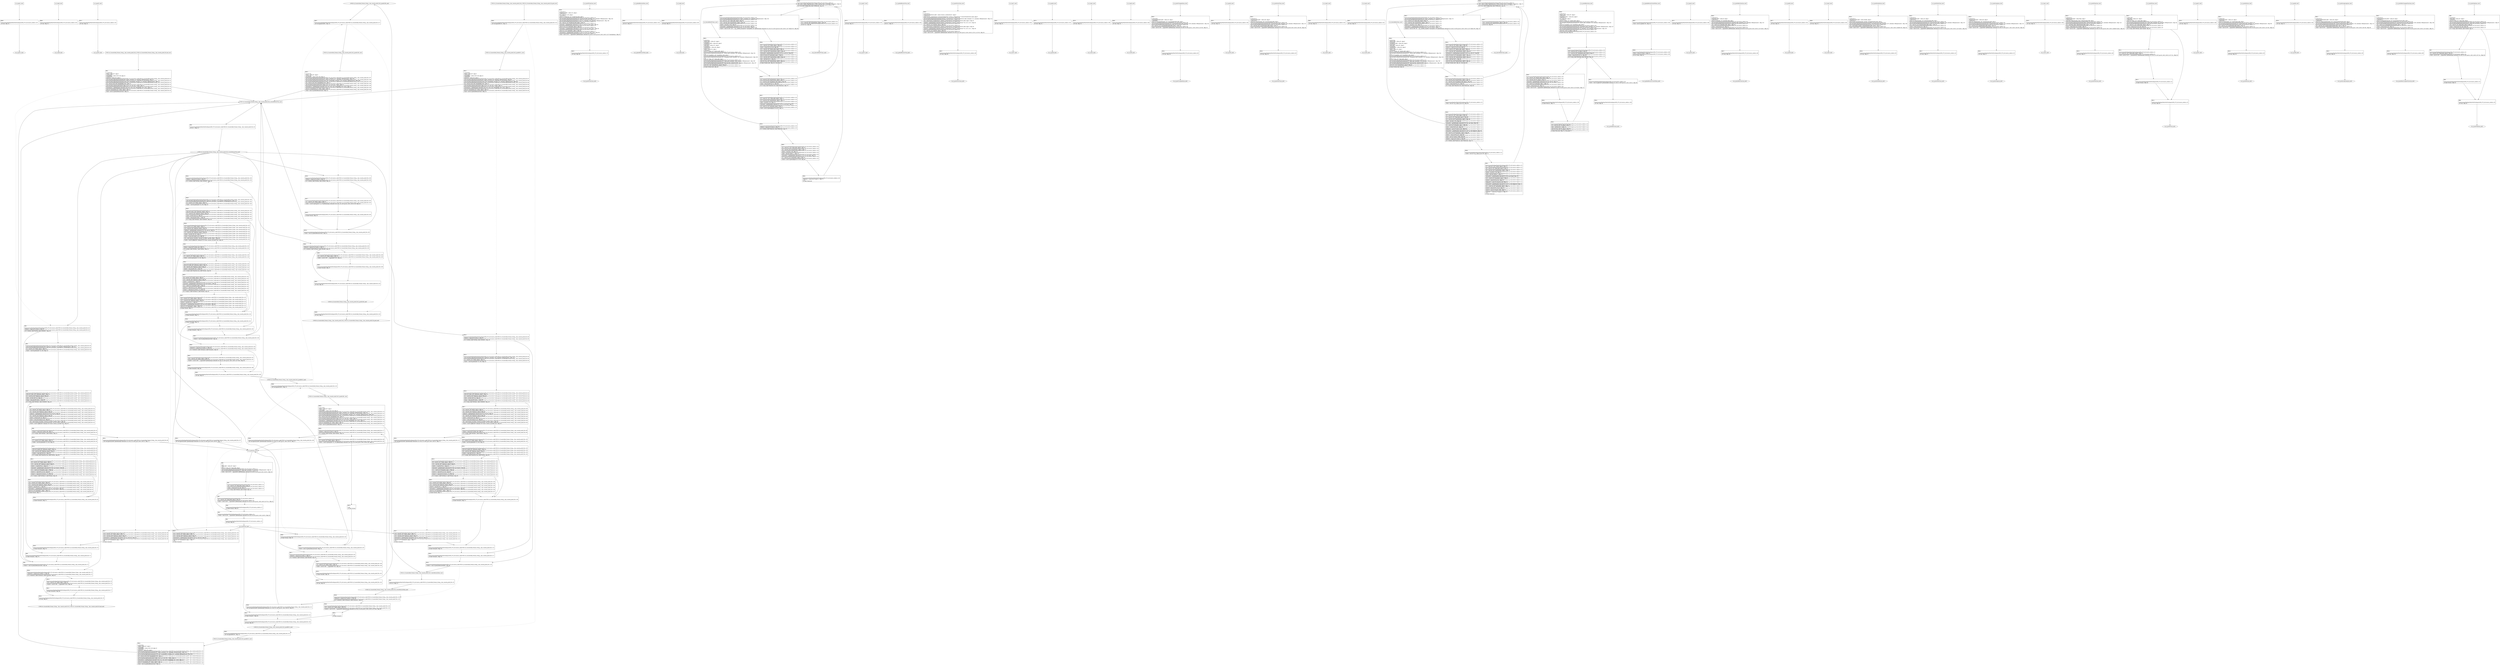 digraph "icfg graph" {
BBio_ll_good1_end [label="{io_ll_good1_end}"];
BBio_ll_bad6_end [label="{io_ll_bad6_end}"];
BBio_ll_good5_end [label="{io_ll_good5_end}"];
BBCWE134_Uncontrolled_Format_String__char_console_printf_08_ll_goodG2B1_end [label="{CWE134_Uncontrolled_Format_String__char_console_printf_08_ll_goodG2B1_end}"];
BBio_ll_printWcharLine_end [label="{io_ll_printWcharLine_end}"];
BBio_ll_globalReturnsFalse_end [label="{io_ll_globalReturnsFalse_end}"];
BBio_ll_bad8_end [label="{io_ll_bad8_end}"];
BBio_ll_decodeHexWChars_end [label="{io_ll_decodeHexWChars_end}"];
BBio_ll_good7_end [label="{io_ll_good7_end}"];
BBio_ll_globalReturnsTrue_end [label="{io_ll_globalReturnsTrue_end}"];
BBio_ll_printStructLine_end [label="{io_ll_printStructLine_end}"];
BBio_ll_bad7_end [label="{io_ll_bad7_end}"];
BBio_ll_good6_end [label="{io_ll_good6_end}"];
BBio_ll_bad2_end [label="{io_ll_bad2_end}"];
BBio_ll_bad9_end [label="{io_ll_bad9_end}"];
BBio_ll_printUnsignedLine_end [label="{io_ll_printUnsignedLine_end}"];
BBio_ll_good4_end [label="{io_ll_good4_end}"];
BBio_ll_printSizeTLine_end [label="{io_ll_printSizeTLine_end}"];
BBio_ll_bad5_end [label="{io_ll_bad5_end}"];
BBCWE134_Uncontrolled_Format_String__char_console_printf_08_ll_goodB2G2_end [label="{CWE134_Uncontrolled_Format_String__char_console_printf_08_ll_goodB2G2_end}"];
BBio_ll_printLine_end [label="{io_ll_printLine_end}"];
BBio_ll_bad4_end [label="{io_ll_bad4_end}"];
BBio_ll_decodeHexChars_end [label="{io_ll_decodeHexChars_end}"];
BBio_ll_printBytesLine_end [label="{io_ll_printBytesLine_end}"];
BBCWE134_Uncontrolled_Format_String__char_console_printf_08_ll_staticReturnsTrue_end [label="{CWE134_Uncontrolled_Format_String__char_console_printf_08_ll_staticReturnsTrue_end}"];
BBio_ll_globalReturnsTrueOrFalse_end [label="{io_ll_globalReturnsTrueOrFalse_end}"];
BBio_ll_good3_end [label="{io_ll_good3_end}"];
BBio_ll_printHexCharLine_end [label="{io_ll_printHexCharLine_end}"];
BBCWE134_Uncontrolled_Format_String__char_console_printf_08_ll_CWE134_Uncontrolled_Format_String__char_console_printf_08_good_end [label="{CWE134_Uncontrolled_Format_String__char_console_printf_08_ll_CWE134_Uncontrolled_Format_String__char_console_printf_08_good_end}"];
BBio_ll_good9_end [label="{io_ll_good9_end}"];
BBio_ll_bad3_end [label="{io_ll_bad3_end}"];
BBio_ll_printDoubleLine_end [label="{io_ll_printDoubleLine_end}"];
BBio_ll_printShortLine_end [label="{io_ll_printShortLine_end}"];
BBio_ll_printLongLine_end [label="{io_ll_printLongLine_end}"];
BBCWE134_Uncontrolled_Format_String__char_console_printf_08_ll_CWE134_Uncontrolled_Format_String__char_console_printf_08_bad_end [label="{CWE134_Uncontrolled_Format_String__char_console_printf_08_ll_CWE134_Uncontrolled_Format_String__char_console_printf_08_bad_end}"];
BBio_ll_bad1_end [label="{io_ll_bad1_end}"];
BBio_ll_printFloatLine_end [label="{io_ll_printFloatLine_end}"];
BBCWE134_Uncontrolled_Format_String__char_console_printf_08_ll_goodB2G1_end [label="{CWE134_Uncontrolled_Format_String__char_console_printf_08_ll_goodB2G1_end}"];
BBCWE134_Uncontrolled_Format_String__char_console_printf_08_ll_goodG2B2_end [label="{CWE134_Uncontrolled_Format_String__char_console_printf_08_ll_goodG2B2_end}"];
BBio_ll_printWLine_end [label="{io_ll_printWLine_end}"];
BBio_ll_good2_end [label="{io_ll_good2_end}"];
BBio_ll_printIntLine_end [label="{io_ll_printIntLine_end}"];
BBio_ll_good8_end [label="{io_ll_good8_end}"];
BBio_ll_printLongLongLine_end [label="{io_ll_printLongLongLine_end}"];
BBio_ll_printHexUnsignedCharLine_end [label="{io_ll_printHexUnsignedCharLine_end}"];
BBio_ll_printSinkLine_end [label="{io_ll_printSinkLine_end}"];
BBCWE134_Uncontrolled_Format_String__char_console_printf_08_ll_staticReturnsFalse_end [label="{CWE134_Uncontrolled_Format_String__char_console_printf_08_ll_staticReturnsFalse_end}"];
BBio_ll_good1_start [label="{io_ll_good1_start}", shape=record];
io_ll_good1BB69 [label="{BB69:\l\l/home/raoxue/Desktop/MemVerif/workspace/000_079_441/source_code/io.c:187\l
  ret void, !dbg !52\l
}", shape=record];
BBio_ll_bad6_start [label="{io_ll_bad6_start}", shape=record];
io_ll_bad6BB83 [label="{BB83:\l\l/home/raoxue/Desktop/MemVerif/workspace/000_079_441/source_code/io.c:203\l
  ret void, !dbg !52\l
}", shape=record];
BBio_ll_good5_start [label="{io_ll_good5_start}", shape=record];
io_ll_good5BB73 [label="{BB73:\l\l/home/raoxue/Desktop/MemVerif/workspace/000_079_441/source_code/io.c:191\l
  ret void, !dbg !52\l
}", shape=record];
BBCWE134_Uncontrolled_Format_String__char_console_printf_08_ll_goodG2B1_start [label="{CWE134_Uncontrolled_Format_String__char_console_printf_08_ll_goodG2B1_start}", shape=record];
CWE134_Uncontrolled_Format_String__char_console_printf_08_ll_goodG2B1BB64 [label="{BB64:\l\l/:103715304\l
  %data = alloca i8*, align 8\l
/:103715304\l
  %dataBuffer = alloca [100 x i8], align 16\l
/home/raoxue/Desktop/MemVerif/workspace/000_079_441/source_code/CWE134_Uncontrolled_Format_String__char_console_printf_08.c:174\l
  call void @llvm.dbg.declare(metadata i8** %data, metadata !233, metadata !DIExpression()), !dbg !234\l
/home/raoxue/Desktop/MemVerif/workspace/000_079_441/source_code/CWE134_Uncontrolled_Format_String__char_console_printf_08.c:175\l
  call void @llvm.dbg.declare(metadata [100 x i8]* %dataBuffer, metadata !235, metadata !DIExpression()), !dbg !236\l
/home/raoxue/Desktop/MemVerif/workspace/000_079_441/source_code/CWE134_Uncontrolled_Format_String__char_console_printf_08.c:175\l
  %0 = bitcast [100 x i8]* %dataBuffer to i8*, !dbg !21\l
/home/raoxue/Desktop/MemVerif/workspace/000_079_441/source_code/CWE134_Uncontrolled_Format_String__char_console_printf_08.c:175\l
  call void @llvm.memset.p0i8.i64(i8* align 16 %0, i8 0, i64 100, i1 false), !dbg !21\l
/home/raoxue/Desktop/MemVerif/workspace/000_079_441/source_code/CWE134_Uncontrolled_Format_String__char_console_printf_08.c:176\l
  %arraydecay = getelementptr inbounds [100 x i8], [100 x i8]* %dataBuffer, i64 0, i64 0, !dbg !22\l
/home/raoxue/Desktop/MemVerif/workspace/000_079_441/source_code/CWE134_Uncontrolled_Format_String__char_console_printf_08.c:176\l
  store i8* %arraydecay, i8** %data, align 8, !dbg !23\l
/home/raoxue/Desktop/MemVerif/workspace/000_079_441/source_code/CWE134_Uncontrolled_Format_String__char_console_printf_08.c:177\l
  %call = call i32 @staticReturnsFalse(), !dbg !24\l
}", shape=record];
CWE134_Uncontrolled_Format_String__char_console_printf_08_ll_goodG2B1BB64 [label="{BB64:\l\l/:103715304\l
  %data = alloca i8*, align 8\l
/:103715304\l
  %dataBuffer = alloca [100 x i8], align 16\l
/home/raoxue/Desktop/MemVerif/workspace/000_079_441/source_code/CWE134_Uncontrolled_Format_String__char_console_printf_08.c:174\l
  call void @llvm.dbg.declare(metadata i8** %data, metadata !233, metadata !DIExpression()), !dbg !234\l
/home/raoxue/Desktop/MemVerif/workspace/000_079_441/source_code/CWE134_Uncontrolled_Format_String__char_console_printf_08.c:175\l
  call void @llvm.dbg.declare(metadata [100 x i8]* %dataBuffer, metadata !235, metadata !DIExpression()), !dbg !236\l
/home/raoxue/Desktop/MemVerif/workspace/000_079_441/source_code/CWE134_Uncontrolled_Format_String__char_console_printf_08.c:175\l
  %0 = bitcast [100 x i8]* %dataBuffer to i8*, !dbg !21\l
/home/raoxue/Desktop/MemVerif/workspace/000_079_441/source_code/CWE134_Uncontrolled_Format_String__char_console_printf_08.c:175\l
  call void @llvm.memset.p0i8.i64(i8* align 16 %0, i8 0, i64 100, i1 false), !dbg !21\l
/home/raoxue/Desktop/MemVerif/workspace/000_079_441/source_code/CWE134_Uncontrolled_Format_String__char_console_printf_08.c:176\l
  %arraydecay = getelementptr inbounds [100 x i8], [100 x i8]* %dataBuffer, i64 0, i64 0, !dbg !22\l
/home/raoxue/Desktop/MemVerif/workspace/000_079_441/source_code/CWE134_Uncontrolled_Format_String__char_console_printf_08.c:176\l
  store i8* %arraydecay, i8** %data, align 8, !dbg !23\l
/home/raoxue/Desktop/MemVerif/workspace/000_079_441/source_code/CWE134_Uncontrolled_Format_String__char_console_printf_08.c:177\l
  %call = call i32 @staticReturnsFalse(), !dbg !24\l
}", shape=record];
CWE134_Uncontrolled_Format_String__char_console_printf_08_ll_goodG2B1BB65 [label="{BB65:\l\l/home/raoxue/Desktop/MemVerif/workspace/000_079_441/source_code/CWE134_Uncontrolled_Format_String__char_console_printf_08.c:177\l
  %tobool = icmp ne i32 %call, 0, !dbg !24\l
/home/raoxue/Desktop/MemVerif/workspace/000_079_441/source_code/CWE134_Uncontrolled_Format_String__char_console_printf_08.c:177\l
  br i1 %tobool, label %if.then, label %if.else, !dbg !26\l
}", shape=record];
CWE134_Uncontrolled_Format_String__char_console_printf_08_ll_goodG2B1BB66 [label="{BB66:\l\l/home/raoxue/Desktop/MemVerif/workspace/000_079_441/source_code/CWE134_Uncontrolled_Format_String__char_console_printf_08.c:180\l
  call void @printLine(i8* getelementptr inbounds ([21 x i8], [21 x i8]* @.str.1, i64 0, i64 0)), !dbg !27\l
}", shape=record];
CWE134_Uncontrolled_Format_String__char_console_printf_08_ll_goodG2B1BB66 [label="{BB66:\l\l/home/raoxue/Desktop/MemVerif/workspace/000_079_441/source_code/CWE134_Uncontrolled_Format_String__char_console_printf_08.c:180\l
  call void @printLine(i8* getelementptr inbounds ([21 x i8], [21 x i8]* @.str.1, i64 0, i64 0)), !dbg !27\l
}", shape=record];
CWE134_Uncontrolled_Format_String__char_console_printf_08_ll_goodG2B1BB68 [label="{BB68:\l\l/home/raoxue/Desktop/MemVerif/workspace/000_079_441/source_code/CWE134_Uncontrolled_Format_String__char_console_printf_08.c:181\l
  br label %if.end, !dbg !29\l
}", shape=record];
CWE134_Uncontrolled_Format_String__char_console_printf_08_ll_goodG2B1BB67 [label="{BB67:\l\l/home/raoxue/Desktop/MemVerif/workspace/000_079_441/source_code/CWE134_Uncontrolled_Format_String__char_console_printf_08.c:185\l
  %1 = load i8*, i8** %data, align 8, !dbg !30\l
/home/raoxue/Desktop/MemVerif/workspace/000_079_441/source_code/CWE134_Uncontrolled_Format_String__char_console_printf_08.c:185\l
  %call1 = call i8* @strcpy(i8* %1, i8* getelementptr inbounds ([16 x i8], [16 x i8]* @.str.3, i64 0, i64 0)) #6, !dbg !32\l
}", shape=record];
CWE134_Uncontrolled_Format_String__char_console_printf_08_ll_goodG2B1BB67 [label="{BB67:\l\l/home/raoxue/Desktop/MemVerif/workspace/000_079_441/source_code/CWE134_Uncontrolled_Format_String__char_console_printf_08.c:185\l
  %1 = load i8*, i8** %data, align 8, !dbg !30\l
/home/raoxue/Desktop/MemVerif/workspace/000_079_441/source_code/CWE134_Uncontrolled_Format_String__char_console_printf_08.c:185\l
  %call1 = call i8* @strcpy(i8* %1, i8* getelementptr inbounds ([16 x i8], [16 x i8]* @.str.3, i64 0, i64 0)) #6, !dbg !32\l
}", shape=record];
CWE134_Uncontrolled_Format_String__char_console_printf_08_ll_goodG2B1BB70 [label="{BB70:\l\l/:185\l
  br label %if.end\l
}", shape=record];
CWE134_Uncontrolled_Format_String__char_console_printf_08_ll_goodG2B1BB69 [label="{BB69:\l\l/home/raoxue/Desktop/MemVerif/workspace/000_079_441/source_code/CWE134_Uncontrolled_Format_String__char_console_printf_08.c:187\l
  %call2 = call i32 @staticReturnsTrue(), !dbg !33\l
}", shape=record];
CWE134_Uncontrolled_Format_String__char_console_printf_08_ll_goodG2B1BB69 [label="{BB69:\l\l/home/raoxue/Desktop/MemVerif/workspace/000_079_441/source_code/CWE134_Uncontrolled_Format_String__char_console_printf_08.c:187\l
  %call2 = call i32 @staticReturnsTrue(), !dbg !33\l
}", shape=record];
CWE134_Uncontrolled_Format_String__char_console_printf_08_ll_goodG2B1BB71 [label="{BB71:\l\l/home/raoxue/Desktop/MemVerif/workspace/000_079_441/source_code/CWE134_Uncontrolled_Format_String__char_console_printf_08.c:187\l
  %tobool3 = icmp ne i32 %call2, 0, !dbg !33\l
/home/raoxue/Desktop/MemVerif/workspace/000_079_441/source_code/CWE134_Uncontrolled_Format_String__char_console_printf_08.c:187\l
  br i1 %tobool3, label %if.then4, label %if.end6, !dbg !35\l
}", shape=record];
CWE134_Uncontrolled_Format_String__char_console_printf_08_ll_goodG2B1BB72 [label="{BB72:\l\l/home/raoxue/Desktop/MemVerif/workspace/000_079_441/source_code/CWE134_Uncontrolled_Format_String__char_console_printf_08.c:190\l
  %2 = load i8*, i8** %data, align 8, !dbg !36\l
/home/raoxue/Desktop/MemVerif/workspace/000_079_441/source_code/CWE134_Uncontrolled_Format_String__char_console_printf_08.c:190\l
  %call5 = call i32 (i8*, ...) @printf(i8* %2), !dbg !38\l
}", shape=record];
CWE134_Uncontrolled_Format_String__char_console_printf_08_ll_goodG2B1BB72 [label="{BB72:\l\l/home/raoxue/Desktop/MemVerif/workspace/000_079_441/source_code/CWE134_Uncontrolled_Format_String__char_console_printf_08.c:190\l
  %2 = load i8*, i8** %data, align 8, !dbg !36\l
/home/raoxue/Desktop/MemVerif/workspace/000_079_441/source_code/CWE134_Uncontrolled_Format_String__char_console_printf_08.c:190\l
  %call5 = call i32 (i8*, ...) @printf(i8* %2), !dbg !38\l
}", shape=record];
CWE134_Uncontrolled_Format_String__char_console_printf_08_ll_goodG2B1BB74 [label="{BB74:\l\l/home/raoxue/Desktop/MemVerif/workspace/000_079_441/source_code/CWE134_Uncontrolled_Format_String__char_console_printf_08.c:191\l
  br label %if.end6, !dbg !39\l
}", shape=record];
CWE134_Uncontrolled_Format_String__char_console_printf_08_ll_goodG2B1BB73 [label="{BB73:\l\l/home/raoxue/Desktop/MemVerif/workspace/000_079_441/source_code/CWE134_Uncontrolled_Format_String__char_console_printf_08.c:192\l
  ret void, !dbg !40\l
}", shape=record];
BBio_ll_printWcharLine_start [label="{io_ll_printWcharLine_start}", shape=record];
io_ll_printWcharLineBB28 [label="{BB28:\l\l/:2295379712\l
  %wideChar.addr = alloca i32, align 4\l
/:2295379712\l
  %s = alloca [2 x i32], align 4\l
/:2295379712\l
  store i32 %wideChar, i32* %wideChar.addr, align 4\l
/home/raoxue/Desktop/MemVerif/workspace/000_079_441/source_code/io.c:70\l
  call void @llvm.dbg.declare(metadata i32* %wideChar.addr, metadata !162, metadata !DIExpression()), !dbg !163\l
/home/raoxue/Desktop/MemVerif/workspace/000_079_441/source_code/io.c:74\l
  call void @llvm.dbg.declare(metadata [2 x i32]* %s, metadata !164, metadata !DIExpression()), !dbg !168\l
/home/raoxue/Desktop/MemVerif/workspace/000_079_441/source_code/io.c:75\l
  %0 = load i32, i32* %wideChar.addr, align 4, !dbg !61\l
/home/raoxue/Desktop/MemVerif/workspace/000_079_441/source_code/io.c:75\l
  %arrayidx = getelementptr inbounds [2 x i32], [2 x i32]* %s, i64 0, i64 0, !dbg !62\l
/home/raoxue/Desktop/MemVerif/workspace/000_079_441/source_code/io.c:75\l
  store i32 %0, i32* %arrayidx, align 4, !dbg !63\l
/home/raoxue/Desktop/MemVerif/workspace/000_079_441/source_code/io.c:76\l
  %arrayidx1 = getelementptr inbounds [2 x i32], [2 x i32]* %s, i64 0, i64 1, !dbg !64\l
/home/raoxue/Desktop/MemVerif/workspace/000_079_441/source_code/io.c:76\l
  store i32 0, i32* %arrayidx1, align 4, !dbg !65\l
/home/raoxue/Desktop/MemVerif/workspace/000_079_441/source_code/io.c:77\l
  %arraydecay = getelementptr inbounds [2 x i32], [2 x i32]* %s, i64 0, i64 0, !dbg !66\l
/home/raoxue/Desktop/MemVerif/workspace/000_079_441/source_code/io.c:77\l
  %call = call i32 (i8*, ...) @printf(i8* getelementptr inbounds ([5 x i8], [5 x i8]* @.str.10, i64 0, i64 0), i32* %arraydecay), !dbg !67\l
}", shape=record];
io_ll_printWcharLineBB28 [label="{BB28:\l\l/:2295379712\l
  %wideChar.addr = alloca i32, align 4\l
/:2295379712\l
  %s = alloca [2 x i32], align 4\l
/:2295379712\l
  store i32 %wideChar, i32* %wideChar.addr, align 4\l
/home/raoxue/Desktop/MemVerif/workspace/000_079_441/source_code/io.c:70\l
  call void @llvm.dbg.declare(metadata i32* %wideChar.addr, metadata !162, metadata !DIExpression()), !dbg !163\l
/home/raoxue/Desktop/MemVerif/workspace/000_079_441/source_code/io.c:74\l
  call void @llvm.dbg.declare(metadata [2 x i32]* %s, metadata !164, metadata !DIExpression()), !dbg !168\l
/home/raoxue/Desktop/MemVerif/workspace/000_079_441/source_code/io.c:75\l
  %0 = load i32, i32* %wideChar.addr, align 4, !dbg !61\l
/home/raoxue/Desktop/MemVerif/workspace/000_079_441/source_code/io.c:75\l
  %arrayidx = getelementptr inbounds [2 x i32], [2 x i32]* %s, i64 0, i64 0, !dbg !62\l
/home/raoxue/Desktop/MemVerif/workspace/000_079_441/source_code/io.c:75\l
  store i32 %0, i32* %arrayidx, align 4, !dbg !63\l
/home/raoxue/Desktop/MemVerif/workspace/000_079_441/source_code/io.c:76\l
  %arrayidx1 = getelementptr inbounds [2 x i32], [2 x i32]* %s, i64 0, i64 1, !dbg !64\l
/home/raoxue/Desktop/MemVerif/workspace/000_079_441/source_code/io.c:76\l
  store i32 0, i32* %arrayidx1, align 4, !dbg !65\l
/home/raoxue/Desktop/MemVerif/workspace/000_079_441/source_code/io.c:77\l
  %arraydecay = getelementptr inbounds [2 x i32], [2 x i32]* %s, i64 0, i64 0, !dbg !66\l
/home/raoxue/Desktop/MemVerif/workspace/000_079_441/source_code/io.c:77\l
  %call = call i32 (i8*, ...) @printf(i8* getelementptr inbounds ([5 x i8], [5 x i8]* @.str.10, i64 0, i64 0), i32* %arraydecay), !dbg !67\l
}", shape=record];
io_ll_printWcharLineBB29 [label="{BB29:\l\l/home/raoxue/Desktop/MemVerif/workspace/000_079_441/source_code/io.c:78\l
  ret void, !dbg !68\l
}", shape=record];
BBio_ll_globalReturnsFalse_start [label="{io_ll_globalReturnsFalse_start}", shape=record];
io_ll_globalReturnsFalseBB66 [label="{BB66:\l\l/home/raoxue/Desktop/MemVerif/workspace/000_079_441/source_code/io.c:163\l
  ret i32 0, !dbg !52\l
}", shape=record];
BBio_ll_bad8_start [label="{io_ll_bad8_start}", shape=record];
io_ll_bad8BB85 [label="{BB85:\l\l/home/raoxue/Desktop/MemVerif/workspace/000_079_441/source_code/io.c:205\l
  ret void, !dbg !52\l
}", shape=record];
BBio_ll_decodeHexWChars_start [label="{io_ll_decodeHexWChars_start}", shape=record];
io_ll_decodeHexWCharsBB55 [label="{BB55:\l\l/:106269256\l
  %bytes.addr = alloca i8*, align 8\l
/:106269256\l
  %numBytes.addr = alloca i64, align 8\l
/:106269256\l
  %hex.addr = alloca i32*, align 8\l
/:106269256\l
  %numWritten = alloca i64, align 8\l
/:106269256\l
  %byte = alloca i32, align 4\l
/:106269256\l
  store i8* %bytes, i8** %bytes.addr, align 8\l
/home/raoxue/Desktop/MemVerif/workspace/000_079_441/source_code/io.c:135\l
  call void @llvm.dbg.declare(metadata i8** %bytes.addr, metadata !290, metadata !DIExpression()), !dbg !291\l
/:135\l
  store i64 %numBytes, i64* %numBytes.addr, align 8\l
/home/raoxue/Desktop/MemVerif/workspace/000_079_441/source_code/io.c:135\l
  call void @llvm.dbg.declare(metadata i64* %numBytes.addr, metadata !292, metadata !DIExpression()), !dbg !293\l
/:135\l
  store i32* %hex, i32** %hex.addr, align 8\l
/home/raoxue/Desktop/MemVerif/workspace/000_079_441/source_code/io.c:135\l
  call void @llvm.dbg.declare(metadata i32** %hex.addr, metadata !294, metadata !DIExpression()), !dbg !295\l
/home/raoxue/Desktop/MemVerif/workspace/000_079_441/source_code/io.c:137\l
  call void @llvm.dbg.declare(metadata i64* %numWritten, metadata !296, metadata !DIExpression()), !dbg !297\l
/home/raoxue/Desktop/MemVerif/workspace/000_079_441/source_code/io.c:137\l
  store i64 0, i64* %numWritten, align 8, !dbg !65\l
/home/raoxue/Desktop/MemVerif/workspace/000_079_441/source_code/io.c:143\l
  br label %while.cond, !dbg !66\l
}", shape=record];
io_ll_decodeHexWCharsBB56 [label="{BB56:\l\l/home/raoxue/Desktop/MemVerif/workspace/000_079_441/source_code/io.c:143\l
  %0 = load i64, i64* %numWritten, align 8, !dbg !67\l
/home/raoxue/Desktop/MemVerif/workspace/000_079_441/source_code/io.c:143\l
  %1 = load i64, i64* %numBytes.addr, align 8, !dbg !68\l
/home/raoxue/Desktop/MemVerif/workspace/000_079_441/source_code/io.c:143\l
  %cmp = icmp ult i64 %0, %1, !dbg !69\l
/home/raoxue/Desktop/MemVerif/workspace/000_079_441/source_code/io.c:143\l
  br i1 %cmp, label %land.lhs.true, label %land.end, !dbg !70\l
}", shape=record];
io_ll_decodeHexWCharsBB57 [label="{BB57:\l\l/home/raoxue/Desktop/MemVerif/workspace/000_079_441/source_code/io.c:143\l
  %2 = load i32*, i32** %hex.addr, align 8, !dbg !71\l
/home/raoxue/Desktop/MemVerif/workspace/000_079_441/source_code/io.c:143\l
  %3 = load i64, i64* %numWritten, align 8, !dbg !72\l
/home/raoxue/Desktop/MemVerif/workspace/000_079_441/source_code/io.c:143\l
  %mul = mul i64 2, %3, !dbg !73\l
/home/raoxue/Desktop/MemVerif/workspace/000_079_441/source_code/io.c:143\l
  %arrayidx = getelementptr inbounds i32, i32* %2, i64 %mul, !dbg !71\l
/home/raoxue/Desktop/MemVerif/workspace/000_079_441/source_code/io.c:143\l
  %4 = load i32, i32* %arrayidx, align 4, !dbg !71\l
/home/raoxue/Desktop/MemVerif/workspace/000_079_441/source_code/io.c:143\l
  %call = call i32 @iswxdigit(i32 %4) #5, !dbg !74\l
}", shape=record];
io_ll_decodeHexWCharsBB57 [label="{BB57:\l\l/home/raoxue/Desktop/MemVerif/workspace/000_079_441/source_code/io.c:143\l
  %2 = load i32*, i32** %hex.addr, align 8, !dbg !71\l
/home/raoxue/Desktop/MemVerif/workspace/000_079_441/source_code/io.c:143\l
  %3 = load i64, i64* %numWritten, align 8, !dbg !72\l
/home/raoxue/Desktop/MemVerif/workspace/000_079_441/source_code/io.c:143\l
  %mul = mul i64 2, %3, !dbg !73\l
/home/raoxue/Desktop/MemVerif/workspace/000_079_441/source_code/io.c:143\l
  %arrayidx = getelementptr inbounds i32, i32* %2, i64 %mul, !dbg !71\l
/home/raoxue/Desktop/MemVerif/workspace/000_079_441/source_code/io.c:143\l
  %4 = load i32, i32* %arrayidx, align 4, !dbg !71\l
/home/raoxue/Desktop/MemVerif/workspace/000_079_441/source_code/io.c:143\l
  %call = call i32 @iswxdigit(i32 %4) #5, !dbg !74\l
}", shape=record];
io_ll_decodeHexWCharsBB59 [label="{BB59:\l\l/home/raoxue/Desktop/MemVerif/workspace/000_079_441/source_code/io.c:143\l
  %tobool = icmp ne i32 %call, 0, !dbg !74\l
/home/raoxue/Desktop/MemVerif/workspace/000_079_441/source_code/io.c:143\l
  br i1 %tobool, label %land.rhs, label %land.end, !dbg !75\l
}", shape=record];
io_ll_decodeHexWCharsBB60 [label="{BB60:\l\l/home/raoxue/Desktop/MemVerif/workspace/000_079_441/source_code/io.c:143\l
  %5 = load i32*, i32** %hex.addr, align 8, !dbg !76\l
/home/raoxue/Desktop/MemVerif/workspace/000_079_441/source_code/io.c:143\l
  %6 = load i64, i64* %numWritten, align 8, !dbg !77\l
/home/raoxue/Desktop/MemVerif/workspace/000_079_441/source_code/io.c:143\l
  %mul1 = mul i64 2, %6, !dbg !78\l
/home/raoxue/Desktop/MemVerif/workspace/000_079_441/source_code/io.c:143\l
  %add = add i64 %mul1, 1, !dbg !79\l
/home/raoxue/Desktop/MemVerif/workspace/000_079_441/source_code/io.c:143\l
  %arrayidx2 = getelementptr inbounds i32, i32* %5, i64 %add, !dbg !76\l
/home/raoxue/Desktop/MemVerif/workspace/000_079_441/source_code/io.c:143\l
  %7 = load i32, i32* %arrayidx2, align 4, !dbg !76\l
/home/raoxue/Desktop/MemVerif/workspace/000_079_441/source_code/io.c:143\l
  %call3 = call i32 @iswxdigit(i32 %7) #5, !dbg !80\l
}", shape=record];
io_ll_decodeHexWCharsBB60 [label="{BB60:\l\l/home/raoxue/Desktop/MemVerif/workspace/000_079_441/source_code/io.c:143\l
  %5 = load i32*, i32** %hex.addr, align 8, !dbg !76\l
/home/raoxue/Desktop/MemVerif/workspace/000_079_441/source_code/io.c:143\l
  %6 = load i64, i64* %numWritten, align 8, !dbg !77\l
/home/raoxue/Desktop/MemVerif/workspace/000_079_441/source_code/io.c:143\l
  %mul1 = mul i64 2, %6, !dbg !78\l
/home/raoxue/Desktop/MemVerif/workspace/000_079_441/source_code/io.c:143\l
  %add = add i64 %mul1, 1, !dbg !79\l
/home/raoxue/Desktop/MemVerif/workspace/000_079_441/source_code/io.c:143\l
  %arrayidx2 = getelementptr inbounds i32, i32* %5, i64 %add, !dbg !76\l
/home/raoxue/Desktop/MemVerif/workspace/000_079_441/source_code/io.c:143\l
  %7 = load i32, i32* %arrayidx2, align 4, !dbg !76\l
/home/raoxue/Desktop/MemVerif/workspace/000_079_441/source_code/io.c:143\l
  %call3 = call i32 @iswxdigit(i32 %7) #5, !dbg !80\l
}", shape=record];
io_ll_decodeHexWCharsBB61 [label="{BB61:\l\l/home/raoxue/Desktop/MemVerif/workspace/000_079_441/source_code/io.c:143\l
  %tobool4 = icmp ne i32 %call3, 0, !dbg !75\l
/:143\l
  br label %land.end\l
}", shape=record];
io_ll_decodeHexWCharsBB58 [label="{BB58:\l\l/home/raoxue/Desktop/MemVerif/workspace/000_079_441/source_code/io.c:0\l
  %8 = phi i1 [ false, %land.lhs.true ], [ false, %while.cond ], [ %tobool4, %land.rhs ], !dbg !81\l
/home/raoxue/Desktop/MemVerif/workspace/000_079_441/source_code/io.c:143\l
  br i1 %8, label %while.body, label %while.end, !dbg !66\l
}", shape=record];
io_ll_decodeHexWCharsBB62 [label="{BB62:\l\l/home/raoxue/Desktop/MemVerif/workspace/000_079_441/source_code/io.c:145\l
  call void @llvm.dbg.declare(metadata i32* %byte, metadata !314, metadata !DIExpression()), !dbg !316\l
/home/raoxue/Desktop/MemVerif/workspace/000_079_441/source_code/io.c:146\l
  %9 = load i32*, i32** %hex.addr, align 8, !dbg !85\l
/home/raoxue/Desktop/MemVerif/workspace/000_079_441/source_code/io.c:146\l
  %10 = load i64, i64* %numWritten, align 8, !dbg !86\l
/home/raoxue/Desktop/MemVerif/workspace/000_079_441/source_code/io.c:146\l
  %mul5 = mul i64 2, %10, !dbg !87\l
/home/raoxue/Desktop/MemVerif/workspace/000_079_441/source_code/io.c:146\l
  %arrayidx6 = getelementptr inbounds i32, i32* %9, i64 %mul5, !dbg !85\l
/home/raoxue/Desktop/MemVerif/workspace/000_079_441/source_code/io.c:146\l
  %call7 = call i32 (i32*, i32*, ...) @__isoc99_swscanf(i32* %arrayidx6, i32* getelementptr inbounds ([5 x i32], [5 x i32]* @.str.16, i64 0, i64 0), i32* %byte) #5, !dbg !88\l
}", shape=record];
io_ll_decodeHexWCharsBB62 [label="{BB62:\l\l/home/raoxue/Desktop/MemVerif/workspace/000_079_441/source_code/io.c:145\l
  call void @llvm.dbg.declare(metadata i32* %byte, metadata !314, metadata !DIExpression()), !dbg !316\l
/home/raoxue/Desktop/MemVerif/workspace/000_079_441/source_code/io.c:146\l
  %9 = load i32*, i32** %hex.addr, align 8, !dbg !85\l
/home/raoxue/Desktop/MemVerif/workspace/000_079_441/source_code/io.c:146\l
  %10 = load i64, i64* %numWritten, align 8, !dbg !86\l
/home/raoxue/Desktop/MemVerif/workspace/000_079_441/source_code/io.c:146\l
  %mul5 = mul i64 2, %10, !dbg !87\l
/home/raoxue/Desktop/MemVerif/workspace/000_079_441/source_code/io.c:146\l
  %arrayidx6 = getelementptr inbounds i32, i32* %9, i64 %mul5, !dbg !85\l
/home/raoxue/Desktop/MemVerif/workspace/000_079_441/source_code/io.c:146\l
  %call7 = call i32 (i32*, i32*, ...) @__isoc99_swscanf(i32* %arrayidx6, i32* getelementptr inbounds ([5 x i32], [5 x i32]* @.str.16, i64 0, i64 0), i32* %byte) #5, !dbg !88\l
}", shape=record];
io_ll_decodeHexWCharsBB64 [label="{BB64:\l\l/home/raoxue/Desktop/MemVerif/workspace/000_079_441/source_code/io.c:147\l
  %11 = load i32, i32* %byte, align 4, !dbg !89\l
/home/raoxue/Desktop/MemVerif/workspace/000_079_441/source_code/io.c:147\l
  %conv = trunc i32 %11 to i8, !dbg !90\l
/home/raoxue/Desktop/MemVerif/workspace/000_079_441/source_code/io.c:147\l
  %12 = load i8*, i8** %bytes.addr, align 8, !dbg !91\l
/home/raoxue/Desktop/MemVerif/workspace/000_079_441/source_code/io.c:147\l
  %13 = load i64, i64* %numWritten, align 8, !dbg !92\l
/home/raoxue/Desktop/MemVerif/workspace/000_079_441/source_code/io.c:147\l
  %arrayidx8 = getelementptr inbounds i8, i8* %12, i64 %13, !dbg !91\l
/home/raoxue/Desktop/MemVerif/workspace/000_079_441/source_code/io.c:147\l
  store i8 %conv, i8* %arrayidx8, align 1, !dbg !93\l
/home/raoxue/Desktop/MemVerif/workspace/000_079_441/source_code/io.c:148\l
  %14 = load i64, i64* %numWritten, align 8, !dbg !94\l
/home/raoxue/Desktop/MemVerif/workspace/000_079_441/source_code/io.c:148\l
  %inc = add i64 %14, 1, !dbg !94\l
/home/raoxue/Desktop/MemVerif/workspace/000_079_441/source_code/io.c:148\l
  store i64 %inc, i64* %numWritten, align 8, !dbg !94\l
/home/raoxue/Desktop/MemVerif/workspace/000_079_441/source_code/io.c:143\l
  br label %while.cond, !dbg !66, !llvm.loop !95\l
}", shape=record];
io_ll_decodeHexWCharsBB63 [label="{BB63:\l\l/home/raoxue/Desktop/MemVerif/workspace/000_079_441/source_code/io.c:151\l
  %15 = load i64, i64* %numWritten, align 8, !dbg !98\l
/home/raoxue/Desktop/MemVerif/workspace/000_079_441/source_code/io.c:151\l
  ret i64 %15, !dbg !99\l
}", shape=record];
BBio_ll_good7_start [label="{io_ll_good7_start}", shape=record];
io_ll_good7BB75 [label="{BB75:\l\l/home/raoxue/Desktop/MemVerif/workspace/000_079_441/source_code/io.c:193\l
  ret void, !dbg !52\l
}", shape=record];
BBio_ll_globalReturnsTrue_start [label="{io_ll_globalReturnsTrue_start}", shape=record];
io_ll_globalReturnsTrueBB65 [label="{BB65:\l\l/home/raoxue/Desktop/MemVerif/workspace/000_079_441/source_code/io.c:158\l
  ret i32 1, !dbg !52\l
}", shape=record];
BBio_ll_printStructLine_start [label="{io_ll_printStructLine_start}", shape=record];
io_ll_printStructLineBB36 [label="{BB36:\l\l/:2295379712\l
  %structTwoIntsStruct.addr = alloca %struct._twoIntsStruct*, align 8\l
/:2295379712\l
  store %struct._twoIntsStruct* %structTwoIntsStruct, %struct._twoIntsStruct** %structTwoIntsStruct.addr, align 8\l
/home/raoxue/Desktop/MemVerif/workspace/000_079_441/source_code/io.c:95\l
  call void @llvm.dbg.declare(metadata %struct._twoIntsStruct** %structTwoIntsStruct.addr, metadata !212, metadata !DIExpression()), !dbg !213\l
/home/raoxue/Desktop/MemVerif/workspace/000_079_441/source_code/io.c:97\l
  %0 = load %struct._twoIntsStruct*, %struct._twoIntsStruct** %structTwoIntsStruct.addr, align 8, !dbg !61\l
/home/raoxue/Desktop/MemVerif/workspace/000_079_441/source_code/io.c:97\l
  %intOne = getelementptr inbounds %struct._twoIntsStruct, %struct._twoIntsStruct* %0, i32 0, i32 0, !dbg !62\l
/home/raoxue/Desktop/MemVerif/workspace/000_079_441/source_code/io.c:97\l
  %1 = load i32, i32* %intOne, align 4, !dbg !62\l
/home/raoxue/Desktop/MemVerif/workspace/000_079_441/source_code/io.c:97\l
  %2 = load %struct._twoIntsStruct*, %struct._twoIntsStruct** %structTwoIntsStruct.addr, align 8, !dbg !63\l
/home/raoxue/Desktop/MemVerif/workspace/000_079_441/source_code/io.c:97\l
  %intTwo = getelementptr inbounds %struct._twoIntsStruct, %struct._twoIntsStruct* %2, i32 0, i32 1, !dbg !64\l
/home/raoxue/Desktop/MemVerif/workspace/000_079_441/source_code/io.c:97\l
  %3 = load i32, i32* %intTwo, align 4, !dbg !64\l
/home/raoxue/Desktop/MemVerif/workspace/000_079_441/source_code/io.c:97\l
  %call = call i32 (i8*, ...) @printf(i8* getelementptr inbounds ([10 x i8], [10 x i8]* @.str.13, i64 0, i64 0), i32 %1, i32 %3), !dbg !65\l
}", shape=record];
io_ll_printStructLineBB36 [label="{BB36:\l\l/:2295379712\l
  %structTwoIntsStruct.addr = alloca %struct._twoIntsStruct*, align 8\l
/:2295379712\l
  store %struct._twoIntsStruct* %structTwoIntsStruct, %struct._twoIntsStruct** %structTwoIntsStruct.addr, align 8\l
/home/raoxue/Desktop/MemVerif/workspace/000_079_441/source_code/io.c:95\l
  call void @llvm.dbg.declare(metadata %struct._twoIntsStruct** %structTwoIntsStruct.addr, metadata !212, metadata !DIExpression()), !dbg !213\l
/home/raoxue/Desktop/MemVerif/workspace/000_079_441/source_code/io.c:97\l
  %0 = load %struct._twoIntsStruct*, %struct._twoIntsStruct** %structTwoIntsStruct.addr, align 8, !dbg !61\l
/home/raoxue/Desktop/MemVerif/workspace/000_079_441/source_code/io.c:97\l
  %intOne = getelementptr inbounds %struct._twoIntsStruct, %struct._twoIntsStruct* %0, i32 0, i32 0, !dbg !62\l
/home/raoxue/Desktop/MemVerif/workspace/000_079_441/source_code/io.c:97\l
  %1 = load i32, i32* %intOne, align 4, !dbg !62\l
/home/raoxue/Desktop/MemVerif/workspace/000_079_441/source_code/io.c:97\l
  %2 = load %struct._twoIntsStruct*, %struct._twoIntsStruct** %structTwoIntsStruct.addr, align 8, !dbg !63\l
/home/raoxue/Desktop/MemVerif/workspace/000_079_441/source_code/io.c:97\l
  %intTwo = getelementptr inbounds %struct._twoIntsStruct, %struct._twoIntsStruct* %2, i32 0, i32 1, !dbg !64\l
/home/raoxue/Desktop/MemVerif/workspace/000_079_441/source_code/io.c:97\l
  %3 = load i32, i32* %intTwo, align 4, !dbg !64\l
/home/raoxue/Desktop/MemVerif/workspace/000_079_441/source_code/io.c:97\l
  %call = call i32 (i8*, ...) @printf(i8* getelementptr inbounds ([10 x i8], [10 x i8]* @.str.13, i64 0, i64 0), i32 %1, i32 %3), !dbg !65\l
}", shape=record];
io_ll_printStructLineBB37 [label="{BB37:\l\l/home/raoxue/Desktop/MemVerif/workspace/000_079_441/source_code/io.c:98\l
  ret void, !dbg !66\l
}", shape=record];
BBio_ll_bad7_start [label="{io_ll_bad7_start}", shape=record];
io_ll_bad7BB84 [label="{BB84:\l\l/home/raoxue/Desktop/MemVerif/workspace/000_079_441/source_code/io.c:204\l
  ret void, !dbg !52\l
}", shape=record];
BBio_ll_good6_start [label="{io_ll_good6_start}", shape=record];
io_ll_good6BB74 [label="{BB74:\l\l/home/raoxue/Desktop/MemVerif/workspace/000_079_441/source_code/io.c:192\l
  ret void, !dbg !52\l
}", shape=record];
BBio_ll_bad2_start [label="{io_ll_bad2_start}", shape=record];
io_ll_bad2BB79 [label="{BB79:\l\l/home/raoxue/Desktop/MemVerif/workspace/000_079_441/source_code/io.c:199\l
  ret void, !dbg !52\l
}", shape=record];
BBio_ll_bad9_start [label="{io_ll_bad9_start}", shape=record];
io_ll_bad9BB86 [label="{BB86:\l\l/home/raoxue/Desktop/MemVerif/workspace/000_079_441/source_code/io.c:206\l
  ret void, !dbg !52\l
}", shape=record];
BBio_ll_printUnsignedLine_start [label="{io_ll_printUnsignedLine_start}", shape=record];
io_ll_printUnsignedLineBB30 [label="{BB30:\l\l/:106430296\l
  %unsignedNumber.addr = alloca i32, align 4\l
/:106430296\l
  store i32 %unsignedNumber, i32* %unsignedNumber.addr, align 4\l
/home/raoxue/Desktop/MemVerif/workspace/000_079_441/source_code/io.c:80\l
  call void @llvm.dbg.declare(metadata i32* %unsignedNumber.addr, metadata !180, metadata !DIExpression()), !dbg !181\l
/home/raoxue/Desktop/MemVerif/workspace/000_079_441/source_code/io.c:82\l
  %0 = load i32, i32* %unsignedNumber.addr, align 4, !dbg !54\l
/home/raoxue/Desktop/MemVerif/workspace/000_079_441/source_code/io.c:82\l
  %call = call i32 (i8*, ...) @printf(i8* getelementptr inbounds ([4 x i8], [4 x i8]* @.str.11, i64 0, i64 0), i32 %0), !dbg !55\l
}", shape=record];
io_ll_printUnsignedLineBB30 [label="{BB30:\l\l/:106430296\l
  %unsignedNumber.addr = alloca i32, align 4\l
/:106430296\l
  store i32 %unsignedNumber, i32* %unsignedNumber.addr, align 4\l
/home/raoxue/Desktop/MemVerif/workspace/000_079_441/source_code/io.c:80\l
  call void @llvm.dbg.declare(metadata i32* %unsignedNumber.addr, metadata !180, metadata !DIExpression()), !dbg !181\l
/home/raoxue/Desktop/MemVerif/workspace/000_079_441/source_code/io.c:82\l
  %0 = load i32, i32* %unsignedNumber.addr, align 4, !dbg !54\l
/home/raoxue/Desktop/MemVerif/workspace/000_079_441/source_code/io.c:82\l
  %call = call i32 (i8*, ...) @printf(i8* getelementptr inbounds ([4 x i8], [4 x i8]* @.str.11, i64 0, i64 0), i32 %0), !dbg !55\l
}", shape=record];
io_ll_printUnsignedLineBB31 [label="{BB31:\l\l/home/raoxue/Desktop/MemVerif/workspace/000_079_441/source_code/io.c:83\l
  ret void, !dbg !56\l
}", shape=record];
BBio_ll_good4_start [label="{io_ll_good4_start}", shape=record];
io_ll_good4BB72 [label="{BB72:\l\l/home/raoxue/Desktop/MemVerif/workspace/000_079_441/source_code/io.c:190\l
  ret void, !dbg !52\l
}", shape=record];
BBio_ll_printSizeTLine_start [label="{io_ll_printSizeTLine_start}", shape=record];
io_ll_printSizeTLineBB24 [label="{BB24:\l\l/:2295379712\l
  %sizeTNumber.addr = alloca i64, align 8\l
/:2295379712\l
  store i64 %sizeTNumber, i64* %sizeTNumber.addr, align 8\l
/home/raoxue/Desktop/MemVerif/workspace/000_079_441/source_code/io.c:60\l
  call void @llvm.dbg.declare(metadata i64* %sizeTNumber.addr, metadata !146, metadata !DIExpression()), !dbg !147\l
/home/raoxue/Desktop/MemVerif/workspace/000_079_441/source_code/io.c:62\l
  %0 = load i64, i64* %sizeTNumber.addr, align 8, !dbg !57\l
/home/raoxue/Desktop/MemVerif/workspace/000_079_441/source_code/io.c:62\l
  %call = call i32 (i8*, ...) @printf(i8* getelementptr inbounds ([5 x i8], [5 x i8]* @.str.8, i64 0, i64 0), i64 %0), !dbg !58\l
}", shape=record];
io_ll_printSizeTLineBB24 [label="{BB24:\l\l/:2295379712\l
  %sizeTNumber.addr = alloca i64, align 8\l
/:2295379712\l
  store i64 %sizeTNumber, i64* %sizeTNumber.addr, align 8\l
/home/raoxue/Desktop/MemVerif/workspace/000_079_441/source_code/io.c:60\l
  call void @llvm.dbg.declare(metadata i64* %sizeTNumber.addr, metadata !146, metadata !DIExpression()), !dbg !147\l
/home/raoxue/Desktop/MemVerif/workspace/000_079_441/source_code/io.c:62\l
  %0 = load i64, i64* %sizeTNumber.addr, align 8, !dbg !57\l
/home/raoxue/Desktop/MemVerif/workspace/000_079_441/source_code/io.c:62\l
  %call = call i32 (i8*, ...) @printf(i8* getelementptr inbounds ([5 x i8], [5 x i8]* @.str.8, i64 0, i64 0), i64 %0), !dbg !58\l
}", shape=record];
io_ll_printSizeTLineBB25 [label="{BB25:\l\l/home/raoxue/Desktop/MemVerif/workspace/000_079_441/source_code/io.c:63\l
  ret void, !dbg !59\l
}", shape=record];
BBio_ll_bad5_start [label="{io_ll_bad5_start}", shape=record];
io_ll_bad5BB82 [label="{BB82:\l\l/home/raoxue/Desktop/MemVerif/workspace/000_079_441/source_code/io.c:202\l
  ret void, !dbg !52\l
}", shape=record];
BBCWE134_Uncontrolled_Format_String__char_console_printf_08_ll_goodB2G2_start [label="{CWE134_Uncontrolled_Format_String__char_console_printf_08_ll_goodB2G2_start}", shape=record];
CWE134_Uncontrolled_Format_String__char_console_printf_08_ll_goodB2G2BB44 [label="{BB44:\l\l/:103629096\l
  %data = alloca i8*, align 8\l
/:103629096\l
  %dataBuffer = alloca [100 x i8], align 16\l
/:103629096\l
  %dataLen = alloca i64, align 8\l
/home/raoxue/Desktop/MemVerif/workspace/000_079_441/source_code/CWE134_Uncontrolled_Format_String__char_console_printf_08.c:133\l
  call void @llvm.dbg.declare(metadata i8** %data, metadata !165, metadata !DIExpression()), !dbg !166\l
/home/raoxue/Desktop/MemVerif/workspace/000_079_441/source_code/CWE134_Uncontrolled_Format_String__char_console_printf_08.c:134\l
  call void @llvm.dbg.declare(metadata [100 x i8]* %dataBuffer, metadata !167, metadata !DIExpression()), !dbg !168\l
/home/raoxue/Desktop/MemVerif/workspace/000_079_441/source_code/CWE134_Uncontrolled_Format_String__char_console_printf_08.c:134\l
  %0 = bitcast [100 x i8]* %dataBuffer to i8*, !dbg !21\l
/home/raoxue/Desktop/MemVerif/workspace/000_079_441/source_code/CWE134_Uncontrolled_Format_String__char_console_printf_08.c:134\l
  call void @llvm.memset.p0i8.i64(i8* align 16 %0, i8 0, i64 100, i1 false), !dbg !21\l
/home/raoxue/Desktop/MemVerif/workspace/000_079_441/source_code/CWE134_Uncontrolled_Format_String__char_console_printf_08.c:135\l
  %arraydecay = getelementptr inbounds [100 x i8], [100 x i8]* %dataBuffer, i64 0, i64 0, !dbg !22\l
/home/raoxue/Desktop/MemVerif/workspace/000_079_441/source_code/CWE134_Uncontrolled_Format_String__char_console_printf_08.c:135\l
  store i8* %arraydecay, i8** %data, align 8, !dbg !23\l
/home/raoxue/Desktop/MemVerif/workspace/000_079_441/source_code/CWE134_Uncontrolled_Format_String__char_console_printf_08.c:136\l
  %call = call i32 @staticReturnsTrue(), !dbg !24\l
}", shape=record];
CWE134_Uncontrolled_Format_String__char_console_printf_08_ll_goodB2G2BB44 [label="{BB44:\l\l/:103629096\l
  %data = alloca i8*, align 8\l
/:103629096\l
  %dataBuffer = alloca [100 x i8], align 16\l
/:103629096\l
  %dataLen = alloca i64, align 8\l
/home/raoxue/Desktop/MemVerif/workspace/000_079_441/source_code/CWE134_Uncontrolled_Format_String__char_console_printf_08.c:133\l
  call void @llvm.dbg.declare(metadata i8** %data, metadata !165, metadata !DIExpression()), !dbg !166\l
/home/raoxue/Desktop/MemVerif/workspace/000_079_441/source_code/CWE134_Uncontrolled_Format_String__char_console_printf_08.c:134\l
  call void @llvm.dbg.declare(metadata [100 x i8]* %dataBuffer, metadata !167, metadata !DIExpression()), !dbg !168\l
/home/raoxue/Desktop/MemVerif/workspace/000_079_441/source_code/CWE134_Uncontrolled_Format_String__char_console_printf_08.c:134\l
  %0 = bitcast [100 x i8]* %dataBuffer to i8*, !dbg !21\l
/home/raoxue/Desktop/MemVerif/workspace/000_079_441/source_code/CWE134_Uncontrolled_Format_String__char_console_printf_08.c:134\l
  call void @llvm.memset.p0i8.i64(i8* align 16 %0, i8 0, i64 100, i1 false), !dbg !21\l
/home/raoxue/Desktop/MemVerif/workspace/000_079_441/source_code/CWE134_Uncontrolled_Format_String__char_console_printf_08.c:135\l
  %arraydecay = getelementptr inbounds [100 x i8], [100 x i8]* %dataBuffer, i64 0, i64 0, !dbg !22\l
/home/raoxue/Desktop/MemVerif/workspace/000_079_441/source_code/CWE134_Uncontrolled_Format_String__char_console_printf_08.c:135\l
  store i8* %arraydecay, i8** %data, align 8, !dbg !23\l
/home/raoxue/Desktop/MemVerif/workspace/000_079_441/source_code/CWE134_Uncontrolled_Format_String__char_console_printf_08.c:136\l
  %call = call i32 @staticReturnsTrue(), !dbg !24\l
}", shape=record];
CWE134_Uncontrolled_Format_String__char_console_printf_08_ll_goodB2G2BB45 [label="{BB45:\l\l/home/raoxue/Desktop/MemVerif/workspace/000_079_441/source_code/CWE134_Uncontrolled_Format_String__char_console_printf_08.c:136\l
  %tobool = icmp ne i32 %call, 0, !dbg !24\l
/home/raoxue/Desktop/MemVerif/workspace/000_079_441/source_code/CWE134_Uncontrolled_Format_String__char_console_printf_08.c:136\l
  br i1 %tobool, label %if.then, label %if.end21, !dbg !26\l
}", shape=record];
CWE134_Uncontrolled_Format_String__char_console_printf_08_ll_goodB2G2BB46 [label="{BB46:\l\l/home/raoxue/Desktop/MemVerif/workspace/000_079_441/source_code/CWE134_Uncontrolled_Format_String__char_console_printf_08.c:140\l
  call void @llvm.dbg.declare(metadata i64* %dataLen, metadata !174, metadata !DIExpression()), !dbg !177\l
/home/raoxue/Desktop/MemVerif/workspace/000_079_441/source_code/CWE134_Uncontrolled_Format_String__char_console_printf_08.c:140\l
  %1 = load i8*, i8** %data, align 8, !dbg !34\l
/home/raoxue/Desktop/MemVerif/workspace/000_079_441/source_code/CWE134_Uncontrolled_Format_String__char_console_printf_08.c:140\l
  %call1 = call i64 @strlen(i8* %1) #6, !dbg !35\l
}", shape=record];
CWE134_Uncontrolled_Format_String__char_console_printf_08_ll_goodB2G2BB46 [label="{BB46:\l\l/home/raoxue/Desktop/MemVerif/workspace/000_079_441/source_code/CWE134_Uncontrolled_Format_String__char_console_printf_08.c:140\l
  call void @llvm.dbg.declare(metadata i64* %dataLen, metadata !174, metadata !DIExpression()), !dbg !177\l
/home/raoxue/Desktop/MemVerif/workspace/000_079_441/source_code/CWE134_Uncontrolled_Format_String__char_console_printf_08.c:140\l
  %1 = load i8*, i8** %data, align 8, !dbg !34\l
/home/raoxue/Desktop/MemVerif/workspace/000_079_441/source_code/CWE134_Uncontrolled_Format_String__char_console_printf_08.c:140\l
  %call1 = call i64 @strlen(i8* %1) #6, !dbg !35\l
}", shape=record];
CWE134_Uncontrolled_Format_String__char_console_printf_08_ll_goodB2G2BB48 [label="{BB48:\l\l/home/raoxue/Desktop/MemVerif/workspace/000_079_441/source_code/CWE134_Uncontrolled_Format_String__char_console_printf_08.c:140\l
  store i64 %call1, i64* %dataLen, align 8, !dbg !33\l
/home/raoxue/Desktop/MemVerif/workspace/000_079_441/source_code/CWE134_Uncontrolled_Format_String__char_console_printf_08.c:142\l
  %2 = load i64, i64* %dataLen, align 8, !dbg !36\l
/home/raoxue/Desktop/MemVerif/workspace/000_079_441/source_code/CWE134_Uncontrolled_Format_String__char_console_printf_08.c:142\l
  %sub = sub i64 100, %2, !dbg !38\l
/home/raoxue/Desktop/MemVerif/workspace/000_079_441/source_code/CWE134_Uncontrolled_Format_String__char_console_printf_08.c:142\l
  %cmp = icmp ugt i64 %sub, 1, !dbg !39\l
/home/raoxue/Desktop/MemVerif/workspace/000_079_441/source_code/CWE134_Uncontrolled_Format_String__char_console_printf_08.c:142\l
  br i1 %cmp, label %if.then2, label %if.end20, !dbg !40\l
}", shape=record];
CWE134_Uncontrolled_Format_String__char_console_printf_08_ll_goodB2G2BB49 [label="{BB49:\l\l/home/raoxue/Desktop/MemVerif/workspace/000_079_441/source_code/CWE134_Uncontrolled_Format_String__char_console_printf_08.c:145\l
  %3 = load i8*, i8** %data, align 8, !dbg !41\l
/home/raoxue/Desktop/MemVerif/workspace/000_079_441/source_code/CWE134_Uncontrolled_Format_String__char_console_printf_08.c:145\l
  %4 = load i64, i64* %dataLen, align 8, !dbg !44\l
/home/raoxue/Desktop/MemVerif/workspace/000_079_441/source_code/CWE134_Uncontrolled_Format_String__char_console_printf_08.c:145\l
  %add.ptr = getelementptr inbounds i8, i8* %3, i64 %4, !dbg !45\l
/home/raoxue/Desktop/MemVerif/workspace/000_079_441/source_code/CWE134_Uncontrolled_Format_String__char_console_printf_08.c:145\l
  %5 = load i64, i64* %dataLen, align 8, !dbg !46\l
/home/raoxue/Desktop/MemVerif/workspace/000_079_441/source_code/CWE134_Uncontrolled_Format_String__char_console_printf_08.c:145\l
  %sub3 = sub i64 100, %5, !dbg !47\l
/home/raoxue/Desktop/MemVerif/workspace/000_079_441/source_code/CWE134_Uncontrolled_Format_String__char_console_printf_08.c:145\l
  %conv = trunc i64 %sub3 to i32, !dbg !48\l
/home/raoxue/Desktop/MemVerif/workspace/000_079_441/source_code/CWE134_Uncontrolled_Format_String__char_console_printf_08.c:145\l
  %6 = load %struct._IO_FILE*, %struct._IO_FILE** @stdin, align 8, !dbg !49\l
/home/raoxue/Desktop/MemVerif/workspace/000_079_441/source_code/CWE134_Uncontrolled_Format_String__char_console_printf_08.c:145\l
  %call4 = call i8* @fgets(i8* %add.ptr, i32 %conv, %struct._IO_FILE* %6), !dbg !50\l
}", shape=record];
CWE134_Uncontrolled_Format_String__char_console_printf_08_ll_goodB2G2BB49 [label="{BB49:\l\l/home/raoxue/Desktop/MemVerif/workspace/000_079_441/source_code/CWE134_Uncontrolled_Format_String__char_console_printf_08.c:145\l
  %3 = load i8*, i8** %data, align 8, !dbg !41\l
/home/raoxue/Desktop/MemVerif/workspace/000_079_441/source_code/CWE134_Uncontrolled_Format_String__char_console_printf_08.c:145\l
  %4 = load i64, i64* %dataLen, align 8, !dbg !44\l
/home/raoxue/Desktop/MemVerif/workspace/000_079_441/source_code/CWE134_Uncontrolled_Format_String__char_console_printf_08.c:145\l
  %add.ptr = getelementptr inbounds i8, i8* %3, i64 %4, !dbg !45\l
/home/raoxue/Desktop/MemVerif/workspace/000_079_441/source_code/CWE134_Uncontrolled_Format_String__char_console_printf_08.c:145\l
  %5 = load i64, i64* %dataLen, align 8, !dbg !46\l
/home/raoxue/Desktop/MemVerif/workspace/000_079_441/source_code/CWE134_Uncontrolled_Format_String__char_console_printf_08.c:145\l
  %sub3 = sub i64 100, %5, !dbg !47\l
/home/raoxue/Desktop/MemVerif/workspace/000_079_441/source_code/CWE134_Uncontrolled_Format_String__char_console_printf_08.c:145\l
  %conv = trunc i64 %sub3 to i32, !dbg !48\l
/home/raoxue/Desktop/MemVerif/workspace/000_079_441/source_code/CWE134_Uncontrolled_Format_String__char_console_printf_08.c:145\l
  %6 = load %struct._IO_FILE*, %struct._IO_FILE** @stdin, align 8, !dbg !49\l
/home/raoxue/Desktop/MemVerif/workspace/000_079_441/source_code/CWE134_Uncontrolled_Format_String__char_console_printf_08.c:145\l
  %call4 = call i8* @fgets(i8* %add.ptr, i32 %conv, %struct._IO_FILE* %6), !dbg !50\l
}", shape=record];
CWE134_Uncontrolled_Format_String__char_console_printf_08_ll_goodB2G2BB51 [label="{BB51:\l\l/home/raoxue/Desktop/MemVerif/workspace/000_079_441/source_code/CWE134_Uncontrolled_Format_String__char_console_printf_08.c:145\l
  %cmp5 = icmp ne i8* %call4, null, !dbg !51\l
/home/raoxue/Desktop/MemVerif/workspace/000_079_441/source_code/CWE134_Uncontrolled_Format_String__char_console_printf_08.c:145\l
  br i1 %cmp5, label %if.then7, label %if.else, !dbg !52\l
}", shape=record];
CWE134_Uncontrolled_Format_String__char_console_printf_08_ll_goodB2G2BB52 [label="{BB52:\l\l/home/raoxue/Desktop/MemVerif/workspace/000_079_441/source_code/CWE134_Uncontrolled_Format_String__char_console_printf_08.c:149\l
  %7 = load i8*, i8** %data, align 8, !dbg !53\l
/home/raoxue/Desktop/MemVerif/workspace/000_079_441/source_code/CWE134_Uncontrolled_Format_String__char_console_printf_08.c:149\l
  %call8 = call i64 @strlen(i8* %7) #6, !dbg !55\l
}", shape=record];
CWE134_Uncontrolled_Format_String__char_console_printf_08_ll_goodB2G2BB52 [label="{BB52:\l\l/home/raoxue/Desktop/MemVerif/workspace/000_079_441/source_code/CWE134_Uncontrolled_Format_String__char_console_printf_08.c:149\l
  %7 = load i8*, i8** %data, align 8, !dbg !53\l
/home/raoxue/Desktop/MemVerif/workspace/000_079_441/source_code/CWE134_Uncontrolled_Format_String__char_console_printf_08.c:149\l
  %call8 = call i64 @strlen(i8* %7) #6, !dbg !55\l
}", shape=record];
CWE134_Uncontrolled_Format_String__char_console_printf_08_ll_goodB2G2BB54 [label="{BB54:\l\l/home/raoxue/Desktop/MemVerif/workspace/000_079_441/source_code/CWE134_Uncontrolled_Format_String__char_console_printf_08.c:149\l
  store i64 %call8, i64* %dataLen, align 8, !dbg !56\l
/home/raoxue/Desktop/MemVerif/workspace/000_079_441/source_code/CWE134_Uncontrolled_Format_String__char_console_printf_08.c:150\l
  %8 = load i64, i64* %dataLen, align 8, !dbg !57\l
/home/raoxue/Desktop/MemVerif/workspace/000_079_441/source_code/CWE134_Uncontrolled_Format_String__char_console_printf_08.c:150\l
  %cmp9 = icmp ugt i64 %8, 0, !dbg !59\l
/home/raoxue/Desktop/MemVerif/workspace/000_079_441/source_code/CWE134_Uncontrolled_Format_String__char_console_printf_08.c:150\l
  br i1 %cmp9, label %land.lhs.true, label %if.end, !dbg !60\l
}", shape=record];
CWE134_Uncontrolled_Format_String__char_console_printf_08_ll_goodB2G2BB55 [label="{BB55:\l\l/home/raoxue/Desktop/MemVerif/workspace/000_079_441/source_code/CWE134_Uncontrolled_Format_String__char_console_printf_08.c:150\l
  %9 = load i8*, i8** %data, align 8, !dbg !61\l
/home/raoxue/Desktop/MemVerif/workspace/000_079_441/source_code/CWE134_Uncontrolled_Format_String__char_console_printf_08.c:150\l
  %10 = load i64, i64* %dataLen, align 8, !dbg !62\l
/home/raoxue/Desktop/MemVerif/workspace/000_079_441/source_code/CWE134_Uncontrolled_Format_String__char_console_printf_08.c:150\l
  %sub11 = sub i64 %10, 1, !dbg !63\l
/home/raoxue/Desktop/MemVerif/workspace/000_079_441/source_code/CWE134_Uncontrolled_Format_String__char_console_printf_08.c:150\l
  %arrayidx = getelementptr inbounds i8, i8* %9, i64 %sub11, !dbg !61\l
/home/raoxue/Desktop/MemVerif/workspace/000_079_441/source_code/CWE134_Uncontrolled_Format_String__char_console_printf_08.c:150\l
  %11 = load i8, i8* %arrayidx, align 1, !dbg !61\l
/home/raoxue/Desktop/MemVerif/workspace/000_079_441/source_code/CWE134_Uncontrolled_Format_String__char_console_printf_08.c:150\l
  %conv12 = sext i8 %11 to i32, !dbg !61\l
/home/raoxue/Desktop/MemVerif/workspace/000_079_441/source_code/CWE134_Uncontrolled_Format_String__char_console_printf_08.c:150\l
  %cmp13 = icmp eq i32 %conv12, 10, !dbg !64\l
/home/raoxue/Desktop/MemVerif/workspace/000_079_441/source_code/CWE134_Uncontrolled_Format_String__char_console_printf_08.c:150\l
  br i1 %cmp13, label %if.then15, label %if.end, !dbg !65\l
}", shape=record];
CWE134_Uncontrolled_Format_String__char_console_printf_08_ll_goodB2G2BB57 [label="{BB57:\l\l/home/raoxue/Desktop/MemVerif/workspace/000_079_441/source_code/CWE134_Uncontrolled_Format_String__char_console_printf_08.c:152\l
  %12 = load i8*, i8** %data, align 8, !dbg !66\l
/home/raoxue/Desktop/MemVerif/workspace/000_079_441/source_code/CWE134_Uncontrolled_Format_String__char_console_printf_08.c:152\l
  %13 = load i64, i64* %dataLen, align 8, !dbg !68\l
/home/raoxue/Desktop/MemVerif/workspace/000_079_441/source_code/CWE134_Uncontrolled_Format_String__char_console_printf_08.c:152\l
  %sub16 = sub i64 %13, 1, !dbg !69\l
/home/raoxue/Desktop/MemVerif/workspace/000_079_441/source_code/CWE134_Uncontrolled_Format_String__char_console_printf_08.c:152\l
  %arrayidx17 = getelementptr inbounds i8, i8* %12, i64 %sub16, !dbg !66\l
/home/raoxue/Desktop/MemVerif/workspace/000_079_441/source_code/CWE134_Uncontrolled_Format_String__char_console_printf_08.c:152\l
  store i8 0, i8* %arrayidx17, align 1, !dbg !70\l
/home/raoxue/Desktop/MemVerif/workspace/000_079_441/source_code/CWE134_Uncontrolled_Format_String__char_console_printf_08.c:153\l
  br label %if.end, !dbg !71\l
}", shape=record];
CWE134_Uncontrolled_Format_String__char_console_printf_08_ll_goodB2G2BB56 [label="{BB56:\l\l/home/raoxue/Desktop/MemVerif/workspace/000_079_441/source_code/CWE134_Uncontrolled_Format_String__char_console_printf_08.c:154\l
  br label %if.end19, !dbg !72\l
}", shape=record];
CWE134_Uncontrolled_Format_String__char_console_printf_08_ll_goodB2G2BB53 [label="{BB53:\l\l/home/raoxue/Desktop/MemVerif/workspace/000_079_441/source_code/CWE134_Uncontrolled_Format_String__char_console_printf_08.c:157\l
  call void @printLine(i8* getelementptr inbounds ([15 x i8], [15 x i8]* @.str, i64 0, i64 0)), !dbg !73\l
}", shape=record];
CWE134_Uncontrolled_Format_String__char_console_printf_08_ll_goodB2G2BB53 [label="{BB53:\l\l/home/raoxue/Desktop/MemVerif/workspace/000_079_441/source_code/CWE134_Uncontrolled_Format_String__char_console_printf_08.c:157\l
  call void @printLine(i8* getelementptr inbounds ([15 x i8], [15 x i8]* @.str, i64 0, i64 0)), !dbg !73\l
}", shape=record];
CWE134_Uncontrolled_Format_String__char_console_printf_08_ll_goodB2G2BB59 [label="{BB59:\l\l/home/raoxue/Desktop/MemVerif/workspace/000_079_441/source_code/CWE134_Uncontrolled_Format_String__char_console_printf_08.c:159\l
  %14 = load i8*, i8** %data, align 8, !dbg !75\l
/home/raoxue/Desktop/MemVerif/workspace/000_079_441/source_code/CWE134_Uncontrolled_Format_String__char_console_printf_08.c:159\l
  %15 = load i64, i64* %dataLen, align 8, !dbg !76\l
/home/raoxue/Desktop/MemVerif/workspace/000_079_441/source_code/CWE134_Uncontrolled_Format_String__char_console_printf_08.c:159\l
  %arrayidx18 = getelementptr inbounds i8, i8* %14, i64 %15, !dbg !75\l
/home/raoxue/Desktop/MemVerif/workspace/000_079_441/source_code/CWE134_Uncontrolled_Format_String__char_console_printf_08.c:159\l
  store i8 0, i8* %arrayidx18, align 1, !dbg !77\l
/:159\l
  br label %if.end19\l
}", shape=record];
CWE134_Uncontrolled_Format_String__char_console_printf_08_ll_goodB2G2BB58 [label="{BB58:\l\l/home/raoxue/Desktop/MemVerif/workspace/000_079_441/source_code/CWE134_Uncontrolled_Format_String__char_console_printf_08.c:161\l
  br label %if.end20, !dbg !78\l
}", shape=record];
CWE134_Uncontrolled_Format_String__char_console_printf_08_ll_goodB2G2BB50 [label="{BB50:\l\l/home/raoxue/Desktop/MemVerif/workspace/000_079_441/source_code/CWE134_Uncontrolled_Format_String__char_console_printf_08.c:163\l
  br label %if.end21, !dbg !79\l
}", shape=record];
CWE134_Uncontrolled_Format_String__char_console_printf_08_ll_goodB2G2BB47 [label="{BB47:\l\l/home/raoxue/Desktop/MemVerif/workspace/000_079_441/source_code/CWE134_Uncontrolled_Format_String__char_console_printf_08.c:164\l
  %call22 = call i32 @staticReturnsTrue(), !dbg !80\l
}", shape=record];
CWE134_Uncontrolled_Format_String__char_console_printf_08_ll_goodB2G2BB47 [label="{BB47:\l\l/home/raoxue/Desktop/MemVerif/workspace/000_079_441/source_code/CWE134_Uncontrolled_Format_String__char_console_printf_08.c:164\l
  %call22 = call i32 @staticReturnsTrue(), !dbg !80\l
}", shape=record];
CWE134_Uncontrolled_Format_String__char_console_printf_08_ll_goodB2G2BB60 [label="{BB60:\l\l/home/raoxue/Desktop/MemVerif/workspace/000_079_441/source_code/CWE134_Uncontrolled_Format_String__char_console_printf_08.c:164\l
  %tobool23 = icmp ne i32 %call22, 0, !dbg !80\l
/home/raoxue/Desktop/MemVerif/workspace/000_079_441/source_code/CWE134_Uncontrolled_Format_String__char_console_printf_08.c:164\l
  br i1 %tobool23, label %if.then24, label %if.end26, !dbg !82\l
}", shape=record];
CWE134_Uncontrolled_Format_String__char_console_printf_08_ll_goodB2G2BB61 [label="{BB61:\l\l/home/raoxue/Desktop/MemVerif/workspace/000_079_441/source_code/CWE134_Uncontrolled_Format_String__char_console_printf_08.c:167\l
  %16 = load i8*, i8** %data, align 8, !dbg !83\l
/home/raoxue/Desktop/MemVerif/workspace/000_079_441/source_code/CWE134_Uncontrolled_Format_String__char_console_printf_08.c:167\l
  %call25 = call i32 (i8*, ...) @printf(i8* getelementptr inbounds ([4 x i8], [4 x i8]* @.str.2, i64 0, i64 0), i8* %16), !dbg !85\l
}", shape=record];
CWE134_Uncontrolled_Format_String__char_console_printf_08_ll_goodB2G2BB61 [label="{BB61:\l\l/home/raoxue/Desktop/MemVerif/workspace/000_079_441/source_code/CWE134_Uncontrolled_Format_String__char_console_printf_08.c:167\l
  %16 = load i8*, i8** %data, align 8, !dbg !83\l
/home/raoxue/Desktop/MemVerif/workspace/000_079_441/source_code/CWE134_Uncontrolled_Format_String__char_console_printf_08.c:167\l
  %call25 = call i32 (i8*, ...) @printf(i8* getelementptr inbounds ([4 x i8], [4 x i8]* @.str.2, i64 0, i64 0), i8* %16), !dbg !85\l
}", shape=record];
CWE134_Uncontrolled_Format_String__char_console_printf_08_ll_goodB2G2BB63 [label="{BB63:\l\l/home/raoxue/Desktop/MemVerif/workspace/000_079_441/source_code/CWE134_Uncontrolled_Format_String__char_console_printf_08.c:168\l
  br label %if.end26, !dbg !86\l
}", shape=record];
CWE134_Uncontrolled_Format_String__char_console_printf_08_ll_goodB2G2BB62 [label="{BB62:\l\l/home/raoxue/Desktop/MemVerif/workspace/000_079_441/source_code/CWE134_Uncontrolled_Format_String__char_console_printf_08.c:169\l
  ret void, !dbg !87\l
}", shape=record];
BBio_ll_printLine_start [label="{io_ll_printLine_start}", shape=record];
io_ll_printLineBB0 [label="{BB0:\l\l/:415\l
  %line.addr = alloca i8*, align 8\l
/:415\l
  store i8* %line, i8** %line.addr, align 8\l
/home/raoxue/Desktop/MemVerif/workspace/000_079_441/source_code/io.c:11\l
  call void @llvm.dbg.declare(metadata i8** %line.addr, metadata !52, metadata !DIExpression()), !dbg !53\l
/home/raoxue/Desktop/MemVerif/workspace/000_079_441/source_code/io.c:13\l
  %call = call i32 (i8*, ...) @printf(i8* getelementptr inbounds ([9 x i8], [9 x i8]* @.str, i64 0, i64 0)), !dbg !54\l
}", shape=record];
io_ll_printLineBB0 [label="{BB0:\l\l/:415\l
  %line.addr = alloca i8*, align 8\l
/:415\l
  store i8* %line, i8** %line.addr, align 8\l
/home/raoxue/Desktop/MemVerif/workspace/000_079_441/source_code/io.c:11\l
  call void @llvm.dbg.declare(metadata i8** %line.addr, metadata !52, metadata !DIExpression()), !dbg !53\l
/home/raoxue/Desktop/MemVerif/workspace/000_079_441/source_code/io.c:13\l
  %call = call i32 (i8*, ...) @printf(i8* getelementptr inbounds ([9 x i8], [9 x i8]* @.str, i64 0, i64 0)), !dbg !54\l
}", shape=record];
io_ll_printLineBB1 [label="{BB1:\l\l/home/raoxue/Desktop/MemVerif/workspace/000_079_441/source_code/io.c:14\l
  %0 = load i8*, i8** %line.addr, align 8, !dbg !55\l
/home/raoxue/Desktop/MemVerif/workspace/000_079_441/source_code/io.c:14\l
  %cmp = icmp ne i8* %0, null, !dbg !57\l
/home/raoxue/Desktop/MemVerif/workspace/000_079_441/source_code/io.c:14\l
  br i1 %cmp, label %if.then, label %if.end, !dbg !58\l
}", shape=record];
io_ll_printLineBB2 [label="{BB2:\l\l/home/raoxue/Desktop/MemVerif/workspace/000_079_441/source_code/io.c:16\l
  %1 = load i8*, i8** %line.addr, align 8, !dbg !59\l
/home/raoxue/Desktop/MemVerif/workspace/000_079_441/source_code/io.c:16\l
  %call1 = call i32 (i8*, ...) @printf(i8* getelementptr inbounds ([4 x i8], [4 x i8]* @.str.1, i64 0, i64 0), i8* %1), !dbg !61\l
}", shape=record];
io_ll_printLineBB2 [label="{BB2:\l\l/home/raoxue/Desktop/MemVerif/workspace/000_079_441/source_code/io.c:16\l
  %1 = load i8*, i8** %line.addr, align 8, !dbg !59\l
/home/raoxue/Desktop/MemVerif/workspace/000_079_441/source_code/io.c:16\l
  %call1 = call i32 (i8*, ...) @printf(i8* getelementptr inbounds ([4 x i8], [4 x i8]* @.str.1, i64 0, i64 0), i8* %1), !dbg !61\l
}", shape=record];
io_ll_printLineBB4 [label="{BB4:\l\l/home/raoxue/Desktop/MemVerif/workspace/000_079_441/source_code/io.c:17\l
  br label %if.end, !dbg !62\l
}", shape=record];
io_ll_printLineBB3 [label="{BB3:\l\l/home/raoxue/Desktop/MemVerif/workspace/000_079_441/source_code/io.c:18\l
  %call2 = call i32 (i8*, ...) @printf(i8* getelementptr inbounds ([9 x i8], [9 x i8]* @.str.2, i64 0, i64 0)), !dbg !63\l
}", shape=record];
io_ll_printLineBB3 [label="{BB3:\l\l/home/raoxue/Desktop/MemVerif/workspace/000_079_441/source_code/io.c:18\l
  %call2 = call i32 (i8*, ...) @printf(i8* getelementptr inbounds ([9 x i8], [9 x i8]* @.str.2, i64 0, i64 0)), !dbg !63\l
}", shape=record];
io_ll_printLineBB5 [label="{BB5:\l\l/home/raoxue/Desktop/MemVerif/workspace/000_079_441/source_code/io.c:19\l
  ret void, !dbg !64\l
}", shape=record];
BBio_ll_bad4_start [label="{io_ll_bad4_start}", shape=record];
io_ll_bad4BB81 [label="{BB81:\l\l/home/raoxue/Desktop/MemVerif/workspace/000_079_441/source_code/io.c:201\l
  ret void, !dbg !52\l
}", shape=record];
BBio_ll_decodeHexChars_start [label="{io_ll_decodeHexChars_start}", shape=record];
io_ll_decodeHexCharsBB45 [label="{BB45:\l\l/:106283584\l
  %bytes.addr = alloca i8*, align 8\l
/:106283584\l
  %numBytes.addr = alloca i64, align 8\l
/:106283584\l
  %hex.addr = alloca i8*, align 8\l
/:106283584\l
  %numWritten = alloca i64, align 8\l
/:106283584\l
  %byte = alloca i32, align 4\l
/:106283584\l
  store i8* %bytes, i8** %bytes.addr, align 8\l
/home/raoxue/Desktop/MemVerif/workspace/000_079_441/source_code/io.c:113\l
  call void @llvm.dbg.declare(metadata i8** %bytes.addr, metadata !253, metadata !DIExpression()), !dbg !254\l
/:113\l
  store i64 %numBytes, i64* %numBytes.addr, align 8\l
/home/raoxue/Desktop/MemVerif/workspace/000_079_441/source_code/io.c:113\l
  call void @llvm.dbg.declare(metadata i64* %numBytes.addr, metadata !255, metadata !DIExpression()), !dbg !256\l
/:113\l
  store i8* %hex, i8** %hex.addr, align 8\l
/home/raoxue/Desktop/MemVerif/workspace/000_079_441/source_code/io.c:113\l
  call void @llvm.dbg.declare(metadata i8** %hex.addr, metadata !257, metadata !DIExpression()), !dbg !258\l
/home/raoxue/Desktop/MemVerif/workspace/000_079_441/source_code/io.c:115\l
  call void @llvm.dbg.declare(metadata i64* %numWritten, metadata !259, metadata !DIExpression()), !dbg !260\l
/home/raoxue/Desktop/MemVerif/workspace/000_079_441/source_code/io.c:115\l
  store i64 0, i64* %numWritten, align 8, !dbg !63\l
/home/raoxue/Desktop/MemVerif/workspace/000_079_441/source_code/io.c:121\l
  br label %while.cond, !dbg !64\l
}", shape=record];
io_ll_decodeHexCharsBB46 [label="{BB46:\l\l/home/raoxue/Desktop/MemVerif/workspace/000_079_441/source_code/io.c:121\l
  %0 = load i64, i64* %numWritten, align 8, !dbg !65\l
/home/raoxue/Desktop/MemVerif/workspace/000_079_441/source_code/io.c:121\l
  %1 = load i64, i64* %numBytes.addr, align 8, !dbg !66\l
/home/raoxue/Desktop/MemVerif/workspace/000_079_441/source_code/io.c:121\l
  %cmp = icmp ult i64 %0, %1, !dbg !67\l
/home/raoxue/Desktop/MemVerif/workspace/000_079_441/source_code/io.c:121\l
  br i1 %cmp, label %land.lhs.true, label %land.end, !dbg !68\l
}", shape=record];
io_ll_decodeHexCharsBB47 [label="{BB47:\l\l/home/raoxue/Desktop/MemVerif/workspace/000_079_441/source_code/io.c:121\l
  %call = call i16** @__ctype_b_loc() #5, !dbg !69\l
}", shape=record];
io_ll_decodeHexCharsBB47 [label="{BB47:\l\l/home/raoxue/Desktop/MemVerif/workspace/000_079_441/source_code/io.c:121\l
  %call = call i16** @__ctype_b_loc() #5, !dbg !69\l
}", shape=record];
io_ll_decodeHexCharsBB49 [label="{BB49:\l\l/home/raoxue/Desktop/MemVerif/workspace/000_079_441/source_code/io.c:121\l
  %2 = load i16*, i16** %call, align 8, !dbg !69\l
/home/raoxue/Desktop/MemVerif/workspace/000_079_441/source_code/io.c:121\l
  %3 = load i8*, i8** %hex.addr, align 8, !dbg !69\l
/home/raoxue/Desktop/MemVerif/workspace/000_079_441/source_code/io.c:121\l
  %4 = load i64, i64* %numWritten, align 8, !dbg !69\l
/home/raoxue/Desktop/MemVerif/workspace/000_079_441/source_code/io.c:121\l
  %mul = mul i64 2, %4, !dbg !69\l
/home/raoxue/Desktop/MemVerif/workspace/000_079_441/source_code/io.c:121\l
  %arrayidx = getelementptr inbounds i8, i8* %3, i64 %mul, !dbg !69\l
/home/raoxue/Desktop/MemVerif/workspace/000_079_441/source_code/io.c:121\l
  %5 = load i8, i8* %arrayidx, align 1, !dbg !69\l
/home/raoxue/Desktop/MemVerif/workspace/000_079_441/source_code/io.c:121\l
  %conv = sext i8 %5 to i32, !dbg !69\l
/home/raoxue/Desktop/MemVerif/workspace/000_079_441/source_code/io.c:121\l
  %idxprom = sext i32 %conv to i64, !dbg !69\l
/home/raoxue/Desktop/MemVerif/workspace/000_079_441/source_code/io.c:121\l
  %arrayidx1 = getelementptr inbounds i16, i16* %2, i64 %idxprom, !dbg !69\l
/home/raoxue/Desktop/MemVerif/workspace/000_079_441/source_code/io.c:121\l
  %6 = load i16, i16* %arrayidx1, align 2, !dbg !69\l
/home/raoxue/Desktop/MemVerif/workspace/000_079_441/source_code/io.c:121\l
  %conv2 = zext i16 %6 to i32, !dbg !69\l
/home/raoxue/Desktop/MemVerif/workspace/000_079_441/source_code/io.c:121\l
  %and = and i32 %conv2, 4096, !dbg !69\l
/home/raoxue/Desktop/MemVerif/workspace/000_079_441/source_code/io.c:121\l
  %tobool = icmp ne i32 %and, 0, !dbg !69\l
/home/raoxue/Desktop/MemVerif/workspace/000_079_441/source_code/io.c:121\l
  br i1 %tobool, label %land.rhs, label %land.end, !dbg !70\l
}", shape=record];
io_ll_decodeHexCharsBB50 [label="{BB50:\l\l/home/raoxue/Desktop/MemVerif/workspace/000_079_441/source_code/io.c:121\l
  %call3 = call i16** @__ctype_b_loc() #5, !dbg !71\l
}", shape=record];
io_ll_decodeHexCharsBB50 [label="{BB50:\l\l/home/raoxue/Desktop/MemVerif/workspace/000_079_441/source_code/io.c:121\l
  %call3 = call i16** @__ctype_b_loc() #5, !dbg !71\l
}", shape=record];
io_ll_decodeHexCharsBB51 [label="{BB51:\l\l/home/raoxue/Desktop/MemVerif/workspace/000_079_441/source_code/io.c:121\l
  %7 = load i16*, i16** %call3, align 8, !dbg !71\l
/home/raoxue/Desktop/MemVerif/workspace/000_079_441/source_code/io.c:121\l
  %8 = load i8*, i8** %hex.addr, align 8, !dbg !71\l
/home/raoxue/Desktop/MemVerif/workspace/000_079_441/source_code/io.c:121\l
  %9 = load i64, i64* %numWritten, align 8, !dbg !71\l
/home/raoxue/Desktop/MemVerif/workspace/000_079_441/source_code/io.c:121\l
  %mul4 = mul i64 2, %9, !dbg !71\l
/home/raoxue/Desktop/MemVerif/workspace/000_079_441/source_code/io.c:121\l
  %add = add i64 %mul4, 1, !dbg !71\l
/home/raoxue/Desktop/MemVerif/workspace/000_079_441/source_code/io.c:121\l
  %arrayidx5 = getelementptr inbounds i8, i8* %8, i64 %add, !dbg !71\l
/home/raoxue/Desktop/MemVerif/workspace/000_079_441/source_code/io.c:121\l
  %10 = load i8, i8* %arrayidx5, align 1, !dbg !71\l
/home/raoxue/Desktop/MemVerif/workspace/000_079_441/source_code/io.c:121\l
  %conv6 = sext i8 %10 to i32, !dbg !71\l
/home/raoxue/Desktop/MemVerif/workspace/000_079_441/source_code/io.c:121\l
  %idxprom7 = sext i32 %conv6 to i64, !dbg !71\l
/home/raoxue/Desktop/MemVerif/workspace/000_079_441/source_code/io.c:121\l
  %arrayidx8 = getelementptr inbounds i16, i16* %7, i64 %idxprom7, !dbg !71\l
/home/raoxue/Desktop/MemVerif/workspace/000_079_441/source_code/io.c:121\l
  %11 = load i16, i16* %arrayidx8, align 2, !dbg !71\l
/home/raoxue/Desktop/MemVerif/workspace/000_079_441/source_code/io.c:121\l
  %conv9 = zext i16 %11 to i32, !dbg !71\l
/home/raoxue/Desktop/MemVerif/workspace/000_079_441/source_code/io.c:121\l
  %and10 = and i32 %conv9, 4096, !dbg !71\l
/home/raoxue/Desktop/MemVerif/workspace/000_079_441/source_code/io.c:121\l
  %tobool11 = icmp ne i32 %and10, 0, !dbg !70\l
/:121\l
  br label %land.end\l
}", shape=record];
io_ll_decodeHexCharsBB48 [label="{BB48:\l\l/home/raoxue/Desktop/MemVerif/workspace/000_079_441/source_code/io.c:0\l
  %12 = phi i1 [ false, %land.lhs.true ], [ false, %while.cond ], [ %tobool11, %land.rhs ], !dbg !72\l
/home/raoxue/Desktop/MemVerif/workspace/000_079_441/source_code/io.c:121\l
  br i1 %12, label %while.body, label %while.end, !dbg !64\l
}", shape=record];
io_ll_decodeHexCharsBB52 [label="{BB52:\l\l/home/raoxue/Desktop/MemVerif/workspace/000_079_441/source_code/io.c:123\l
  call void @llvm.dbg.declare(metadata i32* %byte, metadata !270, metadata !DIExpression()), !dbg !272\l
/home/raoxue/Desktop/MemVerif/workspace/000_079_441/source_code/io.c:124\l
  %13 = load i8*, i8** %hex.addr, align 8, !dbg !76\l
/home/raoxue/Desktop/MemVerif/workspace/000_079_441/source_code/io.c:124\l
  %14 = load i64, i64* %numWritten, align 8, !dbg !77\l
/home/raoxue/Desktop/MemVerif/workspace/000_079_441/source_code/io.c:124\l
  %mul12 = mul i64 2, %14, !dbg !78\l
/home/raoxue/Desktop/MemVerif/workspace/000_079_441/source_code/io.c:124\l
  %arrayidx13 = getelementptr inbounds i8, i8* %13, i64 %mul12, !dbg !76\l
/home/raoxue/Desktop/MemVerif/workspace/000_079_441/source_code/io.c:124\l
  %call14 = call i32 (i8*, i8*, ...) @__isoc99_sscanf(i8* %arrayidx13, i8* getelementptr inbounds ([5 x i8], [5 x i8]* @.str.14, i64 0, i64 0), i32* %byte) #6, !dbg !79\l
}", shape=record];
io_ll_decodeHexCharsBB52 [label="{BB52:\l\l/home/raoxue/Desktop/MemVerif/workspace/000_079_441/source_code/io.c:123\l
  call void @llvm.dbg.declare(metadata i32* %byte, metadata !270, metadata !DIExpression()), !dbg !272\l
/home/raoxue/Desktop/MemVerif/workspace/000_079_441/source_code/io.c:124\l
  %13 = load i8*, i8** %hex.addr, align 8, !dbg !76\l
/home/raoxue/Desktop/MemVerif/workspace/000_079_441/source_code/io.c:124\l
  %14 = load i64, i64* %numWritten, align 8, !dbg !77\l
/home/raoxue/Desktop/MemVerif/workspace/000_079_441/source_code/io.c:124\l
  %mul12 = mul i64 2, %14, !dbg !78\l
/home/raoxue/Desktop/MemVerif/workspace/000_079_441/source_code/io.c:124\l
  %arrayidx13 = getelementptr inbounds i8, i8* %13, i64 %mul12, !dbg !76\l
/home/raoxue/Desktop/MemVerif/workspace/000_079_441/source_code/io.c:124\l
  %call14 = call i32 (i8*, i8*, ...) @__isoc99_sscanf(i8* %arrayidx13, i8* getelementptr inbounds ([5 x i8], [5 x i8]* @.str.14, i64 0, i64 0), i32* %byte) #6, !dbg !79\l
}", shape=record];
io_ll_decodeHexCharsBB54 [label="{BB54:\l\l/home/raoxue/Desktop/MemVerif/workspace/000_079_441/source_code/io.c:125\l
  %15 = load i32, i32* %byte, align 4, !dbg !80\l
/home/raoxue/Desktop/MemVerif/workspace/000_079_441/source_code/io.c:125\l
  %conv15 = trunc i32 %15 to i8, !dbg !81\l
/home/raoxue/Desktop/MemVerif/workspace/000_079_441/source_code/io.c:125\l
  %16 = load i8*, i8** %bytes.addr, align 8, !dbg !82\l
/home/raoxue/Desktop/MemVerif/workspace/000_079_441/source_code/io.c:125\l
  %17 = load i64, i64* %numWritten, align 8, !dbg !83\l
/home/raoxue/Desktop/MemVerif/workspace/000_079_441/source_code/io.c:125\l
  %arrayidx16 = getelementptr inbounds i8, i8* %16, i64 %17, !dbg !82\l
/home/raoxue/Desktop/MemVerif/workspace/000_079_441/source_code/io.c:125\l
  store i8 %conv15, i8* %arrayidx16, align 1, !dbg !84\l
/home/raoxue/Desktop/MemVerif/workspace/000_079_441/source_code/io.c:126\l
  %18 = load i64, i64* %numWritten, align 8, !dbg !85\l
/home/raoxue/Desktop/MemVerif/workspace/000_079_441/source_code/io.c:126\l
  %inc = add i64 %18, 1, !dbg !85\l
/home/raoxue/Desktop/MemVerif/workspace/000_079_441/source_code/io.c:126\l
  store i64 %inc, i64* %numWritten, align 8, !dbg !85\l
/home/raoxue/Desktop/MemVerif/workspace/000_079_441/source_code/io.c:121\l
  br label %while.cond, !dbg !64, !llvm.loop !86\l
}", shape=record];
io_ll_decodeHexCharsBB53 [label="{BB53:\l\l/home/raoxue/Desktop/MemVerif/workspace/000_079_441/source_code/io.c:129\l
  %19 = load i64, i64* %numWritten, align 8, !dbg !89\l
/home/raoxue/Desktop/MemVerif/workspace/000_079_441/source_code/io.c:129\l
  ret i64 %19, !dbg !90\l
}", shape=record];
BBio_ll_printBytesLine_start [label="{io_ll_printBytesLine_start}", shape=record];
io_ll_printBytesLineBB38 [label="{BB38:\l\l/:2295379712\l
  %bytes.addr = alloca i8*, align 8\l
/:2295379712\l
  %numBytes.addr = alloca i64, align 8\l
/:2295379712\l
  %i = alloca i64, align 8\l
/:2295379712\l
  store i8* %bytes, i8** %bytes.addr, align 8\l
/home/raoxue/Desktop/MemVerif/workspace/000_079_441/source_code/io.c:100\l
  call void @llvm.dbg.declare(metadata i8** %bytes.addr, metadata !224, metadata !DIExpression()), !dbg !225\l
/:100\l
  store i64 %numBytes, i64* %numBytes.addr, align 8\l
/home/raoxue/Desktop/MemVerif/workspace/000_079_441/source_code/io.c:100\l
  call void @llvm.dbg.declare(metadata i64* %numBytes.addr, metadata !226, metadata !DIExpression()), !dbg !227\l
/home/raoxue/Desktop/MemVerif/workspace/000_079_441/source_code/io.c:102\l
  call void @llvm.dbg.declare(metadata i64* %i, metadata !228, metadata !DIExpression()), !dbg !229\l
/home/raoxue/Desktop/MemVerif/workspace/000_079_441/source_code/io.c:103\l
  store i64 0, i64* %i, align 8, !dbg !62\l
/home/raoxue/Desktop/MemVerif/workspace/000_079_441/source_code/io.c:103\l
  br label %for.cond, !dbg !64\l
}", shape=record];
io_ll_printBytesLineBB39 [label="{BB39:\l\l/home/raoxue/Desktop/MemVerif/workspace/000_079_441/source_code/io.c:103\l
  %0 = load i64, i64* %i, align 8, !dbg !65\l
/home/raoxue/Desktop/MemVerif/workspace/000_079_441/source_code/io.c:103\l
  %1 = load i64, i64* %numBytes.addr, align 8, !dbg !67\l
/home/raoxue/Desktop/MemVerif/workspace/000_079_441/source_code/io.c:103\l
  %cmp = icmp ult i64 %0, %1, !dbg !68\l
/home/raoxue/Desktop/MemVerif/workspace/000_079_441/source_code/io.c:103\l
  br i1 %cmp, label %for.body, label %for.end, !dbg !69\l
}", shape=record];
io_ll_printBytesLineBB40 [label="{BB40:\l\l/home/raoxue/Desktop/MemVerif/workspace/000_079_441/source_code/io.c:105\l
  %2 = load i8*, i8** %bytes.addr, align 8, !dbg !70\l
/home/raoxue/Desktop/MemVerif/workspace/000_079_441/source_code/io.c:105\l
  %3 = load i64, i64* %i, align 8, !dbg !72\l
/home/raoxue/Desktop/MemVerif/workspace/000_079_441/source_code/io.c:105\l
  %arrayidx = getelementptr inbounds i8, i8* %2, i64 %3, !dbg !70\l
/home/raoxue/Desktop/MemVerif/workspace/000_079_441/source_code/io.c:105\l
  %4 = load i8, i8* %arrayidx, align 1, !dbg !70\l
/home/raoxue/Desktop/MemVerif/workspace/000_079_441/source_code/io.c:105\l
  %conv = zext i8 %4 to i32, !dbg !70\l
/home/raoxue/Desktop/MemVerif/workspace/000_079_441/source_code/io.c:105\l
  %call = call i32 (i8*, ...) @printf(i8* getelementptr inbounds ([5 x i8], [5 x i8]* @.str.14, i64 0, i64 0), i32 %conv), !dbg !73\l
}", shape=record];
io_ll_printBytesLineBB40 [label="{BB40:\l\l/home/raoxue/Desktop/MemVerif/workspace/000_079_441/source_code/io.c:105\l
  %2 = load i8*, i8** %bytes.addr, align 8, !dbg !70\l
/home/raoxue/Desktop/MemVerif/workspace/000_079_441/source_code/io.c:105\l
  %3 = load i64, i64* %i, align 8, !dbg !72\l
/home/raoxue/Desktop/MemVerif/workspace/000_079_441/source_code/io.c:105\l
  %arrayidx = getelementptr inbounds i8, i8* %2, i64 %3, !dbg !70\l
/home/raoxue/Desktop/MemVerif/workspace/000_079_441/source_code/io.c:105\l
  %4 = load i8, i8* %arrayidx, align 1, !dbg !70\l
/home/raoxue/Desktop/MemVerif/workspace/000_079_441/source_code/io.c:105\l
  %conv = zext i8 %4 to i32, !dbg !70\l
/home/raoxue/Desktop/MemVerif/workspace/000_079_441/source_code/io.c:105\l
  %call = call i32 (i8*, ...) @printf(i8* getelementptr inbounds ([5 x i8], [5 x i8]* @.str.14, i64 0, i64 0), i32 %conv), !dbg !73\l
}", shape=record];
io_ll_printBytesLineBB42 [label="{BB42:\l\l/home/raoxue/Desktop/MemVerif/workspace/000_079_441/source_code/io.c:106\l
  br label %for.inc, !dbg !74\l
}", shape=record];
io_ll_printBytesLineBB43 [label="{BB43:\l\l/home/raoxue/Desktop/MemVerif/workspace/000_079_441/source_code/io.c:103\l
  %5 = load i64, i64* %i, align 8, !dbg !75\l
/home/raoxue/Desktop/MemVerif/workspace/000_079_441/source_code/io.c:103\l
  %inc = add i64 %5, 1, !dbg !75\l
/home/raoxue/Desktop/MemVerif/workspace/000_079_441/source_code/io.c:103\l
  store i64 %inc, i64* %i, align 8, !dbg !75\l
/home/raoxue/Desktop/MemVerif/workspace/000_079_441/source_code/io.c:103\l
  br label %for.cond, !dbg !76, !llvm.loop !77\l
}", shape=record];
io_ll_printBytesLineBB41 [label="{BB41:\l\l/home/raoxue/Desktop/MemVerif/workspace/000_079_441/source_code/io.c:107\l
  %call1 = call i32 @puts(i8* getelementptr inbounds ([1 x i8], [1 x i8]* @.str.15, i64 0, i64 0)), !dbg !80\l
}", shape=record];
io_ll_printBytesLineBB41 [label="{BB41:\l\l/home/raoxue/Desktop/MemVerif/workspace/000_079_441/source_code/io.c:107\l
  %call1 = call i32 @puts(i8* getelementptr inbounds ([1 x i8], [1 x i8]* @.str.15, i64 0, i64 0)), !dbg !80\l
}", shape=record];
io_ll_printBytesLineBB44 [label="{BB44:\l\l/home/raoxue/Desktop/MemVerif/workspace/000_079_441/source_code/io.c:108\l
  ret void, !dbg !81\l
}", shape=record];
BBCWE134_Uncontrolled_Format_String__char_console_printf_08_ll_staticReturnsTrue_start [label="{CWE134_Uncontrolled_Format_String__char_console_printf_08_ll_staticReturnsTrue_start}", shape=record];
CWE134_Uncontrolled_Format_String__char_console_printf_08_ll_staticReturnsTrueBB0 [label="{BB0:\l\l/home/raoxue/Desktop/MemVerif/workspace/000_079_441/source_code/CWE134_Uncontrolled_Format_String__char_console_printf_08.c:30\l
  ret i32 1, !dbg !13\l
}", shape=record];
BBio_ll_globalReturnsTrueOrFalse_start [label="{io_ll_globalReturnsTrueOrFalse_start}", shape=record];
io_ll_globalReturnsTrueOrFalseBB67 [label="{BB67:\l\l/home/raoxue/Desktop/MemVerif/workspace/000_079_441/source_code/io.c:168\l
  %call = call i32 @rand() #5, !dbg !52\l
}", shape=record];
io_ll_globalReturnsTrueOrFalseBB67 [label="{BB67:\l\l/home/raoxue/Desktop/MemVerif/workspace/000_079_441/source_code/io.c:168\l
  %call = call i32 @rand() #5, !dbg !52\l
}", shape=record];
io_ll_globalReturnsTrueOrFalseBB68 [label="{BB68:\l\l/home/raoxue/Desktop/MemVerif/workspace/000_079_441/source_code/io.c:168\l
  %rem = srem i32 %call, 2, !dbg !53\l
/home/raoxue/Desktop/MemVerif/workspace/000_079_441/source_code/io.c:168\l
  ret i32 %rem, !dbg !54\l
}", shape=record];
BBio_ll_good3_start [label="{io_ll_good3_start}", shape=record];
io_ll_good3BB71 [label="{BB71:\l\l/home/raoxue/Desktop/MemVerif/workspace/000_079_441/source_code/io.c:189\l
  ret void, !dbg !52\l
}", shape=record];
BBio_ll_printHexCharLine_start [label="{io_ll_printHexCharLine_start}", shape=record];
io_ll_printHexCharLineBB26 [label="{BB26:\l\l/:2295379712\l
  %charHex.addr = alloca i8, align 1\l
/:2295379712\l
  store i8 %charHex, i8* %charHex.addr, align 1\l
/home/raoxue/Desktop/MemVerif/workspace/000_079_441/source_code/io.c:65\l
  call void @llvm.dbg.declare(metadata i8* %charHex.addr, metadata !154, metadata !DIExpression()), !dbg !155\l
/home/raoxue/Desktop/MemVerif/workspace/000_079_441/source_code/io.c:67\l
  %0 = load i8, i8* %charHex.addr, align 1, !dbg !54\l
/home/raoxue/Desktop/MemVerif/workspace/000_079_441/source_code/io.c:67\l
  %conv = sext i8 %0 to i32, !dbg !54\l
/home/raoxue/Desktop/MemVerif/workspace/000_079_441/source_code/io.c:67\l
  %call = call i32 (i8*, ...) @printf(i8* getelementptr inbounds ([6 x i8], [6 x i8]* @.str.9, i64 0, i64 0), i32 %conv), !dbg !55\l
}", shape=record];
io_ll_printHexCharLineBB26 [label="{BB26:\l\l/:2295379712\l
  %charHex.addr = alloca i8, align 1\l
/:2295379712\l
  store i8 %charHex, i8* %charHex.addr, align 1\l
/home/raoxue/Desktop/MemVerif/workspace/000_079_441/source_code/io.c:65\l
  call void @llvm.dbg.declare(metadata i8* %charHex.addr, metadata !154, metadata !DIExpression()), !dbg !155\l
/home/raoxue/Desktop/MemVerif/workspace/000_079_441/source_code/io.c:67\l
  %0 = load i8, i8* %charHex.addr, align 1, !dbg !54\l
/home/raoxue/Desktop/MemVerif/workspace/000_079_441/source_code/io.c:67\l
  %conv = sext i8 %0 to i32, !dbg !54\l
/home/raoxue/Desktop/MemVerif/workspace/000_079_441/source_code/io.c:67\l
  %call = call i32 (i8*, ...) @printf(i8* getelementptr inbounds ([6 x i8], [6 x i8]* @.str.9, i64 0, i64 0), i32 %conv), !dbg !55\l
}", shape=record];
io_ll_printHexCharLineBB27 [label="{BB27:\l\l/home/raoxue/Desktop/MemVerif/workspace/000_079_441/source_code/io.c:68\l
  ret void, !dbg !56\l
}", shape=record];
BBCWE134_Uncontrolled_Format_String__char_console_printf_08_ll_CWE134_Uncontrolled_Format_String__char_console_printf_08_good_start [label="{CWE134_Uncontrolled_Format_String__char_console_printf_08_ll_CWE134_Uncontrolled_Format_String__char_console_printf_08_good_start}", shape=record];
CWE134_Uncontrolled_Format_String__char_console_printf_08_ll_CWE134_Uncontrolled_Format_String__char_console_printf_08_goodBB84 [label="{BB84:\l\l/home/raoxue/Desktop/MemVerif/workspace/000_079_441/source_code/CWE134_Uncontrolled_Format_String__char_console_printf_08.c:214\l
  call void @goodB2G1(), !dbg !13\l
}", shape=record];
CWE134_Uncontrolled_Format_String__char_console_printf_08_ll_CWE134_Uncontrolled_Format_String__char_console_printf_08_goodBB84 [label="{BB84:\l\l/home/raoxue/Desktop/MemVerif/workspace/000_079_441/source_code/CWE134_Uncontrolled_Format_String__char_console_printf_08.c:214\l
  call void @goodB2G1(), !dbg !13\l
}", shape=record];
CWE134_Uncontrolled_Format_String__char_console_printf_08_ll_CWE134_Uncontrolled_Format_String__char_console_printf_08_goodBB85 [label="{BB85:\l\l/home/raoxue/Desktop/MemVerif/workspace/000_079_441/source_code/CWE134_Uncontrolled_Format_String__char_console_printf_08.c:215\l
  call void @goodB2G2(), !dbg !14\l
}", shape=record];
CWE134_Uncontrolled_Format_String__char_console_printf_08_ll_CWE134_Uncontrolled_Format_String__char_console_printf_08_goodBB85 [label="{BB85:\l\l/home/raoxue/Desktop/MemVerif/workspace/000_079_441/source_code/CWE134_Uncontrolled_Format_String__char_console_printf_08.c:215\l
  call void @goodB2G2(), !dbg !14\l
}", shape=record];
CWE134_Uncontrolled_Format_String__char_console_printf_08_ll_CWE134_Uncontrolled_Format_String__char_console_printf_08_goodBB86 [label="{BB86:\l\l/home/raoxue/Desktop/MemVerif/workspace/000_079_441/source_code/CWE134_Uncontrolled_Format_String__char_console_printf_08.c:216\l
  call void @goodG2B1(), !dbg !15\l
}", shape=record];
CWE134_Uncontrolled_Format_String__char_console_printf_08_ll_CWE134_Uncontrolled_Format_String__char_console_printf_08_goodBB86 [label="{BB86:\l\l/home/raoxue/Desktop/MemVerif/workspace/000_079_441/source_code/CWE134_Uncontrolled_Format_String__char_console_printf_08.c:216\l
  call void @goodG2B1(), !dbg !15\l
}", shape=record];
CWE134_Uncontrolled_Format_String__char_console_printf_08_ll_CWE134_Uncontrolled_Format_String__char_console_printf_08_goodBB87 [label="{BB87:\l\l/home/raoxue/Desktop/MemVerif/workspace/000_079_441/source_code/CWE134_Uncontrolled_Format_String__char_console_printf_08.c:217\l
  call void @goodG2B2(), !dbg !16\l
}", shape=record];
CWE134_Uncontrolled_Format_String__char_console_printf_08_ll_CWE134_Uncontrolled_Format_String__char_console_printf_08_goodBB87 [label="{BB87:\l\l/home/raoxue/Desktop/MemVerif/workspace/000_079_441/source_code/CWE134_Uncontrolled_Format_String__char_console_printf_08.c:217\l
  call void @goodG2B2(), !dbg !16\l
}", shape=record];
CWE134_Uncontrolled_Format_String__char_console_printf_08_ll_CWE134_Uncontrolled_Format_String__char_console_printf_08_goodBB88 [label="{BB88:\l\l/home/raoxue/Desktop/MemVerif/workspace/000_079_441/source_code/CWE134_Uncontrolled_Format_String__char_console_printf_08.c:218\l
  ret void, !dbg !17\l
}", shape=record];
BBio_ll_good9_start [label="{io_ll_good9_start}", shape=record];
io_ll_good9BB77 [label="{BB77:\l\l/home/raoxue/Desktop/MemVerif/workspace/000_079_441/source_code/io.c:195\l
  ret void, !dbg !52\l
}", shape=record];
BBio_ll_bad3_start [label="{io_ll_bad3_start}", shape=record];
io_ll_bad3BB80 [label="{BB80:\l\l/home/raoxue/Desktop/MemVerif/workspace/000_079_441/source_code/io.c:200\l
  ret void, !dbg !52\l
}", shape=record];
BBio_ll_printDoubleLine_start [label="{io_ll_printDoubleLine_start}", shape=record];
io_ll_printDoubleLineBB34 [label="{BB34:\l\l/:2295379712\l
  %doubleNumber.addr = alloca double, align 8\l
/:2295379712\l
  store double %doubleNumber, double* %doubleNumber.addr, align 8\l
/home/raoxue/Desktop/MemVerif/workspace/000_079_441/source_code/io.c:90\l
  call void @llvm.dbg.declare(metadata double* %doubleNumber.addr, metadata !197, metadata !DIExpression()), !dbg !198\l
/home/raoxue/Desktop/MemVerif/workspace/000_079_441/source_code/io.c:92\l
  %0 = load double, double* %doubleNumber.addr, align 8, !dbg !55\l
/home/raoxue/Desktop/MemVerif/workspace/000_079_441/source_code/io.c:92\l
  %call = call i32 (i8*, ...) @printf(i8* getelementptr inbounds ([4 x i8], [4 x i8]* @.str.12, i64 0, i64 0), double %0), !dbg !56\l
}", shape=record];
io_ll_printDoubleLineBB34 [label="{BB34:\l\l/:2295379712\l
  %doubleNumber.addr = alloca double, align 8\l
/:2295379712\l
  store double %doubleNumber, double* %doubleNumber.addr, align 8\l
/home/raoxue/Desktop/MemVerif/workspace/000_079_441/source_code/io.c:90\l
  call void @llvm.dbg.declare(metadata double* %doubleNumber.addr, metadata !197, metadata !DIExpression()), !dbg !198\l
/home/raoxue/Desktop/MemVerif/workspace/000_079_441/source_code/io.c:92\l
  %0 = load double, double* %doubleNumber.addr, align 8, !dbg !55\l
/home/raoxue/Desktop/MemVerif/workspace/000_079_441/source_code/io.c:92\l
  %call = call i32 (i8*, ...) @printf(i8* getelementptr inbounds ([4 x i8], [4 x i8]* @.str.12, i64 0, i64 0), double %0), !dbg !56\l
}", shape=record];
io_ll_printDoubleLineBB35 [label="{BB35:\l\l/home/raoxue/Desktop/MemVerif/workspace/000_079_441/source_code/io.c:93\l
  ret void, !dbg !57\l
}", shape=record];
BBio_ll_printShortLine_start [label="{io_ll_printShortLine_start}", shape=record];
io_ll_printShortLineBB16 [label="{BB16:\l\l/:2295379712\l
  %shortNumber.addr = alloca i16, align 2\l
/:2295379712\l
  store i16 %shortNumber, i16* %shortNumber.addr, align 2\l
/home/raoxue/Desktop/MemVerif/workspace/000_079_441/source_code/io.c:40\l
  call void @llvm.dbg.declare(metadata i16* %shortNumber.addr, metadata !106, metadata !DIExpression()), !dbg !107\l
/home/raoxue/Desktop/MemVerif/workspace/000_079_441/source_code/io.c:42\l
  %0 = load i16, i16* %shortNumber.addr, align 2, !dbg !55\l
/home/raoxue/Desktop/MemVerif/workspace/000_079_441/source_code/io.c:42\l
  %conv = sext i16 %0 to i32, !dbg !55\l
/home/raoxue/Desktop/MemVerif/workspace/000_079_441/source_code/io.c:42\l
  %call = call i32 (i8*, ...) @printf(i8* getelementptr inbounds ([5 x i8], [5 x i8]* @.str.5, i64 0, i64 0), i32 %conv), !dbg !56\l
}", shape=record];
io_ll_printShortLineBB16 [label="{BB16:\l\l/:2295379712\l
  %shortNumber.addr = alloca i16, align 2\l
/:2295379712\l
  store i16 %shortNumber, i16* %shortNumber.addr, align 2\l
/home/raoxue/Desktop/MemVerif/workspace/000_079_441/source_code/io.c:40\l
  call void @llvm.dbg.declare(metadata i16* %shortNumber.addr, metadata !106, metadata !DIExpression()), !dbg !107\l
/home/raoxue/Desktop/MemVerif/workspace/000_079_441/source_code/io.c:42\l
  %0 = load i16, i16* %shortNumber.addr, align 2, !dbg !55\l
/home/raoxue/Desktop/MemVerif/workspace/000_079_441/source_code/io.c:42\l
  %conv = sext i16 %0 to i32, !dbg !55\l
/home/raoxue/Desktop/MemVerif/workspace/000_079_441/source_code/io.c:42\l
  %call = call i32 (i8*, ...) @printf(i8* getelementptr inbounds ([5 x i8], [5 x i8]* @.str.5, i64 0, i64 0), i32 %conv), !dbg !56\l
}", shape=record];
io_ll_printShortLineBB17 [label="{BB17:\l\l/home/raoxue/Desktop/MemVerif/workspace/000_079_441/source_code/io.c:43\l
  ret void, !dbg !57\l
}", shape=record];
BBio_ll_printLongLine_start [label="{io_ll_printLongLine_start}", shape=record];
io_ll_printLongLineBB20 [label="{BB20:\l\l/:2295379712\l
  %longNumber.addr = alloca i64, align 8\l
/:2295379712\l
  store i64 %longNumber, i64* %longNumber.addr, align 8\l
/home/raoxue/Desktop/MemVerif/workspace/000_079_441/source_code/io.c:50\l
  call void @llvm.dbg.declare(metadata i64* %longNumber.addr, metadata !124, metadata !DIExpression()), !dbg !125\l
/home/raoxue/Desktop/MemVerif/workspace/000_079_441/source_code/io.c:52\l
  %0 = load i64, i64* %longNumber.addr, align 8, !dbg !55\l
/home/raoxue/Desktop/MemVerif/workspace/000_079_441/source_code/io.c:52\l
  %call = call i32 (i8*, ...) @printf(i8* getelementptr inbounds ([5 x i8], [5 x i8]* @.str.7, i64 0, i64 0), i64 %0), !dbg !56\l
}", shape=record];
io_ll_printLongLineBB20 [label="{BB20:\l\l/:2295379712\l
  %longNumber.addr = alloca i64, align 8\l
/:2295379712\l
  store i64 %longNumber, i64* %longNumber.addr, align 8\l
/home/raoxue/Desktop/MemVerif/workspace/000_079_441/source_code/io.c:50\l
  call void @llvm.dbg.declare(metadata i64* %longNumber.addr, metadata !124, metadata !DIExpression()), !dbg !125\l
/home/raoxue/Desktop/MemVerif/workspace/000_079_441/source_code/io.c:52\l
  %0 = load i64, i64* %longNumber.addr, align 8, !dbg !55\l
/home/raoxue/Desktop/MemVerif/workspace/000_079_441/source_code/io.c:52\l
  %call = call i32 (i8*, ...) @printf(i8* getelementptr inbounds ([5 x i8], [5 x i8]* @.str.7, i64 0, i64 0), i64 %0), !dbg !56\l
}", shape=record];
io_ll_printLongLineBB21 [label="{BB21:\l\l/home/raoxue/Desktop/MemVerif/workspace/000_079_441/source_code/io.c:53\l
  ret void, !dbg !57\l
}", shape=record];
BBCWE134_Uncontrolled_Format_String__char_console_printf_08_ll_CWE134_Uncontrolled_Format_String__char_console_printf_08_bad_start [label="{CWE134_Uncontrolled_Format_String__char_console_printf_08_ll_CWE134_Uncontrolled_Format_String__char_console_printf_08_bad_start}", shape=record];
CWE134_Uncontrolled_Format_String__char_console_printf_08_ll_CWE134_Uncontrolled_Format_String__char_console_printf_08_badBB2 [label="{BB2:\l\l/:3146443264\l
  %data = alloca i8*, align 8\l
/:3146443264\l
  %dataBuffer = alloca [100 x i8], align 16\l
/:3146443264\l
  %dataLen = alloca i64, align 8\l
/home/raoxue/Desktop/MemVerif/workspace/000_079_441/source_code/CWE134_Uncontrolled_Format_String__char_console_printf_08.c:42\l
  call void @llvm.dbg.declare(metadata i8** %data, metadata !19, metadata !DIExpression()), !dbg !22\l
/home/raoxue/Desktop/MemVerif/workspace/000_079_441/source_code/CWE134_Uncontrolled_Format_String__char_console_printf_08.c:43\l
  call void @llvm.dbg.declare(metadata [100 x i8]* %dataBuffer, metadata !23, metadata !DIExpression()), !dbg !27\l
/home/raoxue/Desktop/MemVerif/workspace/000_079_441/source_code/CWE134_Uncontrolled_Format_String__char_console_printf_08.c:43\l
  %0 = bitcast [100 x i8]* %dataBuffer to i8*, !dbg !21\l
/home/raoxue/Desktop/MemVerif/workspace/000_079_441/source_code/CWE134_Uncontrolled_Format_String__char_console_printf_08.c:43\l
  call void @llvm.memset.p0i8.i64(i8* align 16 %0, i8 0, i64 100, i1 false), !dbg !21\l
/home/raoxue/Desktop/MemVerif/workspace/000_079_441/source_code/CWE134_Uncontrolled_Format_String__char_console_printf_08.c:44\l
  %arraydecay = getelementptr inbounds [100 x i8], [100 x i8]* %dataBuffer, i64 0, i64 0, !dbg !22\l
/home/raoxue/Desktop/MemVerif/workspace/000_079_441/source_code/CWE134_Uncontrolled_Format_String__char_console_printf_08.c:44\l
  store i8* %arraydecay, i8** %data, align 8, !dbg !23\l
/home/raoxue/Desktop/MemVerif/workspace/000_079_441/source_code/CWE134_Uncontrolled_Format_String__char_console_printf_08.c:45\l
  %call = call i32 @staticReturnsTrue(), !dbg !24\l
}", shape=record];
CWE134_Uncontrolled_Format_String__char_console_printf_08_ll_CWE134_Uncontrolled_Format_String__char_console_printf_08_badBB2 [label="{BB2:\l\l/:3146443264\l
  %data = alloca i8*, align 8\l
/:3146443264\l
  %dataBuffer = alloca [100 x i8], align 16\l
/:3146443264\l
  %dataLen = alloca i64, align 8\l
/home/raoxue/Desktop/MemVerif/workspace/000_079_441/source_code/CWE134_Uncontrolled_Format_String__char_console_printf_08.c:42\l
  call void @llvm.dbg.declare(metadata i8** %data, metadata !19, metadata !DIExpression()), !dbg !22\l
/home/raoxue/Desktop/MemVerif/workspace/000_079_441/source_code/CWE134_Uncontrolled_Format_String__char_console_printf_08.c:43\l
  call void @llvm.dbg.declare(metadata [100 x i8]* %dataBuffer, metadata !23, metadata !DIExpression()), !dbg !27\l
/home/raoxue/Desktop/MemVerif/workspace/000_079_441/source_code/CWE134_Uncontrolled_Format_String__char_console_printf_08.c:43\l
  %0 = bitcast [100 x i8]* %dataBuffer to i8*, !dbg !21\l
/home/raoxue/Desktop/MemVerif/workspace/000_079_441/source_code/CWE134_Uncontrolled_Format_String__char_console_printf_08.c:43\l
  call void @llvm.memset.p0i8.i64(i8* align 16 %0, i8 0, i64 100, i1 false), !dbg !21\l
/home/raoxue/Desktop/MemVerif/workspace/000_079_441/source_code/CWE134_Uncontrolled_Format_String__char_console_printf_08.c:44\l
  %arraydecay = getelementptr inbounds [100 x i8], [100 x i8]* %dataBuffer, i64 0, i64 0, !dbg !22\l
/home/raoxue/Desktop/MemVerif/workspace/000_079_441/source_code/CWE134_Uncontrolled_Format_String__char_console_printf_08.c:44\l
  store i8* %arraydecay, i8** %data, align 8, !dbg !23\l
/home/raoxue/Desktop/MemVerif/workspace/000_079_441/source_code/CWE134_Uncontrolled_Format_String__char_console_printf_08.c:45\l
  %call = call i32 @staticReturnsTrue(), !dbg !24\l
}", shape=record];
CWE134_Uncontrolled_Format_String__char_console_printf_08_ll_CWE134_Uncontrolled_Format_String__char_console_printf_08_badBB3 [label="{BB3:\l\l/home/raoxue/Desktop/MemVerif/workspace/000_079_441/source_code/CWE134_Uncontrolled_Format_String__char_console_printf_08.c:45\l
  %tobool = icmp ne i32 %call, 0, !dbg !24\l
/home/raoxue/Desktop/MemVerif/workspace/000_079_441/source_code/CWE134_Uncontrolled_Format_String__char_console_printf_08.c:45\l
  br i1 %tobool, label %if.then, label %if.end21, !dbg !26\l
}", shape=record];
CWE134_Uncontrolled_Format_String__char_console_printf_08_ll_CWE134_Uncontrolled_Format_String__char_console_printf_08_badBB4 [label="{BB4:\l\l/home/raoxue/Desktop/MemVerif/workspace/000_079_441/source_code/CWE134_Uncontrolled_Format_String__char_console_printf_08.c:49\l
  call void @llvm.dbg.declare(metadata i64* %dataLen, metadata !33, metadata !DIExpression()), !dbg !39\l
/home/raoxue/Desktop/MemVerif/workspace/000_079_441/source_code/CWE134_Uncontrolled_Format_String__char_console_printf_08.c:49\l
  %1 = load i8*, i8** %data, align 8, !dbg !34\l
/home/raoxue/Desktop/MemVerif/workspace/000_079_441/source_code/CWE134_Uncontrolled_Format_String__char_console_printf_08.c:49\l
  %call1 = call i64 @strlen(i8* %1) #6, !dbg !35\l
}", shape=record];
CWE134_Uncontrolled_Format_String__char_console_printf_08_ll_CWE134_Uncontrolled_Format_String__char_console_printf_08_badBB4 [label="{BB4:\l\l/home/raoxue/Desktop/MemVerif/workspace/000_079_441/source_code/CWE134_Uncontrolled_Format_String__char_console_printf_08.c:49\l
  call void @llvm.dbg.declare(metadata i64* %dataLen, metadata !33, metadata !DIExpression()), !dbg !39\l
/home/raoxue/Desktop/MemVerif/workspace/000_079_441/source_code/CWE134_Uncontrolled_Format_String__char_console_printf_08.c:49\l
  %1 = load i8*, i8** %data, align 8, !dbg !34\l
/home/raoxue/Desktop/MemVerif/workspace/000_079_441/source_code/CWE134_Uncontrolled_Format_String__char_console_printf_08.c:49\l
  %call1 = call i64 @strlen(i8* %1) #6, !dbg !35\l
}", shape=record];
CWE134_Uncontrolled_Format_String__char_console_printf_08_ll_CWE134_Uncontrolled_Format_String__char_console_printf_08_badBB6 [label="{BB6:\l\l/home/raoxue/Desktop/MemVerif/workspace/000_079_441/source_code/CWE134_Uncontrolled_Format_String__char_console_printf_08.c:49\l
  store i64 %call1, i64* %dataLen, align 8, !dbg !33\l
/home/raoxue/Desktop/MemVerif/workspace/000_079_441/source_code/CWE134_Uncontrolled_Format_String__char_console_printf_08.c:51\l
  %2 = load i64, i64* %dataLen, align 8, !dbg !36\l
/home/raoxue/Desktop/MemVerif/workspace/000_079_441/source_code/CWE134_Uncontrolled_Format_String__char_console_printf_08.c:51\l
  %sub = sub i64 100, %2, !dbg !38\l
/home/raoxue/Desktop/MemVerif/workspace/000_079_441/source_code/CWE134_Uncontrolled_Format_String__char_console_printf_08.c:51\l
  %cmp = icmp ugt i64 %sub, 1, !dbg !39\l
/home/raoxue/Desktop/MemVerif/workspace/000_079_441/source_code/CWE134_Uncontrolled_Format_String__char_console_printf_08.c:51\l
  br i1 %cmp, label %if.then2, label %if.end20, !dbg !40\l
}", shape=record];
CWE134_Uncontrolled_Format_String__char_console_printf_08_ll_CWE134_Uncontrolled_Format_String__char_console_printf_08_badBB7 [label="{BB7:\l\l/home/raoxue/Desktop/MemVerif/workspace/000_079_441/source_code/CWE134_Uncontrolled_Format_String__char_console_printf_08.c:54\l
  %3 = load i8*, i8** %data, align 8, !dbg !41\l
/home/raoxue/Desktop/MemVerif/workspace/000_079_441/source_code/CWE134_Uncontrolled_Format_String__char_console_printf_08.c:54\l
  %4 = load i64, i64* %dataLen, align 8, !dbg !44\l
/home/raoxue/Desktop/MemVerif/workspace/000_079_441/source_code/CWE134_Uncontrolled_Format_String__char_console_printf_08.c:54\l
  %add.ptr = getelementptr inbounds i8, i8* %3, i64 %4, !dbg !45\l
/home/raoxue/Desktop/MemVerif/workspace/000_079_441/source_code/CWE134_Uncontrolled_Format_String__char_console_printf_08.c:54\l
  %5 = load i64, i64* %dataLen, align 8, !dbg !46\l
/home/raoxue/Desktop/MemVerif/workspace/000_079_441/source_code/CWE134_Uncontrolled_Format_String__char_console_printf_08.c:54\l
  %sub3 = sub i64 100, %5, !dbg !47\l
/home/raoxue/Desktop/MemVerif/workspace/000_079_441/source_code/CWE134_Uncontrolled_Format_String__char_console_printf_08.c:54\l
  %conv = trunc i64 %sub3 to i32, !dbg !48\l
/home/raoxue/Desktop/MemVerif/workspace/000_079_441/source_code/CWE134_Uncontrolled_Format_String__char_console_printf_08.c:54\l
  %6 = load %struct._IO_FILE*, %struct._IO_FILE** @stdin, align 8, !dbg !49\l
/home/raoxue/Desktop/MemVerif/workspace/000_079_441/source_code/CWE134_Uncontrolled_Format_String__char_console_printf_08.c:54\l
  %call4 = call i8* @fgets(i8* %add.ptr, i32 %conv, %struct._IO_FILE* %6), !dbg !50\l
}", shape=record];
CWE134_Uncontrolled_Format_String__char_console_printf_08_ll_CWE134_Uncontrolled_Format_String__char_console_printf_08_badBB7 [label="{BB7:\l\l/home/raoxue/Desktop/MemVerif/workspace/000_079_441/source_code/CWE134_Uncontrolled_Format_String__char_console_printf_08.c:54\l
  %3 = load i8*, i8** %data, align 8, !dbg !41\l
/home/raoxue/Desktop/MemVerif/workspace/000_079_441/source_code/CWE134_Uncontrolled_Format_String__char_console_printf_08.c:54\l
  %4 = load i64, i64* %dataLen, align 8, !dbg !44\l
/home/raoxue/Desktop/MemVerif/workspace/000_079_441/source_code/CWE134_Uncontrolled_Format_String__char_console_printf_08.c:54\l
  %add.ptr = getelementptr inbounds i8, i8* %3, i64 %4, !dbg !45\l
/home/raoxue/Desktop/MemVerif/workspace/000_079_441/source_code/CWE134_Uncontrolled_Format_String__char_console_printf_08.c:54\l
  %5 = load i64, i64* %dataLen, align 8, !dbg !46\l
/home/raoxue/Desktop/MemVerif/workspace/000_079_441/source_code/CWE134_Uncontrolled_Format_String__char_console_printf_08.c:54\l
  %sub3 = sub i64 100, %5, !dbg !47\l
/home/raoxue/Desktop/MemVerif/workspace/000_079_441/source_code/CWE134_Uncontrolled_Format_String__char_console_printf_08.c:54\l
  %conv = trunc i64 %sub3 to i32, !dbg !48\l
/home/raoxue/Desktop/MemVerif/workspace/000_079_441/source_code/CWE134_Uncontrolled_Format_String__char_console_printf_08.c:54\l
  %6 = load %struct._IO_FILE*, %struct._IO_FILE** @stdin, align 8, !dbg !49\l
/home/raoxue/Desktop/MemVerif/workspace/000_079_441/source_code/CWE134_Uncontrolled_Format_String__char_console_printf_08.c:54\l
  %call4 = call i8* @fgets(i8* %add.ptr, i32 %conv, %struct._IO_FILE* %6), !dbg !50\l
}", shape=record];
CWE134_Uncontrolled_Format_String__char_console_printf_08_ll_CWE134_Uncontrolled_Format_String__char_console_printf_08_badBB9 [label="{BB9:\l\l/home/raoxue/Desktop/MemVerif/workspace/000_079_441/source_code/CWE134_Uncontrolled_Format_String__char_console_printf_08.c:54\l
  %cmp5 = icmp ne i8* %call4, null, !dbg !51\l
/home/raoxue/Desktop/MemVerif/workspace/000_079_441/source_code/CWE134_Uncontrolled_Format_String__char_console_printf_08.c:54\l
  br i1 %cmp5, label %if.then7, label %if.else, !dbg !52\l
}", shape=record];
CWE134_Uncontrolled_Format_String__char_console_printf_08_ll_CWE134_Uncontrolled_Format_String__char_console_printf_08_badBB10 [label="{BB10:\l\l/home/raoxue/Desktop/MemVerif/workspace/000_079_441/source_code/CWE134_Uncontrolled_Format_String__char_console_printf_08.c:58\l
  %7 = load i8*, i8** %data, align 8, !dbg !53\l
/home/raoxue/Desktop/MemVerif/workspace/000_079_441/source_code/CWE134_Uncontrolled_Format_String__char_console_printf_08.c:58\l
  %call8 = call i64 @strlen(i8* %7) #6, !dbg !55\l
}", shape=record];
CWE134_Uncontrolled_Format_String__char_console_printf_08_ll_CWE134_Uncontrolled_Format_String__char_console_printf_08_badBB10 [label="{BB10:\l\l/home/raoxue/Desktop/MemVerif/workspace/000_079_441/source_code/CWE134_Uncontrolled_Format_String__char_console_printf_08.c:58\l
  %7 = load i8*, i8** %data, align 8, !dbg !53\l
/home/raoxue/Desktop/MemVerif/workspace/000_079_441/source_code/CWE134_Uncontrolled_Format_String__char_console_printf_08.c:58\l
  %call8 = call i64 @strlen(i8* %7) #6, !dbg !55\l
}", shape=record];
CWE134_Uncontrolled_Format_String__char_console_printf_08_ll_CWE134_Uncontrolled_Format_String__char_console_printf_08_badBB12 [label="{BB12:\l\l/home/raoxue/Desktop/MemVerif/workspace/000_079_441/source_code/CWE134_Uncontrolled_Format_String__char_console_printf_08.c:58\l
  store i64 %call8, i64* %dataLen, align 8, !dbg !56\l
/home/raoxue/Desktop/MemVerif/workspace/000_079_441/source_code/CWE134_Uncontrolled_Format_String__char_console_printf_08.c:59\l
  %8 = load i64, i64* %dataLen, align 8, !dbg !57\l
/home/raoxue/Desktop/MemVerif/workspace/000_079_441/source_code/CWE134_Uncontrolled_Format_String__char_console_printf_08.c:59\l
  %cmp9 = icmp ugt i64 %8, 0, !dbg !59\l
/home/raoxue/Desktop/MemVerif/workspace/000_079_441/source_code/CWE134_Uncontrolled_Format_String__char_console_printf_08.c:59\l
  br i1 %cmp9, label %land.lhs.true, label %if.end, !dbg !60\l
}", shape=record];
CWE134_Uncontrolled_Format_String__char_console_printf_08_ll_CWE134_Uncontrolled_Format_String__char_console_printf_08_badBB13 [label="{BB13:\l\l/home/raoxue/Desktop/MemVerif/workspace/000_079_441/source_code/CWE134_Uncontrolled_Format_String__char_console_printf_08.c:59\l
  %9 = load i8*, i8** %data, align 8, !dbg !61\l
/home/raoxue/Desktop/MemVerif/workspace/000_079_441/source_code/CWE134_Uncontrolled_Format_String__char_console_printf_08.c:59\l
  %10 = load i64, i64* %dataLen, align 8, !dbg !62\l
/home/raoxue/Desktop/MemVerif/workspace/000_079_441/source_code/CWE134_Uncontrolled_Format_String__char_console_printf_08.c:59\l
  %sub11 = sub i64 %10, 1, !dbg !63\l
/home/raoxue/Desktop/MemVerif/workspace/000_079_441/source_code/CWE134_Uncontrolled_Format_String__char_console_printf_08.c:59\l
  %arrayidx = getelementptr inbounds i8, i8* %9, i64 %sub11, !dbg !61\l
/home/raoxue/Desktop/MemVerif/workspace/000_079_441/source_code/CWE134_Uncontrolled_Format_String__char_console_printf_08.c:59\l
  %11 = load i8, i8* %arrayidx, align 1, !dbg !61\l
/home/raoxue/Desktop/MemVerif/workspace/000_079_441/source_code/CWE134_Uncontrolled_Format_String__char_console_printf_08.c:59\l
  %conv12 = sext i8 %11 to i32, !dbg !61\l
/home/raoxue/Desktop/MemVerif/workspace/000_079_441/source_code/CWE134_Uncontrolled_Format_String__char_console_printf_08.c:59\l
  %cmp13 = icmp eq i32 %conv12, 10, !dbg !64\l
/home/raoxue/Desktop/MemVerif/workspace/000_079_441/source_code/CWE134_Uncontrolled_Format_String__char_console_printf_08.c:59\l
  br i1 %cmp13, label %if.then15, label %if.end, !dbg !65\l
}", shape=record];
CWE134_Uncontrolled_Format_String__char_console_printf_08_ll_CWE134_Uncontrolled_Format_String__char_console_printf_08_badBB15 [label="{BB15:\l\l/home/raoxue/Desktop/MemVerif/workspace/000_079_441/source_code/CWE134_Uncontrolled_Format_String__char_console_printf_08.c:61\l
  %12 = load i8*, i8** %data, align 8, !dbg !66\l
/home/raoxue/Desktop/MemVerif/workspace/000_079_441/source_code/CWE134_Uncontrolled_Format_String__char_console_printf_08.c:61\l
  %13 = load i64, i64* %dataLen, align 8, !dbg !68\l
/home/raoxue/Desktop/MemVerif/workspace/000_079_441/source_code/CWE134_Uncontrolled_Format_String__char_console_printf_08.c:61\l
  %sub16 = sub i64 %13, 1, !dbg !69\l
/home/raoxue/Desktop/MemVerif/workspace/000_079_441/source_code/CWE134_Uncontrolled_Format_String__char_console_printf_08.c:61\l
  %arrayidx17 = getelementptr inbounds i8, i8* %12, i64 %sub16, !dbg !66\l
/home/raoxue/Desktop/MemVerif/workspace/000_079_441/source_code/CWE134_Uncontrolled_Format_String__char_console_printf_08.c:61\l
  store i8 0, i8* %arrayidx17, align 1, !dbg !70\l
/home/raoxue/Desktop/MemVerif/workspace/000_079_441/source_code/CWE134_Uncontrolled_Format_String__char_console_printf_08.c:62\l
  br label %if.end, !dbg !71\l
}", shape=record];
CWE134_Uncontrolled_Format_String__char_console_printf_08_ll_CWE134_Uncontrolled_Format_String__char_console_printf_08_badBB14 [label="{BB14:\l\l/home/raoxue/Desktop/MemVerif/workspace/000_079_441/source_code/CWE134_Uncontrolled_Format_String__char_console_printf_08.c:63\l
  br label %if.end19, !dbg !72\l
}", shape=record];
CWE134_Uncontrolled_Format_String__char_console_printf_08_ll_CWE134_Uncontrolled_Format_String__char_console_printf_08_badBB11 [label="{BB11:\l\l/home/raoxue/Desktop/MemVerif/workspace/000_079_441/source_code/CWE134_Uncontrolled_Format_String__char_console_printf_08.c:66\l
  call void @printLine(i8* getelementptr inbounds ([15 x i8], [15 x i8]* @.str, i64 0, i64 0)), !dbg !73\l
}", shape=record];
CWE134_Uncontrolled_Format_String__char_console_printf_08_ll_CWE134_Uncontrolled_Format_String__char_console_printf_08_badBB11 [label="{BB11:\l\l/home/raoxue/Desktop/MemVerif/workspace/000_079_441/source_code/CWE134_Uncontrolled_Format_String__char_console_printf_08.c:66\l
  call void @printLine(i8* getelementptr inbounds ([15 x i8], [15 x i8]* @.str, i64 0, i64 0)), !dbg !73\l
}", shape=record];
CWE134_Uncontrolled_Format_String__char_console_printf_08_ll_CWE134_Uncontrolled_Format_String__char_console_printf_08_badBB17 [label="{BB17:\l\l/home/raoxue/Desktop/MemVerif/workspace/000_079_441/source_code/CWE134_Uncontrolled_Format_String__char_console_printf_08.c:68\l
  %14 = load i8*, i8** %data, align 8, !dbg !75\l
/home/raoxue/Desktop/MemVerif/workspace/000_079_441/source_code/CWE134_Uncontrolled_Format_String__char_console_printf_08.c:68\l
  %15 = load i64, i64* %dataLen, align 8, !dbg !76\l
/home/raoxue/Desktop/MemVerif/workspace/000_079_441/source_code/CWE134_Uncontrolled_Format_String__char_console_printf_08.c:68\l
  %arrayidx18 = getelementptr inbounds i8, i8* %14, i64 %15, !dbg !75\l
/home/raoxue/Desktop/MemVerif/workspace/000_079_441/source_code/CWE134_Uncontrolled_Format_String__char_console_printf_08.c:68\l
  store i8 0, i8* %arrayidx18, align 1, !dbg !77\l
/:68\l
  br label %if.end19\l
}", shape=record];
CWE134_Uncontrolled_Format_String__char_console_printf_08_ll_CWE134_Uncontrolled_Format_String__char_console_printf_08_badBB16 [label="{BB16:\l\l/home/raoxue/Desktop/MemVerif/workspace/000_079_441/source_code/CWE134_Uncontrolled_Format_String__char_console_printf_08.c:70\l
  br label %if.end20, !dbg !78\l
}", shape=record];
CWE134_Uncontrolled_Format_String__char_console_printf_08_ll_CWE134_Uncontrolled_Format_String__char_console_printf_08_badBB8 [label="{BB8:\l\l/home/raoxue/Desktop/MemVerif/workspace/000_079_441/source_code/CWE134_Uncontrolled_Format_String__char_console_printf_08.c:72\l
  br label %if.end21, !dbg !79\l
}", shape=record];
CWE134_Uncontrolled_Format_String__char_console_printf_08_ll_CWE134_Uncontrolled_Format_String__char_console_printf_08_badBB5 [label="{BB5:\l\l/home/raoxue/Desktop/MemVerif/workspace/000_079_441/source_code/CWE134_Uncontrolled_Format_String__char_console_printf_08.c:73\l
  %call22 = call i32 @staticReturnsTrue(), !dbg !80\l
}", shape=record];
CWE134_Uncontrolled_Format_String__char_console_printf_08_ll_CWE134_Uncontrolled_Format_String__char_console_printf_08_badBB5 [label="{BB5:\l\l/home/raoxue/Desktop/MemVerif/workspace/000_079_441/source_code/CWE134_Uncontrolled_Format_String__char_console_printf_08.c:73\l
  %call22 = call i32 @staticReturnsTrue(), !dbg !80\l
}", shape=record];
CWE134_Uncontrolled_Format_String__char_console_printf_08_ll_CWE134_Uncontrolled_Format_String__char_console_printf_08_badBB18 [label="{BB18:\l\l/home/raoxue/Desktop/MemVerif/workspace/000_079_441/source_code/CWE134_Uncontrolled_Format_String__char_console_printf_08.c:73\l
  %tobool23 = icmp ne i32 %call22, 0, !dbg !80\l
/home/raoxue/Desktop/MemVerif/workspace/000_079_441/source_code/CWE134_Uncontrolled_Format_String__char_console_printf_08.c:73\l
  br i1 %tobool23, label %if.then24, label %if.end26, !dbg !82\l
}", shape=record];
CWE134_Uncontrolled_Format_String__char_console_printf_08_ll_CWE134_Uncontrolled_Format_String__char_console_printf_08_badBB19 [label="{BB19:\l\l/home/raoxue/Desktop/MemVerif/workspace/000_079_441/source_code/CWE134_Uncontrolled_Format_String__char_console_printf_08.c:76\l
  %16 = load i8*, i8** %data, align 8, !dbg !83\l
/home/raoxue/Desktop/MemVerif/workspace/000_079_441/source_code/CWE134_Uncontrolled_Format_String__char_console_printf_08.c:76\l
  %call25 = call i32 (i8*, ...) @printf(i8* %16), !dbg !85\l
}", shape=record];
CWE134_Uncontrolled_Format_String__char_console_printf_08_ll_CWE134_Uncontrolled_Format_String__char_console_printf_08_badBB19 [label="{BB19:\l\l/home/raoxue/Desktop/MemVerif/workspace/000_079_441/source_code/CWE134_Uncontrolled_Format_String__char_console_printf_08.c:76\l
  %16 = load i8*, i8** %data, align 8, !dbg !83\l
/home/raoxue/Desktop/MemVerif/workspace/000_079_441/source_code/CWE134_Uncontrolled_Format_String__char_console_printf_08.c:76\l
  %call25 = call i32 (i8*, ...) @printf(i8* %16), !dbg !85\l
}", shape=record];
CWE134_Uncontrolled_Format_String__char_console_printf_08_ll_CWE134_Uncontrolled_Format_String__char_console_printf_08_badBB21 [label="{BB21:\l\l/home/raoxue/Desktop/MemVerif/workspace/000_079_441/source_code/CWE134_Uncontrolled_Format_String__char_console_printf_08.c:77\l
  br label %if.end26, !dbg !86\l
}", shape=record];
CWE134_Uncontrolled_Format_String__char_console_printf_08_ll_CWE134_Uncontrolled_Format_String__char_console_printf_08_badBB20 [label="{BB20:\l\l/home/raoxue/Desktop/MemVerif/workspace/000_079_441/source_code/CWE134_Uncontrolled_Format_String__char_console_printf_08.c:78\l
  ret void, !dbg !87\l
}", shape=record];
BBio_ll_bad1_start [label="{io_ll_bad1_start}", shape=record];
io_ll_bad1BB78 [label="{BB78:\l\l/home/raoxue/Desktop/MemVerif/workspace/000_079_441/source_code/io.c:198\l
  ret void, !dbg !52\l
}", shape=record];
BBio_ll_printFloatLine_start [label="{io_ll_printFloatLine_start}", shape=record];
io_ll_printFloatLineBB18 [label="{BB18:\l\l/:2295379712\l
  %floatNumber.addr = alloca float, align 4\l
/:2295379712\l
  store float %floatNumber, float* %floatNumber.addr, align 4\l
/home/raoxue/Desktop/MemVerif/workspace/000_079_441/source_code/io.c:45\l
  call void @llvm.dbg.declare(metadata float* %floatNumber.addr, metadata !115, metadata !DIExpression()), !dbg !116\l
/home/raoxue/Desktop/MemVerif/workspace/000_079_441/source_code/io.c:47\l
  %0 = load float, float* %floatNumber.addr, align 4, !dbg !55\l
/home/raoxue/Desktop/MemVerif/workspace/000_079_441/source_code/io.c:47\l
  %conv = fpext float %0 to double, !dbg !55\l
/home/raoxue/Desktop/MemVerif/workspace/000_079_441/source_code/io.c:47\l
  %call = call i32 (i8*, ...) @printf(i8* getelementptr inbounds ([4 x i8], [4 x i8]* @.str.6, i64 0, i64 0), double %conv), !dbg !56\l
}", shape=record];
io_ll_printFloatLineBB18 [label="{BB18:\l\l/:2295379712\l
  %floatNumber.addr = alloca float, align 4\l
/:2295379712\l
  store float %floatNumber, float* %floatNumber.addr, align 4\l
/home/raoxue/Desktop/MemVerif/workspace/000_079_441/source_code/io.c:45\l
  call void @llvm.dbg.declare(metadata float* %floatNumber.addr, metadata !115, metadata !DIExpression()), !dbg !116\l
/home/raoxue/Desktop/MemVerif/workspace/000_079_441/source_code/io.c:47\l
  %0 = load float, float* %floatNumber.addr, align 4, !dbg !55\l
/home/raoxue/Desktop/MemVerif/workspace/000_079_441/source_code/io.c:47\l
  %conv = fpext float %0 to double, !dbg !55\l
/home/raoxue/Desktop/MemVerif/workspace/000_079_441/source_code/io.c:47\l
  %call = call i32 (i8*, ...) @printf(i8* getelementptr inbounds ([4 x i8], [4 x i8]* @.str.6, i64 0, i64 0), double %conv), !dbg !56\l
}", shape=record];
io_ll_printFloatLineBB19 [label="{BB19:\l\l/home/raoxue/Desktop/MemVerif/workspace/000_079_441/source_code/io.c:48\l
  ret void, !dbg !57\l
}", shape=record];
BBCWE134_Uncontrolled_Format_String__char_console_printf_08_ll_goodB2G1_start [label="{CWE134_Uncontrolled_Format_String__char_console_printf_08_ll_goodB2G1_start}", shape=record];
CWE134_Uncontrolled_Format_String__char_console_printf_08_ll_goodB2G1BB22 [label="{BB22:\l\l/:103626408\l
  %data = alloca i8*, align 8\l
/:103626408\l
  %dataBuffer = alloca [100 x i8], align 16\l
/:103626408\l
  %dataLen = alloca i64, align 8\l
/home/raoxue/Desktop/MemVerif/workspace/000_079_441/source_code/CWE134_Uncontrolled_Format_String__char_console_printf_08.c:87\l
  call void @llvm.dbg.declare(metadata i8** %data, metadata !95, metadata !DIExpression()), !dbg !96\l
/home/raoxue/Desktop/MemVerif/workspace/000_079_441/source_code/CWE134_Uncontrolled_Format_String__char_console_printf_08.c:88\l
  call void @llvm.dbg.declare(metadata [100 x i8]* %dataBuffer, metadata !97, metadata !DIExpression()), !dbg !98\l
/home/raoxue/Desktop/MemVerif/workspace/000_079_441/source_code/CWE134_Uncontrolled_Format_String__char_console_printf_08.c:88\l
  %0 = bitcast [100 x i8]* %dataBuffer to i8*, !dbg !21\l
/home/raoxue/Desktop/MemVerif/workspace/000_079_441/source_code/CWE134_Uncontrolled_Format_String__char_console_printf_08.c:88\l
  call void @llvm.memset.p0i8.i64(i8* align 16 %0, i8 0, i64 100, i1 false), !dbg !21\l
/home/raoxue/Desktop/MemVerif/workspace/000_079_441/source_code/CWE134_Uncontrolled_Format_String__char_console_printf_08.c:89\l
  %arraydecay = getelementptr inbounds [100 x i8], [100 x i8]* %dataBuffer, i64 0, i64 0, !dbg !22\l
/home/raoxue/Desktop/MemVerif/workspace/000_079_441/source_code/CWE134_Uncontrolled_Format_String__char_console_printf_08.c:89\l
  store i8* %arraydecay, i8** %data, align 8, !dbg !23\l
/home/raoxue/Desktop/MemVerif/workspace/000_079_441/source_code/CWE134_Uncontrolled_Format_String__char_console_printf_08.c:90\l
  %call = call i32 @staticReturnsTrue(), !dbg !24\l
}", shape=record];
CWE134_Uncontrolled_Format_String__char_console_printf_08_ll_goodB2G1BB22 [label="{BB22:\l\l/:103626408\l
  %data = alloca i8*, align 8\l
/:103626408\l
  %dataBuffer = alloca [100 x i8], align 16\l
/:103626408\l
  %dataLen = alloca i64, align 8\l
/home/raoxue/Desktop/MemVerif/workspace/000_079_441/source_code/CWE134_Uncontrolled_Format_String__char_console_printf_08.c:87\l
  call void @llvm.dbg.declare(metadata i8** %data, metadata !95, metadata !DIExpression()), !dbg !96\l
/home/raoxue/Desktop/MemVerif/workspace/000_079_441/source_code/CWE134_Uncontrolled_Format_String__char_console_printf_08.c:88\l
  call void @llvm.dbg.declare(metadata [100 x i8]* %dataBuffer, metadata !97, metadata !DIExpression()), !dbg !98\l
/home/raoxue/Desktop/MemVerif/workspace/000_079_441/source_code/CWE134_Uncontrolled_Format_String__char_console_printf_08.c:88\l
  %0 = bitcast [100 x i8]* %dataBuffer to i8*, !dbg !21\l
/home/raoxue/Desktop/MemVerif/workspace/000_079_441/source_code/CWE134_Uncontrolled_Format_String__char_console_printf_08.c:88\l
  call void @llvm.memset.p0i8.i64(i8* align 16 %0, i8 0, i64 100, i1 false), !dbg !21\l
/home/raoxue/Desktop/MemVerif/workspace/000_079_441/source_code/CWE134_Uncontrolled_Format_String__char_console_printf_08.c:89\l
  %arraydecay = getelementptr inbounds [100 x i8], [100 x i8]* %dataBuffer, i64 0, i64 0, !dbg !22\l
/home/raoxue/Desktop/MemVerif/workspace/000_079_441/source_code/CWE134_Uncontrolled_Format_String__char_console_printf_08.c:89\l
  store i8* %arraydecay, i8** %data, align 8, !dbg !23\l
/home/raoxue/Desktop/MemVerif/workspace/000_079_441/source_code/CWE134_Uncontrolled_Format_String__char_console_printf_08.c:90\l
  %call = call i32 @staticReturnsTrue(), !dbg !24\l
}", shape=record];
CWE134_Uncontrolled_Format_String__char_console_printf_08_ll_goodB2G1BB23 [label="{BB23:\l\l/home/raoxue/Desktop/MemVerif/workspace/000_079_441/source_code/CWE134_Uncontrolled_Format_String__char_console_printf_08.c:90\l
  %tobool = icmp ne i32 %call, 0, !dbg !24\l
/home/raoxue/Desktop/MemVerif/workspace/000_079_441/source_code/CWE134_Uncontrolled_Format_String__char_console_printf_08.c:90\l
  br i1 %tobool, label %if.then, label %if.end21, !dbg !26\l
}", shape=record];
CWE134_Uncontrolled_Format_String__char_console_printf_08_ll_goodB2G1BB24 [label="{BB24:\l\l/home/raoxue/Desktop/MemVerif/workspace/000_079_441/source_code/CWE134_Uncontrolled_Format_String__char_console_printf_08.c:94\l
  call void @llvm.dbg.declare(metadata i64* %dataLen, metadata !104, metadata !DIExpression()), !dbg !107\l
/home/raoxue/Desktop/MemVerif/workspace/000_079_441/source_code/CWE134_Uncontrolled_Format_String__char_console_printf_08.c:94\l
  %1 = load i8*, i8** %data, align 8, !dbg !34\l
/home/raoxue/Desktop/MemVerif/workspace/000_079_441/source_code/CWE134_Uncontrolled_Format_String__char_console_printf_08.c:94\l
  %call1 = call i64 @strlen(i8* %1) #6, !dbg !35\l
}", shape=record];
CWE134_Uncontrolled_Format_String__char_console_printf_08_ll_goodB2G1BB24 [label="{BB24:\l\l/home/raoxue/Desktop/MemVerif/workspace/000_079_441/source_code/CWE134_Uncontrolled_Format_String__char_console_printf_08.c:94\l
  call void @llvm.dbg.declare(metadata i64* %dataLen, metadata !104, metadata !DIExpression()), !dbg !107\l
/home/raoxue/Desktop/MemVerif/workspace/000_079_441/source_code/CWE134_Uncontrolled_Format_String__char_console_printf_08.c:94\l
  %1 = load i8*, i8** %data, align 8, !dbg !34\l
/home/raoxue/Desktop/MemVerif/workspace/000_079_441/source_code/CWE134_Uncontrolled_Format_String__char_console_printf_08.c:94\l
  %call1 = call i64 @strlen(i8* %1) #6, !dbg !35\l
}", shape=record];
CWE134_Uncontrolled_Format_String__char_console_printf_08_ll_goodB2G1BB26 [label="{BB26:\l\l/home/raoxue/Desktop/MemVerif/workspace/000_079_441/source_code/CWE134_Uncontrolled_Format_String__char_console_printf_08.c:94\l
  store i64 %call1, i64* %dataLen, align 8, !dbg !33\l
/home/raoxue/Desktop/MemVerif/workspace/000_079_441/source_code/CWE134_Uncontrolled_Format_String__char_console_printf_08.c:96\l
  %2 = load i64, i64* %dataLen, align 8, !dbg !36\l
/home/raoxue/Desktop/MemVerif/workspace/000_079_441/source_code/CWE134_Uncontrolled_Format_String__char_console_printf_08.c:96\l
  %sub = sub i64 100, %2, !dbg !38\l
/home/raoxue/Desktop/MemVerif/workspace/000_079_441/source_code/CWE134_Uncontrolled_Format_String__char_console_printf_08.c:96\l
  %cmp = icmp ugt i64 %sub, 1, !dbg !39\l
/home/raoxue/Desktop/MemVerif/workspace/000_079_441/source_code/CWE134_Uncontrolled_Format_String__char_console_printf_08.c:96\l
  br i1 %cmp, label %if.then2, label %if.end20, !dbg !40\l
}", shape=record];
CWE134_Uncontrolled_Format_String__char_console_printf_08_ll_goodB2G1BB27 [label="{BB27:\l\l/home/raoxue/Desktop/MemVerif/workspace/000_079_441/source_code/CWE134_Uncontrolled_Format_String__char_console_printf_08.c:99\l
  %3 = load i8*, i8** %data, align 8, !dbg !41\l
/home/raoxue/Desktop/MemVerif/workspace/000_079_441/source_code/CWE134_Uncontrolled_Format_String__char_console_printf_08.c:99\l
  %4 = load i64, i64* %dataLen, align 8, !dbg !44\l
/home/raoxue/Desktop/MemVerif/workspace/000_079_441/source_code/CWE134_Uncontrolled_Format_String__char_console_printf_08.c:99\l
  %add.ptr = getelementptr inbounds i8, i8* %3, i64 %4, !dbg !45\l
/home/raoxue/Desktop/MemVerif/workspace/000_079_441/source_code/CWE134_Uncontrolled_Format_String__char_console_printf_08.c:99\l
  %5 = load i64, i64* %dataLen, align 8, !dbg !46\l
/home/raoxue/Desktop/MemVerif/workspace/000_079_441/source_code/CWE134_Uncontrolled_Format_String__char_console_printf_08.c:99\l
  %sub3 = sub i64 100, %5, !dbg !47\l
/home/raoxue/Desktop/MemVerif/workspace/000_079_441/source_code/CWE134_Uncontrolled_Format_String__char_console_printf_08.c:99\l
  %conv = trunc i64 %sub3 to i32, !dbg !48\l
/home/raoxue/Desktop/MemVerif/workspace/000_079_441/source_code/CWE134_Uncontrolled_Format_String__char_console_printf_08.c:99\l
  %6 = load %struct._IO_FILE*, %struct._IO_FILE** @stdin, align 8, !dbg !49\l
/home/raoxue/Desktop/MemVerif/workspace/000_079_441/source_code/CWE134_Uncontrolled_Format_String__char_console_printf_08.c:99\l
  %call4 = call i8* @fgets(i8* %add.ptr, i32 %conv, %struct._IO_FILE* %6), !dbg !50\l
}", shape=record];
CWE134_Uncontrolled_Format_String__char_console_printf_08_ll_goodB2G1BB27 [label="{BB27:\l\l/home/raoxue/Desktop/MemVerif/workspace/000_079_441/source_code/CWE134_Uncontrolled_Format_String__char_console_printf_08.c:99\l
  %3 = load i8*, i8** %data, align 8, !dbg !41\l
/home/raoxue/Desktop/MemVerif/workspace/000_079_441/source_code/CWE134_Uncontrolled_Format_String__char_console_printf_08.c:99\l
  %4 = load i64, i64* %dataLen, align 8, !dbg !44\l
/home/raoxue/Desktop/MemVerif/workspace/000_079_441/source_code/CWE134_Uncontrolled_Format_String__char_console_printf_08.c:99\l
  %add.ptr = getelementptr inbounds i8, i8* %3, i64 %4, !dbg !45\l
/home/raoxue/Desktop/MemVerif/workspace/000_079_441/source_code/CWE134_Uncontrolled_Format_String__char_console_printf_08.c:99\l
  %5 = load i64, i64* %dataLen, align 8, !dbg !46\l
/home/raoxue/Desktop/MemVerif/workspace/000_079_441/source_code/CWE134_Uncontrolled_Format_String__char_console_printf_08.c:99\l
  %sub3 = sub i64 100, %5, !dbg !47\l
/home/raoxue/Desktop/MemVerif/workspace/000_079_441/source_code/CWE134_Uncontrolled_Format_String__char_console_printf_08.c:99\l
  %conv = trunc i64 %sub3 to i32, !dbg !48\l
/home/raoxue/Desktop/MemVerif/workspace/000_079_441/source_code/CWE134_Uncontrolled_Format_String__char_console_printf_08.c:99\l
  %6 = load %struct._IO_FILE*, %struct._IO_FILE** @stdin, align 8, !dbg !49\l
/home/raoxue/Desktop/MemVerif/workspace/000_079_441/source_code/CWE134_Uncontrolled_Format_String__char_console_printf_08.c:99\l
  %call4 = call i8* @fgets(i8* %add.ptr, i32 %conv, %struct._IO_FILE* %6), !dbg !50\l
}", shape=record];
CWE134_Uncontrolled_Format_String__char_console_printf_08_ll_goodB2G1BB29 [label="{BB29:\l\l/home/raoxue/Desktop/MemVerif/workspace/000_079_441/source_code/CWE134_Uncontrolled_Format_String__char_console_printf_08.c:99\l
  %cmp5 = icmp ne i8* %call4, null, !dbg !51\l
/home/raoxue/Desktop/MemVerif/workspace/000_079_441/source_code/CWE134_Uncontrolled_Format_String__char_console_printf_08.c:99\l
  br i1 %cmp5, label %if.then7, label %if.else, !dbg !52\l
}", shape=record];
CWE134_Uncontrolled_Format_String__char_console_printf_08_ll_goodB2G1BB30 [label="{BB30:\l\l/home/raoxue/Desktop/MemVerif/workspace/000_079_441/source_code/CWE134_Uncontrolled_Format_String__char_console_printf_08.c:103\l
  %7 = load i8*, i8** %data, align 8, !dbg !53\l
/home/raoxue/Desktop/MemVerif/workspace/000_079_441/source_code/CWE134_Uncontrolled_Format_String__char_console_printf_08.c:103\l
  %call8 = call i64 @strlen(i8* %7) #6, !dbg !55\l
}", shape=record];
CWE134_Uncontrolled_Format_String__char_console_printf_08_ll_goodB2G1BB30 [label="{BB30:\l\l/home/raoxue/Desktop/MemVerif/workspace/000_079_441/source_code/CWE134_Uncontrolled_Format_String__char_console_printf_08.c:103\l
  %7 = load i8*, i8** %data, align 8, !dbg !53\l
/home/raoxue/Desktop/MemVerif/workspace/000_079_441/source_code/CWE134_Uncontrolled_Format_String__char_console_printf_08.c:103\l
  %call8 = call i64 @strlen(i8* %7) #6, !dbg !55\l
}", shape=record];
CWE134_Uncontrolled_Format_String__char_console_printf_08_ll_goodB2G1BB32 [label="{BB32:\l\l/home/raoxue/Desktop/MemVerif/workspace/000_079_441/source_code/CWE134_Uncontrolled_Format_String__char_console_printf_08.c:103\l
  store i64 %call8, i64* %dataLen, align 8, !dbg !56\l
/home/raoxue/Desktop/MemVerif/workspace/000_079_441/source_code/CWE134_Uncontrolled_Format_String__char_console_printf_08.c:104\l
  %8 = load i64, i64* %dataLen, align 8, !dbg !57\l
/home/raoxue/Desktop/MemVerif/workspace/000_079_441/source_code/CWE134_Uncontrolled_Format_String__char_console_printf_08.c:104\l
  %cmp9 = icmp ugt i64 %8, 0, !dbg !59\l
/home/raoxue/Desktop/MemVerif/workspace/000_079_441/source_code/CWE134_Uncontrolled_Format_String__char_console_printf_08.c:104\l
  br i1 %cmp9, label %land.lhs.true, label %if.end, !dbg !60\l
}", shape=record];
CWE134_Uncontrolled_Format_String__char_console_printf_08_ll_goodB2G1BB33 [label="{BB33:\l\l/home/raoxue/Desktop/MemVerif/workspace/000_079_441/source_code/CWE134_Uncontrolled_Format_String__char_console_printf_08.c:104\l
  %9 = load i8*, i8** %data, align 8, !dbg !61\l
/home/raoxue/Desktop/MemVerif/workspace/000_079_441/source_code/CWE134_Uncontrolled_Format_String__char_console_printf_08.c:104\l
  %10 = load i64, i64* %dataLen, align 8, !dbg !62\l
/home/raoxue/Desktop/MemVerif/workspace/000_079_441/source_code/CWE134_Uncontrolled_Format_String__char_console_printf_08.c:104\l
  %sub11 = sub i64 %10, 1, !dbg !63\l
/home/raoxue/Desktop/MemVerif/workspace/000_079_441/source_code/CWE134_Uncontrolled_Format_String__char_console_printf_08.c:104\l
  %arrayidx = getelementptr inbounds i8, i8* %9, i64 %sub11, !dbg !61\l
/home/raoxue/Desktop/MemVerif/workspace/000_079_441/source_code/CWE134_Uncontrolled_Format_String__char_console_printf_08.c:104\l
  %11 = load i8, i8* %arrayidx, align 1, !dbg !61\l
/home/raoxue/Desktop/MemVerif/workspace/000_079_441/source_code/CWE134_Uncontrolled_Format_String__char_console_printf_08.c:104\l
  %conv12 = sext i8 %11 to i32, !dbg !61\l
/home/raoxue/Desktop/MemVerif/workspace/000_079_441/source_code/CWE134_Uncontrolled_Format_String__char_console_printf_08.c:104\l
  %cmp13 = icmp eq i32 %conv12, 10, !dbg !64\l
/home/raoxue/Desktop/MemVerif/workspace/000_079_441/source_code/CWE134_Uncontrolled_Format_String__char_console_printf_08.c:104\l
  br i1 %cmp13, label %if.then15, label %if.end, !dbg !65\l
}", shape=record];
CWE134_Uncontrolled_Format_String__char_console_printf_08_ll_goodB2G1BB35 [label="{BB35:\l\l/home/raoxue/Desktop/MemVerif/workspace/000_079_441/source_code/CWE134_Uncontrolled_Format_String__char_console_printf_08.c:106\l
  %12 = load i8*, i8** %data, align 8, !dbg !66\l
/home/raoxue/Desktop/MemVerif/workspace/000_079_441/source_code/CWE134_Uncontrolled_Format_String__char_console_printf_08.c:106\l
  %13 = load i64, i64* %dataLen, align 8, !dbg !68\l
/home/raoxue/Desktop/MemVerif/workspace/000_079_441/source_code/CWE134_Uncontrolled_Format_String__char_console_printf_08.c:106\l
  %sub16 = sub i64 %13, 1, !dbg !69\l
/home/raoxue/Desktop/MemVerif/workspace/000_079_441/source_code/CWE134_Uncontrolled_Format_String__char_console_printf_08.c:106\l
  %arrayidx17 = getelementptr inbounds i8, i8* %12, i64 %sub16, !dbg !66\l
/home/raoxue/Desktop/MemVerif/workspace/000_079_441/source_code/CWE134_Uncontrolled_Format_String__char_console_printf_08.c:106\l
  store i8 0, i8* %arrayidx17, align 1, !dbg !70\l
/home/raoxue/Desktop/MemVerif/workspace/000_079_441/source_code/CWE134_Uncontrolled_Format_String__char_console_printf_08.c:107\l
  br label %if.end, !dbg !71\l
}", shape=record];
CWE134_Uncontrolled_Format_String__char_console_printf_08_ll_goodB2G1BB34 [label="{BB34:\l\l/home/raoxue/Desktop/MemVerif/workspace/000_079_441/source_code/CWE134_Uncontrolled_Format_String__char_console_printf_08.c:108\l
  br label %if.end19, !dbg !72\l
}", shape=record];
CWE134_Uncontrolled_Format_String__char_console_printf_08_ll_goodB2G1BB31 [label="{BB31:\l\l/home/raoxue/Desktop/MemVerif/workspace/000_079_441/source_code/CWE134_Uncontrolled_Format_String__char_console_printf_08.c:111\l
  call void @printLine(i8* getelementptr inbounds ([15 x i8], [15 x i8]* @.str, i64 0, i64 0)), !dbg !73\l
}", shape=record];
CWE134_Uncontrolled_Format_String__char_console_printf_08_ll_goodB2G1BB31 [label="{BB31:\l\l/home/raoxue/Desktop/MemVerif/workspace/000_079_441/source_code/CWE134_Uncontrolled_Format_String__char_console_printf_08.c:111\l
  call void @printLine(i8* getelementptr inbounds ([15 x i8], [15 x i8]* @.str, i64 0, i64 0)), !dbg !73\l
}", shape=record];
CWE134_Uncontrolled_Format_String__char_console_printf_08_ll_goodB2G1BB37 [label="{BB37:\l\l/home/raoxue/Desktop/MemVerif/workspace/000_079_441/source_code/CWE134_Uncontrolled_Format_String__char_console_printf_08.c:113\l
  %14 = load i8*, i8** %data, align 8, !dbg !75\l
/home/raoxue/Desktop/MemVerif/workspace/000_079_441/source_code/CWE134_Uncontrolled_Format_String__char_console_printf_08.c:113\l
  %15 = load i64, i64* %dataLen, align 8, !dbg !76\l
/home/raoxue/Desktop/MemVerif/workspace/000_079_441/source_code/CWE134_Uncontrolled_Format_String__char_console_printf_08.c:113\l
  %arrayidx18 = getelementptr inbounds i8, i8* %14, i64 %15, !dbg !75\l
/home/raoxue/Desktop/MemVerif/workspace/000_079_441/source_code/CWE134_Uncontrolled_Format_String__char_console_printf_08.c:113\l
  store i8 0, i8* %arrayidx18, align 1, !dbg !77\l
/:113\l
  br label %if.end19\l
}", shape=record];
CWE134_Uncontrolled_Format_String__char_console_printf_08_ll_goodB2G1BB36 [label="{BB36:\l\l/home/raoxue/Desktop/MemVerif/workspace/000_079_441/source_code/CWE134_Uncontrolled_Format_String__char_console_printf_08.c:115\l
  br label %if.end20, !dbg !78\l
}", shape=record];
CWE134_Uncontrolled_Format_String__char_console_printf_08_ll_goodB2G1BB28 [label="{BB28:\l\l/home/raoxue/Desktop/MemVerif/workspace/000_079_441/source_code/CWE134_Uncontrolled_Format_String__char_console_printf_08.c:117\l
  br label %if.end21, !dbg !79\l
}", shape=record];
CWE134_Uncontrolled_Format_String__char_console_printf_08_ll_goodB2G1BB25 [label="{BB25:\l\l/home/raoxue/Desktop/MemVerif/workspace/000_079_441/source_code/CWE134_Uncontrolled_Format_String__char_console_printf_08.c:118\l
  %call22 = call i32 @staticReturnsFalse(), !dbg !80\l
}", shape=record];
CWE134_Uncontrolled_Format_String__char_console_printf_08_ll_goodB2G1BB25 [label="{BB25:\l\l/home/raoxue/Desktop/MemVerif/workspace/000_079_441/source_code/CWE134_Uncontrolled_Format_String__char_console_printf_08.c:118\l
  %call22 = call i32 @staticReturnsFalse(), !dbg !80\l
}", shape=record];
CWE134_Uncontrolled_Format_String__char_console_printf_08_ll_goodB2G1BB38 [label="{BB38:\l\l/home/raoxue/Desktop/MemVerif/workspace/000_079_441/source_code/CWE134_Uncontrolled_Format_String__char_console_printf_08.c:118\l
  %tobool23 = icmp ne i32 %call22, 0, !dbg !80\l
/home/raoxue/Desktop/MemVerif/workspace/000_079_441/source_code/CWE134_Uncontrolled_Format_String__char_console_printf_08.c:118\l
  br i1 %tobool23, label %if.then24, label %if.else25, !dbg !82\l
}", shape=record];
CWE134_Uncontrolled_Format_String__char_console_printf_08_ll_goodB2G1BB39 [label="{BB39:\l\l/home/raoxue/Desktop/MemVerif/workspace/000_079_441/source_code/CWE134_Uncontrolled_Format_String__char_console_printf_08.c:121\l
  call void @printLine(i8* getelementptr inbounds ([21 x i8], [21 x i8]* @.str.1, i64 0, i64 0)), !dbg !83\l
}", shape=record];
CWE134_Uncontrolled_Format_String__char_console_printf_08_ll_goodB2G1BB39 [label="{BB39:\l\l/home/raoxue/Desktop/MemVerif/workspace/000_079_441/source_code/CWE134_Uncontrolled_Format_String__char_console_printf_08.c:121\l
  call void @printLine(i8* getelementptr inbounds ([21 x i8], [21 x i8]* @.str.1, i64 0, i64 0)), !dbg !83\l
}", shape=record];
CWE134_Uncontrolled_Format_String__char_console_printf_08_ll_goodB2G1BB41 [label="{BB41:\l\l/home/raoxue/Desktop/MemVerif/workspace/000_079_441/source_code/CWE134_Uncontrolled_Format_String__char_console_printf_08.c:122\l
  br label %if.end27, !dbg !85\l
}", shape=record];
CWE134_Uncontrolled_Format_String__char_console_printf_08_ll_goodB2G1BB40 [label="{BB40:\l\l/home/raoxue/Desktop/MemVerif/workspace/000_079_441/source_code/CWE134_Uncontrolled_Format_String__char_console_printf_08.c:126\l
  %16 = load i8*, i8** %data, align 8, !dbg !86\l
/home/raoxue/Desktop/MemVerif/workspace/000_079_441/source_code/CWE134_Uncontrolled_Format_String__char_console_printf_08.c:126\l
  %call26 = call i32 (i8*, ...) @printf(i8* getelementptr inbounds ([4 x i8], [4 x i8]* @.str.2, i64 0, i64 0), i8* %16), !dbg !88\l
}", shape=record];
CWE134_Uncontrolled_Format_String__char_console_printf_08_ll_goodB2G1BB40 [label="{BB40:\l\l/home/raoxue/Desktop/MemVerif/workspace/000_079_441/source_code/CWE134_Uncontrolled_Format_String__char_console_printf_08.c:126\l
  %16 = load i8*, i8** %data, align 8, !dbg !86\l
/home/raoxue/Desktop/MemVerif/workspace/000_079_441/source_code/CWE134_Uncontrolled_Format_String__char_console_printf_08.c:126\l
  %call26 = call i32 (i8*, ...) @printf(i8* getelementptr inbounds ([4 x i8], [4 x i8]* @.str.2, i64 0, i64 0), i8* %16), !dbg !88\l
}", shape=record];
CWE134_Uncontrolled_Format_String__char_console_printf_08_ll_goodB2G1BB43 [label="{BB43:\l\l/:126\l
  br label %if.end27\l
}", shape=record];
CWE134_Uncontrolled_Format_String__char_console_printf_08_ll_goodB2G1BB42 [label="{BB42:\l\l/home/raoxue/Desktop/MemVerif/workspace/000_079_441/source_code/CWE134_Uncontrolled_Format_String__char_console_printf_08.c:128\l
  ret void, !dbg !89\l
}", shape=record];
BBCWE134_Uncontrolled_Format_String__char_console_printf_08_ll_goodG2B2_start [label="{CWE134_Uncontrolled_Format_String__char_console_printf_08_ll_goodG2B2_start}", shape=record];
CWE134_Uncontrolled_Format_String__char_console_printf_08_ll_goodG2B2BB75 [label="{BB75:\l\l/:103761704\l
  %data = alloca i8*, align 8\l
/:103761704\l
  %dataBuffer = alloca [100 x i8], align 16\l
/home/raoxue/Desktop/MemVerif/workspace/000_079_441/source_code/CWE134_Uncontrolled_Format_String__char_console_printf_08.c:197\l
  call void @llvm.dbg.declare(metadata i8** %data, metadata !257, metadata !DIExpression()), !dbg !258\l
/home/raoxue/Desktop/MemVerif/workspace/000_079_441/source_code/CWE134_Uncontrolled_Format_String__char_console_printf_08.c:198\l
  call void @llvm.dbg.declare(metadata [100 x i8]* %dataBuffer, metadata !259, metadata !DIExpression()), !dbg !260\l
/home/raoxue/Desktop/MemVerif/workspace/000_079_441/source_code/CWE134_Uncontrolled_Format_String__char_console_printf_08.c:198\l
  %0 = bitcast [100 x i8]* %dataBuffer to i8*, !dbg !21\l
/home/raoxue/Desktop/MemVerif/workspace/000_079_441/source_code/CWE134_Uncontrolled_Format_String__char_console_printf_08.c:198\l
  call void @llvm.memset.p0i8.i64(i8* align 16 %0, i8 0, i64 100, i1 false), !dbg !21\l
/home/raoxue/Desktop/MemVerif/workspace/000_079_441/source_code/CWE134_Uncontrolled_Format_String__char_console_printf_08.c:199\l
  %arraydecay = getelementptr inbounds [100 x i8], [100 x i8]* %dataBuffer, i64 0, i64 0, !dbg !22\l
/home/raoxue/Desktop/MemVerif/workspace/000_079_441/source_code/CWE134_Uncontrolled_Format_String__char_console_printf_08.c:199\l
  store i8* %arraydecay, i8** %data, align 8, !dbg !23\l
/home/raoxue/Desktop/MemVerif/workspace/000_079_441/source_code/CWE134_Uncontrolled_Format_String__char_console_printf_08.c:200\l
  %call = call i32 @staticReturnsTrue(), !dbg !24\l
}", shape=record];
CWE134_Uncontrolled_Format_String__char_console_printf_08_ll_goodG2B2BB75 [label="{BB75:\l\l/:103761704\l
  %data = alloca i8*, align 8\l
/:103761704\l
  %dataBuffer = alloca [100 x i8], align 16\l
/home/raoxue/Desktop/MemVerif/workspace/000_079_441/source_code/CWE134_Uncontrolled_Format_String__char_console_printf_08.c:197\l
  call void @llvm.dbg.declare(metadata i8** %data, metadata !257, metadata !DIExpression()), !dbg !258\l
/home/raoxue/Desktop/MemVerif/workspace/000_079_441/source_code/CWE134_Uncontrolled_Format_String__char_console_printf_08.c:198\l
  call void @llvm.dbg.declare(metadata [100 x i8]* %dataBuffer, metadata !259, metadata !DIExpression()), !dbg !260\l
/home/raoxue/Desktop/MemVerif/workspace/000_079_441/source_code/CWE134_Uncontrolled_Format_String__char_console_printf_08.c:198\l
  %0 = bitcast [100 x i8]* %dataBuffer to i8*, !dbg !21\l
/home/raoxue/Desktop/MemVerif/workspace/000_079_441/source_code/CWE134_Uncontrolled_Format_String__char_console_printf_08.c:198\l
  call void @llvm.memset.p0i8.i64(i8* align 16 %0, i8 0, i64 100, i1 false), !dbg !21\l
/home/raoxue/Desktop/MemVerif/workspace/000_079_441/source_code/CWE134_Uncontrolled_Format_String__char_console_printf_08.c:199\l
  %arraydecay = getelementptr inbounds [100 x i8], [100 x i8]* %dataBuffer, i64 0, i64 0, !dbg !22\l
/home/raoxue/Desktop/MemVerif/workspace/000_079_441/source_code/CWE134_Uncontrolled_Format_String__char_console_printf_08.c:199\l
  store i8* %arraydecay, i8** %data, align 8, !dbg !23\l
/home/raoxue/Desktop/MemVerif/workspace/000_079_441/source_code/CWE134_Uncontrolled_Format_String__char_console_printf_08.c:200\l
  %call = call i32 @staticReturnsTrue(), !dbg !24\l
}", shape=record];
CWE134_Uncontrolled_Format_String__char_console_printf_08_ll_goodG2B2BB76 [label="{BB76:\l\l/home/raoxue/Desktop/MemVerif/workspace/000_079_441/source_code/CWE134_Uncontrolled_Format_String__char_console_printf_08.c:200\l
  %tobool = icmp ne i32 %call, 0, !dbg !24\l
/home/raoxue/Desktop/MemVerif/workspace/000_079_441/source_code/CWE134_Uncontrolled_Format_String__char_console_printf_08.c:200\l
  br i1 %tobool, label %if.then, label %if.end, !dbg !26\l
}", shape=record];
CWE134_Uncontrolled_Format_String__char_console_printf_08_ll_goodG2B2BB77 [label="{BB77:\l\l/home/raoxue/Desktop/MemVerif/workspace/000_079_441/source_code/CWE134_Uncontrolled_Format_String__char_console_printf_08.c:203\l
  %1 = load i8*, i8** %data, align 8, !dbg !27\l
/home/raoxue/Desktop/MemVerif/workspace/000_079_441/source_code/CWE134_Uncontrolled_Format_String__char_console_printf_08.c:203\l
  %call1 = call i8* @strcpy(i8* %1, i8* getelementptr inbounds ([16 x i8], [16 x i8]* @.str.3, i64 0, i64 0)) #6, !dbg !29\l
}", shape=record];
CWE134_Uncontrolled_Format_String__char_console_printf_08_ll_goodG2B2BB77 [label="{BB77:\l\l/home/raoxue/Desktop/MemVerif/workspace/000_079_441/source_code/CWE134_Uncontrolled_Format_String__char_console_printf_08.c:203\l
  %1 = load i8*, i8** %data, align 8, !dbg !27\l
/home/raoxue/Desktop/MemVerif/workspace/000_079_441/source_code/CWE134_Uncontrolled_Format_String__char_console_printf_08.c:203\l
  %call1 = call i8* @strcpy(i8* %1, i8* getelementptr inbounds ([16 x i8], [16 x i8]* @.str.3, i64 0, i64 0)) #6, !dbg !29\l
}", shape=record];
CWE134_Uncontrolled_Format_String__char_console_printf_08_ll_goodG2B2BB79 [label="{BB79:\l\l/home/raoxue/Desktop/MemVerif/workspace/000_079_441/source_code/CWE134_Uncontrolled_Format_String__char_console_printf_08.c:204\l
  br label %if.end, !dbg !30\l
}", shape=record];
CWE134_Uncontrolled_Format_String__char_console_printf_08_ll_goodG2B2BB78 [label="{BB78:\l\l/home/raoxue/Desktop/MemVerif/workspace/000_079_441/source_code/CWE134_Uncontrolled_Format_String__char_console_printf_08.c:205\l
  %call2 = call i32 @staticReturnsTrue(), !dbg !31\l
}", shape=record];
CWE134_Uncontrolled_Format_String__char_console_printf_08_ll_goodG2B2BB78 [label="{BB78:\l\l/home/raoxue/Desktop/MemVerif/workspace/000_079_441/source_code/CWE134_Uncontrolled_Format_String__char_console_printf_08.c:205\l
  %call2 = call i32 @staticReturnsTrue(), !dbg !31\l
}", shape=record];
CWE134_Uncontrolled_Format_String__char_console_printf_08_ll_goodG2B2BB80 [label="{BB80:\l\l/home/raoxue/Desktop/MemVerif/workspace/000_079_441/source_code/CWE134_Uncontrolled_Format_String__char_console_printf_08.c:205\l
  %tobool3 = icmp ne i32 %call2, 0, !dbg !31\l
/home/raoxue/Desktop/MemVerif/workspace/000_079_441/source_code/CWE134_Uncontrolled_Format_String__char_console_printf_08.c:205\l
  br i1 %tobool3, label %if.then4, label %if.end6, !dbg !33\l
}", shape=record];
CWE134_Uncontrolled_Format_String__char_console_printf_08_ll_goodG2B2BB81 [label="{BB81:\l\l/home/raoxue/Desktop/MemVerif/workspace/000_079_441/source_code/CWE134_Uncontrolled_Format_String__char_console_printf_08.c:208\l
  %2 = load i8*, i8** %data, align 8, !dbg !34\l
/home/raoxue/Desktop/MemVerif/workspace/000_079_441/source_code/CWE134_Uncontrolled_Format_String__char_console_printf_08.c:208\l
  %call5 = call i32 (i8*, ...) @printf(i8* %2), !dbg !36\l
}", shape=record];
CWE134_Uncontrolled_Format_String__char_console_printf_08_ll_goodG2B2BB81 [label="{BB81:\l\l/home/raoxue/Desktop/MemVerif/workspace/000_079_441/source_code/CWE134_Uncontrolled_Format_String__char_console_printf_08.c:208\l
  %2 = load i8*, i8** %data, align 8, !dbg !34\l
/home/raoxue/Desktop/MemVerif/workspace/000_079_441/source_code/CWE134_Uncontrolled_Format_String__char_console_printf_08.c:208\l
  %call5 = call i32 (i8*, ...) @printf(i8* %2), !dbg !36\l
}", shape=record];
CWE134_Uncontrolled_Format_String__char_console_printf_08_ll_goodG2B2BB83 [label="{BB83:\l\l/home/raoxue/Desktop/MemVerif/workspace/000_079_441/source_code/CWE134_Uncontrolled_Format_String__char_console_printf_08.c:209\l
  br label %if.end6, !dbg !37\l
}", shape=record];
CWE134_Uncontrolled_Format_String__char_console_printf_08_ll_goodG2B2BB82 [label="{BB82:\l\l/home/raoxue/Desktop/MemVerif/workspace/000_079_441/source_code/CWE134_Uncontrolled_Format_String__char_console_printf_08.c:210\l
  ret void, !dbg !38\l
}", shape=record];
BBio_ll_printWLine_start [label="{io_ll_printWLine_start}", shape=record];
io_ll_printWLineBB10 [label="{BB10:\l\l/:106441384\l
  %line.addr = alloca i32*, align 8\l
/:106441384\l
  store i32* %line, i32** %line.addr, align 8\l
/home/raoxue/Desktop/MemVerif/workspace/000_079_441/source_code/io.c:27\l
  call void @llvm.dbg.declare(metadata i32** %line.addr, metadata !83, metadata !DIExpression()), !dbg !84\l
/home/raoxue/Desktop/MemVerif/workspace/000_079_441/source_code/io.c:29\l
  %0 = load i32*, i32** %line.addr, align 8, !dbg !57\l
/home/raoxue/Desktop/MemVerif/workspace/000_079_441/source_code/io.c:29\l
  %cmp = icmp ne i32* %0, null, !dbg !59\l
/home/raoxue/Desktop/MemVerif/workspace/000_079_441/source_code/io.c:29\l
  br i1 %cmp, label %if.then, label %if.end, !dbg !60\l
}", shape=record];
io_ll_printWLineBB11 [label="{BB11:\l\l/home/raoxue/Desktop/MemVerif/workspace/000_079_441/source_code/io.c:31\l
  %1 = load i32*, i32** %line.addr, align 8, !dbg !61\l
/home/raoxue/Desktop/MemVerif/workspace/000_079_441/source_code/io.c:31\l
  %call = call i32 (i32*, ...) @wprintf(i32* getelementptr inbounds ([5 x i32], [5 x i32]* @.str.3, i64 0, i64 0), i32* %1), !dbg !63\l
}", shape=record];
io_ll_printWLineBB11 [label="{BB11:\l\l/home/raoxue/Desktop/MemVerif/workspace/000_079_441/source_code/io.c:31\l
  %1 = load i32*, i32** %line.addr, align 8, !dbg !61\l
/home/raoxue/Desktop/MemVerif/workspace/000_079_441/source_code/io.c:31\l
  %call = call i32 (i32*, ...) @wprintf(i32* getelementptr inbounds ([5 x i32], [5 x i32]* @.str.3, i64 0, i64 0), i32* %1), !dbg !63\l
}", shape=record];
io_ll_printWLineBB13 [label="{BB13:\l\l/home/raoxue/Desktop/MemVerif/workspace/000_079_441/source_code/io.c:32\l
  br label %if.end, !dbg !64\l
}", shape=record];
io_ll_printWLineBB12 [label="{BB12:\l\l/home/raoxue/Desktop/MemVerif/workspace/000_079_441/source_code/io.c:33\l
  ret void, !dbg !65\l
}", shape=record];
BBio_ll_good2_start [label="{io_ll_good2_start}", shape=record];
io_ll_good2BB70 [label="{BB70:\l\l/home/raoxue/Desktop/MemVerif/workspace/000_079_441/source_code/io.c:188\l
  ret void, !dbg !52\l
}", shape=record];
BBio_ll_printIntLine_start [label="{io_ll_printIntLine_start}", shape=record];
io_ll_printIntLineBB14 [label="{BB14:\l\l/:106442328\l
  %intNumber.addr = alloca i32, align 4\l
/:106442328\l
  store i32 %intNumber, i32* %intNumber.addr, align 4\l
/home/raoxue/Desktop/MemVerif/workspace/000_079_441/source_code/io.c:35\l
  call void @llvm.dbg.declare(metadata i32* %intNumber.addr, metadata !97, metadata !DIExpression()), !dbg !98\l
/home/raoxue/Desktop/MemVerif/workspace/000_079_441/source_code/io.c:37\l
  %0 = load i32, i32* %intNumber.addr, align 4, !dbg !54\l
/home/raoxue/Desktop/MemVerif/workspace/000_079_441/source_code/io.c:37\l
  %call = call i32 (i8*, ...) @printf(i8* getelementptr inbounds ([4 x i8], [4 x i8]* @.str.4, i64 0, i64 0), i32 %0), !dbg !55\l
}", shape=record];
io_ll_printIntLineBB14 [label="{BB14:\l\l/:106442328\l
  %intNumber.addr = alloca i32, align 4\l
/:106442328\l
  store i32 %intNumber, i32* %intNumber.addr, align 4\l
/home/raoxue/Desktop/MemVerif/workspace/000_079_441/source_code/io.c:35\l
  call void @llvm.dbg.declare(metadata i32* %intNumber.addr, metadata !97, metadata !DIExpression()), !dbg !98\l
/home/raoxue/Desktop/MemVerif/workspace/000_079_441/source_code/io.c:37\l
  %0 = load i32, i32* %intNumber.addr, align 4, !dbg !54\l
/home/raoxue/Desktop/MemVerif/workspace/000_079_441/source_code/io.c:37\l
  %call = call i32 (i8*, ...) @printf(i8* getelementptr inbounds ([4 x i8], [4 x i8]* @.str.4, i64 0, i64 0), i32 %0), !dbg !55\l
}", shape=record];
io_ll_printIntLineBB15 [label="{BB15:\l\l/home/raoxue/Desktop/MemVerif/workspace/000_079_441/source_code/io.c:38\l
  ret void, !dbg !56\l
}", shape=record];
BBio_ll_good8_start [label="{io_ll_good8_start}", shape=record];
io_ll_good8BB76 [label="{BB76:\l\l/home/raoxue/Desktop/MemVerif/workspace/000_079_441/source_code/io.c:194\l
  ret void, !dbg !52\l
}", shape=record];
BBio_ll_printLongLongLine_start [label="{io_ll_printLongLongLine_start}", shape=record];
io_ll_printLongLongLineBB22 [label="{BB22:\l\l/:2295379712\l
  %longLongIntNumber.addr = alloca i64, align 8\l
/:2295379712\l
  store i64 %longLongIntNumber, i64* %longLongIntNumber.addr, align 8\l
/home/raoxue/Desktop/MemVerif/workspace/000_079_441/source_code/io.c:55\l
  call void @llvm.dbg.declare(metadata i64* %longLongIntNumber.addr, metadata !136, metadata !DIExpression()), !dbg !137\l
/home/raoxue/Desktop/MemVerif/workspace/000_079_441/source_code/io.c:57\l
  %0 = load i64, i64* %longLongIntNumber.addr, align 8, !dbg !59\l
/home/raoxue/Desktop/MemVerif/workspace/000_079_441/source_code/io.c:57\l
  %call = call i32 (i8*, ...) @printf(i8* getelementptr inbounds ([5 x i8], [5 x i8]* @.str.7, i64 0, i64 0), i64 %0), !dbg !60\l
}", shape=record];
io_ll_printLongLongLineBB22 [label="{BB22:\l\l/:2295379712\l
  %longLongIntNumber.addr = alloca i64, align 8\l
/:2295379712\l
  store i64 %longLongIntNumber, i64* %longLongIntNumber.addr, align 8\l
/home/raoxue/Desktop/MemVerif/workspace/000_079_441/source_code/io.c:55\l
  call void @llvm.dbg.declare(metadata i64* %longLongIntNumber.addr, metadata !136, metadata !DIExpression()), !dbg !137\l
/home/raoxue/Desktop/MemVerif/workspace/000_079_441/source_code/io.c:57\l
  %0 = load i64, i64* %longLongIntNumber.addr, align 8, !dbg !59\l
/home/raoxue/Desktop/MemVerif/workspace/000_079_441/source_code/io.c:57\l
  %call = call i32 (i8*, ...) @printf(i8* getelementptr inbounds ([5 x i8], [5 x i8]* @.str.7, i64 0, i64 0), i64 %0), !dbg !60\l
}", shape=record];
io_ll_printLongLongLineBB23 [label="{BB23:\l\l/home/raoxue/Desktop/MemVerif/workspace/000_079_441/source_code/io.c:58\l
  ret void, !dbg !61\l
}", shape=record];
BBio_ll_printHexUnsignedCharLine_start [label="{io_ll_printHexUnsignedCharLine_start}", shape=record];
io_ll_printHexUnsignedCharLineBB32 [label="{BB32:\l\l/:2295379712\l
  %unsignedCharacter.addr = alloca i8, align 1\l
/:2295379712\l
  store i8 %unsignedCharacter, i8* %unsignedCharacter.addr, align 1\l
/home/raoxue/Desktop/MemVerif/workspace/000_079_441/source_code/io.c:85\l
  call void @llvm.dbg.declare(metadata i8* %unsignedCharacter.addr, metadata !188, metadata !DIExpression()), !dbg !189\l
/home/raoxue/Desktop/MemVerif/workspace/000_079_441/source_code/io.c:87\l
  %0 = load i8, i8* %unsignedCharacter.addr, align 1, !dbg !54\l
/home/raoxue/Desktop/MemVerif/workspace/000_079_441/source_code/io.c:87\l
  %conv = zext i8 %0 to i32, !dbg !54\l
/home/raoxue/Desktop/MemVerif/workspace/000_079_441/source_code/io.c:87\l
  %call = call i32 (i8*, ...) @printf(i8* getelementptr inbounds ([6 x i8], [6 x i8]* @.str.9, i64 0, i64 0), i32 %conv), !dbg !55\l
}", shape=record];
io_ll_printHexUnsignedCharLineBB32 [label="{BB32:\l\l/:2295379712\l
  %unsignedCharacter.addr = alloca i8, align 1\l
/:2295379712\l
  store i8 %unsignedCharacter, i8* %unsignedCharacter.addr, align 1\l
/home/raoxue/Desktop/MemVerif/workspace/000_079_441/source_code/io.c:85\l
  call void @llvm.dbg.declare(metadata i8* %unsignedCharacter.addr, metadata !188, metadata !DIExpression()), !dbg !189\l
/home/raoxue/Desktop/MemVerif/workspace/000_079_441/source_code/io.c:87\l
  %0 = load i8, i8* %unsignedCharacter.addr, align 1, !dbg !54\l
/home/raoxue/Desktop/MemVerif/workspace/000_079_441/source_code/io.c:87\l
  %conv = zext i8 %0 to i32, !dbg !54\l
/home/raoxue/Desktop/MemVerif/workspace/000_079_441/source_code/io.c:87\l
  %call = call i32 (i8*, ...) @printf(i8* getelementptr inbounds ([6 x i8], [6 x i8]* @.str.9, i64 0, i64 0), i32 %conv), !dbg !55\l
}", shape=record];
io_ll_printHexUnsignedCharLineBB33 [label="{BB33:\l\l/home/raoxue/Desktop/MemVerif/workspace/000_079_441/source_code/io.c:88\l
  ret void, !dbg !56\l
}", shape=record];
BBio_ll_printSinkLine_start [label="{io_ll_printSinkLine_start}", shape=record];
io_ll_printSinkLineBB6 [label="{BB6:\l\l/:106196144\l
  %line.addr = alloca i8*, align 8\l
/:106196144\l
  store i8* %line, i8** %line.addr, align 8\l
/home/raoxue/Desktop/MemVerif/workspace/000_079_441/source_code/io.c:20\l
  call void @llvm.dbg.declare(metadata i8** %line.addr, metadata !66, metadata !DIExpression()), !dbg !67\l
/home/raoxue/Desktop/MemVerif/workspace/000_079_441/source_code/io.c:22\l
  %0 = load i8*, i8** %line.addr, align 8, !dbg !54\l
/home/raoxue/Desktop/MemVerif/workspace/000_079_441/source_code/io.c:22\l
  %cmp = icmp ne i8* %0, null, !dbg !56\l
/home/raoxue/Desktop/MemVerif/workspace/000_079_441/source_code/io.c:22\l
  br i1 %cmp, label %if.then, label %if.end, !dbg !57\l
}", shape=record];
io_ll_printSinkLineBB7 [label="{BB7:\l\l/home/raoxue/Desktop/MemVerif/workspace/000_079_441/source_code/io.c:24\l
  %1 = load i8*, i8** %line.addr, align 8, !dbg !58\l
/home/raoxue/Desktop/MemVerif/workspace/000_079_441/source_code/io.c:24\l
  %call = call i32 (i8*, ...) @printf(i8* getelementptr inbounds ([4 x i8], [4 x i8]* @.str.1, i64 0, i64 0), i8* %1), !dbg !60\l
}", shape=record];
io_ll_printSinkLineBB7 [label="{BB7:\l\l/home/raoxue/Desktop/MemVerif/workspace/000_079_441/source_code/io.c:24\l
  %1 = load i8*, i8** %line.addr, align 8, !dbg !58\l
/home/raoxue/Desktop/MemVerif/workspace/000_079_441/source_code/io.c:24\l
  %call = call i32 (i8*, ...) @printf(i8* getelementptr inbounds ([4 x i8], [4 x i8]* @.str.1, i64 0, i64 0), i8* %1), !dbg !60\l
}", shape=record];
io_ll_printSinkLineBB9 [label="{BB9:\l\l/home/raoxue/Desktop/MemVerif/workspace/000_079_441/source_code/io.c:25\l
  br label %if.end, !dbg !61\l
}", shape=record];
io_ll_printSinkLineBB8 [label="{BB8:\l\l/home/raoxue/Desktop/MemVerif/workspace/000_079_441/source_code/io.c:26\l
  ret void, !dbg !62\l
}", shape=record];
BBCWE134_Uncontrolled_Format_String__char_console_printf_08_ll_staticReturnsFalse_start [label="{CWE134_Uncontrolled_Format_String__char_console_printf_08_ll_staticReturnsFalse_start}", shape=record];
CWE134_Uncontrolled_Format_String__char_console_printf_08_ll_staticReturnsFalseBB1 [label="{BB1:\l\l/home/raoxue/Desktop/MemVerif/workspace/000_079_441/source_code/CWE134_Uncontrolled_Format_String__char_console_printf_08.c:35\l
  ret i32 0, !dbg !13\l
}", shape=record];
io_ll_good1BB69 -> BBio_ll_good1_end;
io_ll_bad6BB83 -> BBio_ll_bad6_end;
io_ll_good5BB73 -> BBio_ll_good5_end;
CWE134_Uncontrolled_Format_String__char_console_printf_08_ll_goodG2B1BB73 -> BBCWE134_Uncontrolled_Format_String__char_console_printf_08_ll_goodG2B1_end;
io_ll_printWcharLineBB29 -> BBio_ll_printWcharLine_end;
io_ll_globalReturnsFalseBB66 -> BBio_ll_globalReturnsFalse_end;
io_ll_bad8BB85 -> BBio_ll_bad8_end;
io_ll_decodeHexWCharsBB63 -> BBio_ll_decodeHexWChars_end;
io_ll_good7BB75 -> BBio_ll_good7_end;
io_ll_globalReturnsTrueBB65 -> BBio_ll_globalReturnsTrue_end;
io_ll_printStructLineBB37 -> BBio_ll_printStructLine_end;
io_ll_bad7BB84 -> BBio_ll_bad7_end;
io_ll_good6BB74 -> BBio_ll_good6_end;
io_ll_bad2BB79 -> BBio_ll_bad2_end;
io_ll_bad9BB86 -> BBio_ll_bad9_end;
io_ll_printUnsignedLineBB31 -> BBio_ll_printUnsignedLine_end;
io_ll_good4BB72 -> BBio_ll_good4_end;
io_ll_printSizeTLineBB25 -> BBio_ll_printSizeTLine_end;
io_ll_bad5BB82 -> BBio_ll_bad5_end;
CWE134_Uncontrolled_Format_String__char_console_printf_08_ll_goodB2G2BB62 -> BBCWE134_Uncontrolled_Format_String__char_console_printf_08_ll_goodB2G2_end;
io_ll_printLineBB5 -> BBio_ll_printLine_end;
io_ll_bad4BB81 -> BBio_ll_bad4_end;
io_ll_decodeHexCharsBB53 -> BBio_ll_decodeHexChars_end;
io_ll_printBytesLineBB44 -> BBio_ll_printBytesLine_end;
CWE134_Uncontrolled_Format_String__char_console_printf_08_ll_staticReturnsTrueBB0 -> BBCWE134_Uncontrolled_Format_String__char_console_printf_08_ll_staticReturnsTrue_end;
io_ll_globalReturnsTrueOrFalseBB68 -> BBio_ll_globalReturnsTrueOrFalse_end;
io_ll_good3BB71 -> BBio_ll_good3_end;
io_ll_printHexCharLineBB27 -> BBio_ll_printHexCharLine_end;
CWE134_Uncontrolled_Format_String__char_console_printf_08_ll_CWE134_Uncontrolled_Format_String__char_console_printf_08_goodBB88 -> BBCWE134_Uncontrolled_Format_String__char_console_printf_08_ll_CWE134_Uncontrolled_Format_String__char_console_printf_08_good_end;
io_ll_good9BB77 -> BBio_ll_good9_end;
io_ll_bad3BB80 -> BBio_ll_bad3_end;
io_ll_printDoubleLineBB35 -> BBio_ll_printDoubleLine_end;
io_ll_printShortLineBB17 -> BBio_ll_printShortLine_end;
io_ll_printLongLineBB21 -> BBio_ll_printLongLine_end;
CWE134_Uncontrolled_Format_String__char_console_printf_08_ll_CWE134_Uncontrolled_Format_String__char_console_printf_08_badBB20 -> BBCWE134_Uncontrolled_Format_String__char_console_printf_08_ll_CWE134_Uncontrolled_Format_String__char_console_printf_08_bad_end;
io_ll_bad1BB78 -> BBio_ll_bad1_end;
io_ll_printFloatLineBB19 -> BBio_ll_printFloatLine_end;
CWE134_Uncontrolled_Format_String__char_console_printf_08_ll_goodB2G1BB42 -> BBCWE134_Uncontrolled_Format_String__char_console_printf_08_ll_goodB2G1_end;
CWE134_Uncontrolled_Format_String__char_console_printf_08_ll_goodG2B2BB82 -> BBCWE134_Uncontrolled_Format_String__char_console_printf_08_ll_goodG2B2_end;
io_ll_printWLineBB12 -> BBio_ll_printWLine_end;
io_ll_good2BB70 -> BBio_ll_good2_end;
io_ll_printIntLineBB15 -> BBio_ll_printIntLine_end;
io_ll_good8BB76 -> BBio_ll_good8_end;
io_ll_printLongLongLineBB23 -> BBio_ll_printLongLongLine_end;
io_ll_printHexUnsignedCharLineBB33 -> BBio_ll_printHexUnsignedCharLine_end;
io_ll_printSinkLineBB8 -> BBio_ll_printSinkLine_end;
CWE134_Uncontrolled_Format_String__char_console_printf_08_ll_staticReturnsFalseBB1 -> BBCWE134_Uncontrolled_Format_String__char_console_printf_08_ll_staticReturnsFalse_end;
BBio_ll_good1_start -> io_ll_good1BB69;
BBio_ll_bad6_start -> io_ll_bad6BB83;
BBio_ll_good5_start -> io_ll_good5BB73;
CWE134_Uncontrolled_Format_String__char_console_printf_08_ll_goodG2B1BB64 -> BBCWE134_Uncontrolled_Format_String__char_console_printf_08_ll_staticReturnsFalse_start;
BBCWE134_Uncontrolled_Format_String__char_console_printf_08_ll_staticReturnsFalse_end -> CWE134_Uncontrolled_Format_String__char_console_printf_08_ll_goodG2B1BB65;
CWE134_Uncontrolled_Format_String__char_console_printf_08_ll_goodG2B1BB66 -> BBio_ll_printLine_start;
BBio_ll_printLine_end -> CWE134_Uncontrolled_Format_String__char_console_printf_08_ll_goodG2B1BB68;
CWE134_Uncontrolled_Format_String__char_console_printf_08_ll_goodG2B1BB69 -> BBCWE134_Uncontrolled_Format_String__char_console_printf_08_ll_staticReturnsTrue_start;
BBCWE134_Uncontrolled_Format_String__char_console_printf_08_ll_staticReturnsTrue_end -> CWE134_Uncontrolled_Format_String__char_console_printf_08_ll_goodG2B1BB71;
BBCWE134_Uncontrolled_Format_String__char_console_printf_08_ll_goodG2B1_start -> CWE134_Uncontrolled_Format_String__char_console_printf_08_ll_goodG2B1BB64;
CWE134_Uncontrolled_Format_String__char_console_printf_08_ll_goodG2B1BB64 -> CWE134_Uncontrolled_Format_String__char_console_printf_08_ll_goodG2B1BB65  [style=dotted];
CWE134_Uncontrolled_Format_String__char_console_printf_08_ll_goodG2B1BB65 -> CWE134_Uncontrolled_Format_String__char_console_printf_08_ll_goodG2B1BB66;
CWE134_Uncontrolled_Format_String__char_console_printf_08_ll_goodG2B1BB65 -> CWE134_Uncontrolled_Format_String__char_console_printf_08_ll_goodG2B1BB67;
CWE134_Uncontrolled_Format_String__char_console_printf_08_ll_goodG2B1BB66 -> CWE134_Uncontrolled_Format_String__char_console_printf_08_ll_goodG2B1BB68  [style=dotted];
CWE134_Uncontrolled_Format_String__char_console_printf_08_ll_goodG2B1BB68 -> CWE134_Uncontrolled_Format_String__char_console_printf_08_ll_goodG2B1BB69;
CWE134_Uncontrolled_Format_String__char_console_printf_08_ll_goodG2B1BB67 -> CWE134_Uncontrolled_Format_String__char_console_printf_08_ll_goodG2B1BB70;
CWE134_Uncontrolled_Format_String__char_console_printf_08_ll_goodG2B1BB70 -> CWE134_Uncontrolled_Format_String__char_console_printf_08_ll_goodG2B1BB69;
CWE134_Uncontrolled_Format_String__char_console_printf_08_ll_goodG2B1BB69 -> CWE134_Uncontrolled_Format_String__char_console_printf_08_ll_goodG2B1BB71  [style=dotted];
CWE134_Uncontrolled_Format_String__char_console_printf_08_ll_goodG2B1BB71 -> CWE134_Uncontrolled_Format_String__char_console_printf_08_ll_goodG2B1BB72;
CWE134_Uncontrolled_Format_String__char_console_printf_08_ll_goodG2B1BB71 -> CWE134_Uncontrolled_Format_String__char_console_printf_08_ll_goodG2B1BB73;
CWE134_Uncontrolled_Format_String__char_console_printf_08_ll_goodG2B1BB72 -> CWE134_Uncontrolled_Format_String__char_console_printf_08_ll_goodG2B1BB74;
CWE134_Uncontrolled_Format_String__char_console_printf_08_ll_goodG2B1BB74 -> CWE134_Uncontrolled_Format_String__char_console_printf_08_ll_goodG2B1BB73;
BBio_ll_printWcharLine_start -> io_ll_printWcharLineBB28;
io_ll_printWcharLineBB28 -> io_ll_printWcharLineBB29;
BBio_ll_globalReturnsFalse_start -> io_ll_globalReturnsFalseBB66;
BBio_ll_bad8_start -> io_ll_bad8BB85;
BBio_ll_decodeHexWChars_start -> io_ll_decodeHexWCharsBB55;
io_ll_decodeHexWCharsBB55 -> io_ll_decodeHexWCharsBB56;
io_ll_decodeHexWCharsBB56 -> io_ll_decodeHexWCharsBB57;
io_ll_decodeHexWCharsBB56 -> io_ll_decodeHexWCharsBB58;
io_ll_decodeHexWCharsBB57 -> io_ll_decodeHexWCharsBB59;
io_ll_decodeHexWCharsBB59 -> io_ll_decodeHexWCharsBB60;
io_ll_decodeHexWCharsBB59 -> io_ll_decodeHexWCharsBB58;
io_ll_decodeHexWCharsBB60 -> io_ll_decodeHexWCharsBB61;
io_ll_decodeHexWCharsBB61 -> io_ll_decodeHexWCharsBB58;
io_ll_decodeHexWCharsBB58 -> io_ll_decodeHexWCharsBB62;
io_ll_decodeHexWCharsBB58 -> io_ll_decodeHexWCharsBB63;
io_ll_decodeHexWCharsBB62 -> io_ll_decodeHexWCharsBB64;
io_ll_decodeHexWCharsBB64 -> io_ll_decodeHexWCharsBB56;
BBio_ll_good7_start -> io_ll_good7BB75;
BBio_ll_globalReturnsTrue_start -> io_ll_globalReturnsTrueBB65;
BBio_ll_printStructLine_start -> io_ll_printStructLineBB36;
io_ll_printStructLineBB36 -> io_ll_printStructLineBB37;
BBio_ll_bad7_start -> io_ll_bad7BB84;
BBio_ll_good6_start -> io_ll_good6BB74;
BBio_ll_bad2_start -> io_ll_bad2BB79;
BBio_ll_bad9_start -> io_ll_bad9BB86;
BBio_ll_printUnsignedLine_start -> io_ll_printUnsignedLineBB30;
io_ll_printUnsignedLineBB30 -> io_ll_printUnsignedLineBB31;
BBio_ll_good4_start -> io_ll_good4BB72;
BBio_ll_printSizeTLine_start -> io_ll_printSizeTLineBB24;
io_ll_printSizeTLineBB24 -> io_ll_printSizeTLineBB25;
BBio_ll_bad5_start -> io_ll_bad5BB82;
CWE134_Uncontrolled_Format_String__char_console_printf_08_ll_goodB2G2BB44 -> BBCWE134_Uncontrolled_Format_String__char_console_printf_08_ll_staticReturnsTrue_start;
BBCWE134_Uncontrolled_Format_String__char_console_printf_08_ll_staticReturnsTrue_end -> CWE134_Uncontrolled_Format_String__char_console_printf_08_ll_goodB2G2BB45;
CWE134_Uncontrolled_Format_String__char_console_printf_08_ll_goodB2G2BB53 -> BBio_ll_printLine_start;
BBio_ll_printLine_end -> CWE134_Uncontrolled_Format_String__char_console_printf_08_ll_goodB2G2BB59;
CWE134_Uncontrolled_Format_String__char_console_printf_08_ll_goodB2G2BB47 -> BBCWE134_Uncontrolled_Format_String__char_console_printf_08_ll_staticReturnsTrue_start;
BBCWE134_Uncontrolled_Format_String__char_console_printf_08_ll_staticReturnsTrue_end -> CWE134_Uncontrolled_Format_String__char_console_printf_08_ll_goodB2G2BB60;
BBCWE134_Uncontrolled_Format_String__char_console_printf_08_ll_goodB2G2_start -> CWE134_Uncontrolled_Format_String__char_console_printf_08_ll_goodB2G2BB44;
CWE134_Uncontrolled_Format_String__char_console_printf_08_ll_goodB2G2BB44 -> CWE134_Uncontrolled_Format_String__char_console_printf_08_ll_goodB2G2BB45  [style=dotted];
CWE134_Uncontrolled_Format_String__char_console_printf_08_ll_goodB2G2BB45 -> CWE134_Uncontrolled_Format_String__char_console_printf_08_ll_goodB2G2BB46;
CWE134_Uncontrolled_Format_String__char_console_printf_08_ll_goodB2G2BB45 -> CWE134_Uncontrolled_Format_String__char_console_printf_08_ll_goodB2G2BB47;
CWE134_Uncontrolled_Format_String__char_console_printf_08_ll_goodB2G2BB46 -> CWE134_Uncontrolled_Format_String__char_console_printf_08_ll_goodB2G2BB48;
CWE134_Uncontrolled_Format_String__char_console_printf_08_ll_goodB2G2BB48 -> CWE134_Uncontrolled_Format_String__char_console_printf_08_ll_goodB2G2BB49;
CWE134_Uncontrolled_Format_String__char_console_printf_08_ll_goodB2G2BB48 -> CWE134_Uncontrolled_Format_String__char_console_printf_08_ll_goodB2G2BB50;
CWE134_Uncontrolled_Format_String__char_console_printf_08_ll_goodB2G2BB49 -> CWE134_Uncontrolled_Format_String__char_console_printf_08_ll_goodB2G2BB51;
CWE134_Uncontrolled_Format_String__char_console_printf_08_ll_goodB2G2BB51 -> CWE134_Uncontrolled_Format_String__char_console_printf_08_ll_goodB2G2BB52;
CWE134_Uncontrolled_Format_String__char_console_printf_08_ll_goodB2G2BB51 -> CWE134_Uncontrolled_Format_String__char_console_printf_08_ll_goodB2G2BB53;
CWE134_Uncontrolled_Format_String__char_console_printf_08_ll_goodB2G2BB52 -> CWE134_Uncontrolled_Format_String__char_console_printf_08_ll_goodB2G2BB54;
CWE134_Uncontrolled_Format_String__char_console_printf_08_ll_goodB2G2BB54 -> CWE134_Uncontrolled_Format_String__char_console_printf_08_ll_goodB2G2BB55;
CWE134_Uncontrolled_Format_String__char_console_printf_08_ll_goodB2G2BB54 -> CWE134_Uncontrolled_Format_String__char_console_printf_08_ll_goodB2G2BB56;
CWE134_Uncontrolled_Format_String__char_console_printf_08_ll_goodB2G2BB55 -> CWE134_Uncontrolled_Format_String__char_console_printf_08_ll_goodB2G2BB57;
CWE134_Uncontrolled_Format_String__char_console_printf_08_ll_goodB2G2BB55 -> CWE134_Uncontrolled_Format_String__char_console_printf_08_ll_goodB2G2BB56;
CWE134_Uncontrolled_Format_String__char_console_printf_08_ll_goodB2G2BB57 -> CWE134_Uncontrolled_Format_String__char_console_printf_08_ll_goodB2G2BB56;
CWE134_Uncontrolled_Format_String__char_console_printf_08_ll_goodB2G2BB56 -> CWE134_Uncontrolled_Format_String__char_console_printf_08_ll_goodB2G2BB58;
CWE134_Uncontrolled_Format_String__char_console_printf_08_ll_goodB2G2BB53 -> CWE134_Uncontrolled_Format_String__char_console_printf_08_ll_goodB2G2BB59  [style=dotted];
CWE134_Uncontrolled_Format_String__char_console_printf_08_ll_goodB2G2BB59 -> CWE134_Uncontrolled_Format_String__char_console_printf_08_ll_goodB2G2BB58;
CWE134_Uncontrolled_Format_String__char_console_printf_08_ll_goodB2G2BB58 -> CWE134_Uncontrolled_Format_String__char_console_printf_08_ll_goodB2G2BB50;
CWE134_Uncontrolled_Format_String__char_console_printf_08_ll_goodB2G2BB50 -> CWE134_Uncontrolled_Format_String__char_console_printf_08_ll_goodB2G2BB47;
CWE134_Uncontrolled_Format_String__char_console_printf_08_ll_goodB2G2BB47 -> CWE134_Uncontrolled_Format_String__char_console_printf_08_ll_goodB2G2BB60  [style=dotted];
CWE134_Uncontrolled_Format_String__char_console_printf_08_ll_goodB2G2BB60 -> CWE134_Uncontrolled_Format_String__char_console_printf_08_ll_goodB2G2BB61;
CWE134_Uncontrolled_Format_String__char_console_printf_08_ll_goodB2G2BB60 -> CWE134_Uncontrolled_Format_String__char_console_printf_08_ll_goodB2G2BB62;
CWE134_Uncontrolled_Format_String__char_console_printf_08_ll_goodB2G2BB61 -> CWE134_Uncontrolled_Format_String__char_console_printf_08_ll_goodB2G2BB63;
CWE134_Uncontrolled_Format_String__char_console_printf_08_ll_goodB2G2BB63 -> CWE134_Uncontrolled_Format_String__char_console_printf_08_ll_goodB2G2BB62;
BBio_ll_printLine_start -> io_ll_printLineBB0;
io_ll_printLineBB0 -> io_ll_printLineBB1;
io_ll_printLineBB1 -> io_ll_printLineBB2;
io_ll_printLineBB1 -> io_ll_printLineBB3;
io_ll_printLineBB2 -> io_ll_printLineBB4;
io_ll_printLineBB4 -> io_ll_printLineBB3;
io_ll_printLineBB3 -> io_ll_printLineBB5;
BBio_ll_bad4_start -> io_ll_bad4BB81;
BBio_ll_decodeHexChars_start -> io_ll_decodeHexCharsBB45;
io_ll_decodeHexCharsBB45 -> io_ll_decodeHexCharsBB46;
io_ll_decodeHexCharsBB46 -> io_ll_decodeHexCharsBB47;
io_ll_decodeHexCharsBB46 -> io_ll_decodeHexCharsBB48;
io_ll_decodeHexCharsBB47 -> io_ll_decodeHexCharsBB49;
io_ll_decodeHexCharsBB49 -> io_ll_decodeHexCharsBB50;
io_ll_decodeHexCharsBB49 -> io_ll_decodeHexCharsBB48;
io_ll_decodeHexCharsBB50 -> io_ll_decodeHexCharsBB51;
io_ll_decodeHexCharsBB51 -> io_ll_decodeHexCharsBB48;
io_ll_decodeHexCharsBB48 -> io_ll_decodeHexCharsBB52;
io_ll_decodeHexCharsBB48 -> io_ll_decodeHexCharsBB53;
io_ll_decodeHexCharsBB52 -> io_ll_decodeHexCharsBB54;
io_ll_decodeHexCharsBB54 -> io_ll_decodeHexCharsBB46;
BBio_ll_printBytesLine_start -> io_ll_printBytesLineBB38;
io_ll_printBytesLineBB38 -> io_ll_printBytesLineBB39;
io_ll_printBytesLineBB39 -> io_ll_printBytesLineBB40;
io_ll_printBytesLineBB39 -> io_ll_printBytesLineBB41;
io_ll_printBytesLineBB40 -> io_ll_printBytesLineBB42;
io_ll_printBytesLineBB42 -> io_ll_printBytesLineBB43;
io_ll_printBytesLineBB43 -> io_ll_printBytesLineBB39;
io_ll_printBytesLineBB41 -> io_ll_printBytesLineBB44;
BBCWE134_Uncontrolled_Format_String__char_console_printf_08_ll_staticReturnsTrue_start -> CWE134_Uncontrolled_Format_String__char_console_printf_08_ll_staticReturnsTrueBB0;
BBio_ll_globalReturnsTrueOrFalse_start -> io_ll_globalReturnsTrueOrFalseBB67;
io_ll_globalReturnsTrueOrFalseBB67 -> io_ll_globalReturnsTrueOrFalseBB68;
BBio_ll_good3_start -> io_ll_good3BB71;
BBio_ll_printHexCharLine_start -> io_ll_printHexCharLineBB26;
io_ll_printHexCharLineBB26 -> io_ll_printHexCharLineBB27;
CWE134_Uncontrolled_Format_String__char_console_printf_08_ll_CWE134_Uncontrolled_Format_String__char_console_printf_08_goodBB84 -> BBCWE134_Uncontrolled_Format_String__char_console_printf_08_ll_goodB2G1_start;
BBCWE134_Uncontrolled_Format_String__char_console_printf_08_ll_goodB2G1_end -> CWE134_Uncontrolled_Format_String__char_console_printf_08_ll_CWE134_Uncontrolled_Format_String__char_console_printf_08_goodBB85;
CWE134_Uncontrolled_Format_String__char_console_printf_08_ll_CWE134_Uncontrolled_Format_String__char_console_printf_08_goodBB85 -> BBCWE134_Uncontrolled_Format_String__char_console_printf_08_ll_goodB2G2_start;
BBCWE134_Uncontrolled_Format_String__char_console_printf_08_ll_goodB2G2_end -> CWE134_Uncontrolled_Format_String__char_console_printf_08_ll_CWE134_Uncontrolled_Format_String__char_console_printf_08_goodBB86;
CWE134_Uncontrolled_Format_String__char_console_printf_08_ll_CWE134_Uncontrolled_Format_String__char_console_printf_08_goodBB86 -> BBCWE134_Uncontrolled_Format_String__char_console_printf_08_ll_goodG2B1_start;
BBCWE134_Uncontrolled_Format_String__char_console_printf_08_ll_goodG2B1_end -> CWE134_Uncontrolled_Format_String__char_console_printf_08_ll_CWE134_Uncontrolled_Format_String__char_console_printf_08_goodBB87;
CWE134_Uncontrolled_Format_String__char_console_printf_08_ll_CWE134_Uncontrolled_Format_String__char_console_printf_08_goodBB87 -> BBCWE134_Uncontrolled_Format_String__char_console_printf_08_ll_goodG2B2_start;
BBCWE134_Uncontrolled_Format_String__char_console_printf_08_ll_goodG2B2_end -> CWE134_Uncontrolled_Format_String__char_console_printf_08_ll_CWE134_Uncontrolled_Format_String__char_console_printf_08_goodBB88;
BBCWE134_Uncontrolled_Format_String__char_console_printf_08_ll_CWE134_Uncontrolled_Format_String__char_console_printf_08_good_start -> CWE134_Uncontrolled_Format_String__char_console_printf_08_ll_CWE134_Uncontrolled_Format_String__char_console_printf_08_goodBB84;
CWE134_Uncontrolled_Format_String__char_console_printf_08_ll_CWE134_Uncontrolled_Format_String__char_console_printf_08_goodBB84 -> CWE134_Uncontrolled_Format_String__char_console_printf_08_ll_CWE134_Uncontrolled_Format_String__char_console_printf_08_goodBB85  [style=dotted];
CWE134_Uncontrolled_Format_String__char_console_printf_08_ll_CWE134_Uncontrolled_Format_String__char_console_printf_08_goodBB85 -> CWE134_Uncontrolled_Format_String__char_console_printf_08_ll_CWE134_Uncontrolled_Format_String__char_console_printf_08_goodBB86  [style=dotted];
CWE134_Uncontrolled_Format_String__char_console_printf_08_ll_CWE134_Uncontrolled_Format_String__char_console_printf_08_goodBB86 -> CWE134_Uncontrolled_Format_String__char_console_printf_08_ll_CWE134_Uncontrolled_Format_String__char_console_printf_08_goodBB87  [style=dotted];
CWE134_Uncontrolled_Format_String__char_console_printf_08_ll_CWE134_Uncontrolled_Format_String__char_console_printf_08_goodBB87 -> CWE134_Uncontrolled_Format_String__char_console_printf_08_ll_CWE134_Uncontrolled_Format_String__char_console_printf_08_goodBB88  [style=dotted];
BBio_ll_good9_start -> io_ll_good9BB77;
BBio_ll_bad3_start -> io_ll_bad3BB80;
BBio_ll_printDoubleLine_start -> io_ll_printDoubleLineBB34;
io_ll_printDoubleLineBB34 -> io_ll_printDoubleLineBB35;
BBio_ll_printShortLine_start -> io_ll_printShortLineBB16;
io_ll_printShortLineBB16 -> io_ll_printShortLineBB17;
BBio_ll_printLongLine_start -> io_ll_printLongLineBB20;
io_ll_printLongLineBB20 -> io_ll_printLongLineBB21;
CWE134_Uncontrolled_Format_String__char_console_printf_08_ll_CWE134_Uncontrolled_Format_String__char_console_printf_08_badBB2 -> BBCWE134_Uncontrolled_Format_String__char_console_printf_08_ll_staticReturnsTrue_start;
BBCWE134_Uncontrolled_Format_String__char_console_printf_08_ll_staticReturnsTrue_end -> CWE134_Uncontrolled_Format_String__char_console_printf_08_ll_CWE134_Uncontrolled_Format_String__char_console_printf_08_badBB3;
CWE134_Uncontrolled_Format_String__char_console_printf_08_ll_CWE134_Uncontrolled_Format_String__char_console_printf_08_badBB11 -> BBio_ll_printLine_start;
BBio_ll_printLine_end -> CWE134_Uncontrolled_Format_String__char_console_printf_08_ll_CWE134_Uncontrolled_Format_String__char_console_printf_08_badBB17;
CWE134_Uncontrolled_Format_String__char_console_printf_08_ll_CWE134_Uncontrolled_Format_String__char_console_printf_08_badBB5 -> BBCWE134_Uncontrolled_Format_String__char_console_printf_08_ll_staticReturnsTrue_start;
BBCWE134_Uncontrolled_Format_String__char_console_printf_08_ll_staticReturnsTrue_end -> CWE134_Uncontrolled_Format_String__char_console_printf_08_ll_CWE134_Uncontrolled_Format_String__char_console_printf_08_badBB18;
BBCWE134_Uncontrolled_Format_String__char_console_printf_08_ll_CWE134_Uncontrolled_Format_String__char_console_printf_08_bad_start -> CWE134_Uncontrolled_Format_String__char_console_printf_08_ll_CWE134_Uncontrolled_Format_String__char_console_printf_08_badBB2;
CWE134_Uncontrolled_Format_String__char_console_printf_08_ll_CWE134_Uncontrolled_Format_String__char_console_printf_08_badBB2 -> CWE134_Uncontrolled_Format_String__char_console_printf_08_ll_CWE134_Uncontrolled_Format_String__char_console_printf_08_badBB3  [style=dotted];
CWE134_Uncontrolled_Format_String__char_console_printf_08_ll_CWE134_Uncontrolled_Format_String__char_console_printf_08_badBB3 -> CWE134_Uncontrolled_Format_String__char_console_printf_08_ll_CWE134_Uncontrolled_Format_String__char_console_printf_08_badBB4;
CWE134_Uncontrolled_Format_String__char_console_printf_08_ll_CWE134_Uncontrolled_Format_String__char_console_printf_08_badBB3 -> CWE134_Uncontrolled_Format_String__char_console_printf_08_ll_CWE134_Uncontrolled_Format_String__char_console_printf_08_badBB5;
CWE134_Uncontrolled_Format_String__char_console_printf_08_ll_CWE134_Uncontrolled_Format_String__char_console_printf_08_badBB4 -> CWE134_Uncontrolled_Format_String__char_console_printf_08_ll_CWE134_Uncontrolled_Format_String__char_console_printf_08_badBB6;
CWE134_Uncontrolled_Format_String__char_console_printf_08_ll_CWE134_Uncontrolled_Format_String__char_console_printf_08_badBB6 -> CWE134_Uncontrolled_Format_String__char_console_printf_08_ll_CWE134_Uncontrolled_Format_String__char_console_printf_08_badBB7;
CWE134_Uncontrolled_Format_String__char_console_printf_08_ll_CWE134_Uncontrolled_Format_String__char_console_printf_08_badBB6 -> CWE134_Uncontrolled_Format_String__char_console_printf_08_ll_CWE134_Uncontrolled_Format_String__char_console_printf_08_badBB8;
CWE134_Uncontrolled_Format_String__char_console_printf_08_ll_CWE134_Uncontrolled_Format_String__char_console_printf_08_badBB7 -> CWE134_Uncontrolled_Format_String__char_console_printf_08_ll_CWE134_Uncontrolled_Format_String__char_console_printf_08_badBB9;
CWE134_Uncontrolled_Format_String__char_console_printf_08_ll_CWE134_Uncontrolled_Format_String__char_console_printf_08_badBB9 -> CWE134_Uncontrolled_Format_String__char_console_printf_08_ll_CWE134_Uncontrolled_Format_String__char_console_printf_08_badBB10;
CWE134_Uncontrolled_Format_String__char_console_printf_08_ll_CWE134_Uncontrolled_Format_String__char_console_printf_08_badBB9 -> CWE134_Uncontrolled_Format_String__char_console_printf_08_ll_CWE134_Uncontrolled_Format_String__char_console_printf_08_badBB11;
CWE134_Uncontrolled_Format_String__char_console_printf_08_ll_CWE134_Uncontrolled_Format_String__char_console_printf_08_badBB10 -> CWE134_Uncontrolled_Format_String__char_console_printf_08_ll_CWE134_Uncontrolled_Format_String__char_console_printf_08_badBB12;
CWE134_Uncontrolled_Format_String__char_console_printf_08_ll_CWE134_Uncontrolled_Format_String__char_console_printf_08_badBB12 -> CWE134_Uncontrolled_Format_String__char_console_printf_08_ll_CWE134_Uncontrolled_Format_String__char_console_printf_08_badBB13;
CWE134_Uncontrolled_Format_String__char_console_printf_08_ll_CWE134_Uncontrolled_Format_String__char_console_printf_08_badBB12 -> CWE134_Uncontrolled_Format_String__char_console_printf_08_ll_CWE134_Uncontrolled_Format_String__char_console_printf_08_badBB14;
CWE134_Uncontrolled_Format_String__char_console_printf_08_ll_CWE134_Uncontrolled_Format_String__char_console_printf_08_badBB13 -> CWE134_Uncontrolled_Format_String__char_console_printf_08_ll_CWE134_Uncontrolled_Format_String__char_console_printf_08_badBB15;
CWE134_Uncontrolled_Format_String__char_console_printf_08_ll_CWE134_Uncontrolled_Format_String__char_console_printf_08_badBB13 -> CWE134_Uncontrolled_Format_String__char_console_printf_08_ll_CWE134_Uncontrolled_Format_String__char_console_printf_08_badBB14;
CWE134_Uncontrolled_Format_String__char_console_printf_08_ll_CWE134_Uncontrolled_Format_String__char_console_printf_08_badBB15 -> CWE134_Uncontrolled_Format_String__char_console_printf_08_ll_CWE134_Uncontrolled_Format_String__char_console_printf_08_badBB14;
CWE134_Uncontrolled_Format_String__char_console_printf_08_ll_CWE134_Uncontrolled_Format_String__char_console_printf_08_badBB14 -> CWE134_Uncontrolled_Format_String__char_console_printf_08_ll_CWE134_Uncontrolled_Format_String__char_console_printf_08_badBB16;
CWE134_Uncontrolled_Format_String__char_console_printf_08_ll_CWE134_Uncontrolled_Format_String__char_console_printf_08_badBB11 -> CWE134_Uncontrolled_Format_String__char_console_printf_08_ll_CWE134_Uncontrolled_Format_String__char_console_printf_08_badBB17  [style=dotted];
CWE134_Uncontrolled_Format_String__char_console_printf_08_ll_CWE134_Uncontrolled_Format_String__char_console_printf_08_badBB17 -> CWE134_Uncontrolled_Format_String__char_console_printf_08_ll_CWE134_Uncontrolled_Format_String__char_console_printf_08_badBB16;
CWE134_Uncontrolled_Format_String__char_console_printf_08_ll_CWE134_Uncontrolled_Format_String__char_console_printf_08_badBB16 -> CWE134_Uncontrolled_Format_String__char_console_printf_08_ll_CWE134_Uncontrolled_Format_String__char_console_printf_08_badBB8;
CWE134_Uncontrolled_Format_String__char_console_printf_08_ll_CWE134_Uncontrolled_Format_String__char_console_printf_08_badBB8 -> CWE134_Uncontrolled_Format_String__char_console_printf_08_ll_CWE134_Uncontrolled_Format_String__char_console_printf_08_badBB5;
CWE134_Uncontrolled_Format_String__char_console_printf_08_ll_CWE134_Uncontrolled_Format_String__char_console_printf_08_badBB5 -> CWE134_Uncontrolled_Format_String__char_console_printf_08_ll_CWE134_Uncontrolled_Format_String__char_console_printf_08_badBB18  [style=dotted];
CWE134_Uncontrolled_Format_String__char_console_printf_08_ll_CWE134_Uncontrolled_Format_String__char_console_printf_08_badBB18 -> CWE134_Uncontrolled_Format_String__char_console_printf_08_ll_CWE134_Uncontrolled_Format_String__char_console_printf_08_badBB19;
CWE134_Uncontrolled_Format_String__char_console_printf_08_ll_CWE134_Uncontrolled_Format_String__char_console_printf_08_badBB18 -> CWE134_Uncontrolled_Format_String__char_console_printf_08_ll_CWE134_Uncontrolled_Format_String__char_console_printf_08_badBB20;
CWE134_Uncontrolled_Format_String__char_console_printf_08_ll_CWE134_Uncontrolled_Format_String__char_console_printf_08_badBB19 -> CWE134_Uncontrolled_Format_String__char_console_printf_08_ll_CWE134_Uncontrolled_Format_String__char_console_printf_08_badBB21;
CWE134_Uncontrolled_Format_String__char_console_printf_08_ll_CWE134_Uncontrolled_Format_String__char_console_printf_08_badBB21 -> CWE134_Uncontrolled_Format_String__char_console_printf_08_ll_CWE134_Uncontrolled_Format_String__char_console_printf_08_badBB20;
BBio_ll_bad1_start -> io_ll_bad1BB78;
BBio_ll_printFloatLine_start -> io_ll_printFloatLineBB18;
io_ll_printFloatLineBB18 -> io_ll_printFloatLineBB19;
CWE134_Uncontrolled_Format_String__char_console_printf_08_ll_goodB2G1BB22 -> BBCWE134_Uncontrolled_Format_String__char_console_printf_08_ll_staticReturnsTrue_start;
BBCWE134_Uncontrolled_Format_String__char_console_printf_08_ll_staticReturnsTrue_end -> CWE134_Uncontrolled_Format_String__char_console_printf_08_ll_goodB2G1BB23;
CWE134_Uncontrolled_Format_String__char_console_printf_08_ll_goodB2G1BB31 -> BBio_ll_printLine_start;
BBio_ll_printLine_end -> CWE134_Uncontrolled_Format_String__char_console_printf_08_ll_goodB2G1BB37;
CWE134_Uncontrolled_Format_String__char_console_printf_08_ll_goodB2G1BB25 -> BBCWE134_Uncontrolled_Format_String__char_console_printf_08_ll_staticReturnsFalse_start;
BBCWE134_Uncontrolled_Format_String__char_console_printf_08_ll_staticReturnsFalse_end -> CWE134_Uncontrolled_Format_String__char_console_printf_08_ll_goodB2G1BB38;
CWE134_Uncontrolled_Format_String__char_console_printf_08_ll_goodB2G1BB39 -> BBio_ll_printLine_start;
BBio_ll_printLine_end -> CWE134_Uncontrolled_Format_String__char_console_printf_08_ll_goodB2G1BB41;
BBCWE134_Uncontrolled_Format_String__char_console_printf_08_ll_goodB2G1_start -> CWE134_Uncontrolled_Format_String__char_console_printf_08_ll_goodB2G1BB22;
CWE134_Uncontrolled_Format_String__char_console_printf_08_ll_goodB2G1BB22 -> CWE134_Uncontrolled_Format_String__char_console_printf_08_ll_goodB2G1BB23  [style=dotted];
CWE134_Uncontrolled_Format_String__char_console_printf_08_ll_goodB2G1BB23 -> CWE134_Uncontrolled_Format_String__char_console_printf_08_ll_goodB2G1BB24;
CWE134_Uncontrolled_Format_String__char_console_printf_08_ll_goodB2G1BB23 -> CWE134_Uncontrolled_Format_String__char_console_printf_08_ll_goodB2G1BB25;
CWE134_Uncontrolled_Format_String__char_console_printf_08_ll_goodB2G1BB24 -> CWE134_Uncontrolled_Format_String__char_console_printf_08_ll_goodB2G1BB26;
CWE134_Uncontrolled_Format_String__char_console_printf_08_ll_goodB2G1BB26 -> CWE134_Uncontrolled_Format_String__char_console_printf_08_ll_goodB2G1BB27;
CWE134_Uncontrolled_Format_String__char_console_printf_08_ll_goodB2G1BB26 -> CWE134_Uncontrolled_Format_String__char_console_printf_08_ll_goodB2G1BB28;
CWE134_Uncontrolled_Format_String__char_console_printf_08_ll_goodB2G1BB27 -> CWE134_Uncontrolled_Format_String__char_console_printf_08_ll_goodB2G1BB29;
CWE134_Uncontrolled_Format_String__char_console_printf_08_ll_goodB2G1BB29 -> CWE134_Uncontrolled_Format_String__char_console_printf_08_ll_goodB2G1BB30;
CWE134_Uncontrolled_Format_String__char_console_printf_08_ll_goodB2G1BB29 -> CWE134_Uncontrolled_Format_String__char_console_printf_08_ll_goodB2G1BB31;
CWE134_Uncontrolled_Format_String__char_console_printf_08_ll_goodB2G1BB30 -> CWE134_Uncontrolled_Format_String__char_console_printf_08_ll_goodB2G1BB32;
CWE134_Uncontrolled_Format_String__char_console_printf_08_ll_goodB2G1BB32 -> CWE134_Uncontrolled_Format_String__char_console_printf_08_ll_goodB2G1BB33;
CWE134_Uncontrolled_Format_String__char_console_printf_08_ll_goodB2G1BB32 -> CWE134_Uncontrolled_Format_String__char_console_printf_08_ll_goodB2G1BB34;
CWE134_Uncontrolled_Format_String__char_console_printf_08_ll_goodB2G1BB33 -> CWE134_Uncontrolled_Format_String__char_console_printf_08_ll_goodB2G1BB35;
CWE134_Uncontrolled_Format_String__char_console_printf_08_ll_goodB2G1BB33 -> CWE134_Uncontrolled_Format_String__char_console_printf_08_ll_goodB2G1BB34;
CWE134_Uncontrolled_Format_String__char_console_printf_08_ll_goodB2G1BB35 -> CWE134_Uncontrolled_Format_String__char_console_printf_08_ll_goodB2G1BB34;
CWE134_Uncontrolled_Format_String__char_console_printf_08_ll_goodB2G1BB34 -> CWE134_Uncontrolled_Format_String__char_console_printf_08_ll_goodB2G1BB36;
CWE134_Uncontrolled_Format_String__char_console_printf_08_ll_goodB2G1BB31 -> CWE134_Uncontrolled_Format_String__char_console_printf_08_ll_goodB2G1BB37  [style=dotted];
CWE134_Uncontrolled_Format_String__char_console_printf_08_ll_goodB2G1BB37 -> CWE134_Uncontrolled_Format_String__char_console_printf_08_ll_goodB2G1BB36;
CWE134_Uncontrolled_Format_String__char_console_printf_08_ll_goodB2G1BB36 -> CWE134_Uncontrolled_Format_String__char_console_printf_08_ll_goodB2G1BB28;
CWE134_Uncontrolled_Format_String__char_console_printf_08_ll_goodB2G1BB28 -> CWE134_Uncontrolled_Format_String__char_console_printf_08_ll_goodB2G1BB25;
CWE134_Uncontrolled_Format_String__char_console_printf_08_ll_goodB2G1BB25 -> CWE134_Uncontrolled_Format_String__char_console_printf_08_ll_goodB2G1BB38  [style=dotted];
CWE134_Uncontrolled_Format_String__char_console_printf_08_ll_goodB2G1BB38 -> CWE134_Uncontrolled_Format_String__char_console_printf_08_ll_goodB2G1BB39;
CWE134_Uncontrolled_Format_String__char_console_printf_08_ll_goodB2G1BB38 -> CWE134_Uncontrolled_Format_String__char_console_printf_08_ll_goodB2G1BB40;
CWE134_Uncontrolled_Format_String__char_console_printf_08_ll_goodB2G1BB39 -> CWE134_Uncontrolled_Format_String__char_console_printf_08_ll_goodB2G1BB41  [style=dotted];
CWE134_Uncontrolled_Format_String__char_console_printf_08_ll_goodB2G1BB41 -> CWE134_Uncontrolled_Format_String__char_console_printf_08_ll_goodB2G1BB42;
CWE134_Uncontrolled_Format_String__char_console_printf_08_ll_goodB2G1BB40 -> CWE134_Uncontrolled_Format_String__char_console_printf_08_ll_goodB2G1BB43;
CWE134_Uncontrolled_Format_String__char_console_printf_08_ll_goodB2G1BB43 -> CWE134_Uncontrolled_Format_String__char_console_printf_08_ll_goodB2G1BB42;
CWE134_Uncontrolled_Format_String__char_console_printf_08_ll_goodG2B2BB75 -> BBCWE134_Uncontrolled_Format_String__char_console_printf_08_ll_staticReturnsTrue_start;
BBCWE134_Uncontrolled_Format_String__char_console_printf_08_ll_staticReturnsTrue_end -> CWE134_Uncontrolled_Format_String__char_console_printf_08_ll_goodG2B2BB76;
CWE134_Uncontrolled_Format_String__char_console_printf_08_ll_goodG2B2BB78 -> BBCWE134_Uncontrolled_Format_String__char_console_printf_08_ll_staticReturnsTrue_start;
BBCWE134_Uncontrolled_Format_String__char_console_printf_08_ll_staticReturnsTrue_end -> CWE134_Uncontrolled_Format_String__char_console_printf_08_ll_goodG2B2BB80;
BBCWE134_Uncontrolled_Format_String__char_console_printf_08_ll_goodG2B2_start -> CWE134_Uncontrolled_Format_String__char_console_printf_08_ll_goodG2B2BB75;
CWE134_Uncontrolled_Format_String__char_console_printf_08_ll_goodG2B2BB75 -> CWE134_Uncontrolled_Format_String__char_console_printf_08_ll_goodG2B2BB76  [style=dotted];
CWE134_Uncontrolled_Format_String__char_console_printf_08_ll_goodG2B2BB76 -> CWE134_Uncontrolled_Format_String__char_console_printf_08_ll_goodG2B2BB77;
CWE134_Uncontrolled_Format_String__char_console_printf_08_ll_goodG2B2BB76 -> CWE134_Uncontrolled_Format_String__char_console_printf_08_ll_goodG2B2BB78;
CWE134_Uncontrolled_Format_String__char_console_printf_08_ll_goodG2B2BB77 -> CWE134_Uncontrolled_Format_String__char_console_printf_08_ll_goodG2B2BB79;
CWE134_Uncontrolled_Format_String__char_console_printf_08_ll_goodG2B2BB79 -> CWE134_Uncontrolled_Format_String__char_console_printf_08_ll_goodG2B2BB78;
CWE134_Uncontrolled_Format_String__char_console_printf_08_ll_goodG2B2BB78 -> CWE134_Uncontrolled_Format_String__char_console_printf_08_ll_goodG2B2BB80  [style=dotted];
CWE134_Uncontrolled_Format_String__char_console_printf_08_ll_goodG2B2BB80 -> CWE134_Uncontrolled_Format_String__char_console_printf_08_ll_goodG2B2BB81;
CWE134_Uncontrolled_Format_String__char_console_printf_08_ll_goodG2B2BB80 -> CWE134_Uncontrolled_Format_String__char_console_printf_08_ll_goodG2B2BB82;
CWE134_Uncontrolled_Format_String__char_console_printf_08_ll_goodG2B2BB81 -> CWE134_Uncontrolled_Format_String__char_console_printf_08_ll_goodG2B2BB83;
CWE134_Uncontrolled_Format_String__char_console_printf_08_ll_goodG2B2BB83 -> CWE134_Uncontrolled_Format_String__char_console_printf_08_ll_goodG2B2BB82;
BBio_ll_printWLine_start -> io_ll_printWLineBB10;
io_ll_printWLineBB10 -> io_ll_printWLineBB11;
io_ll_printWLineBB10 -> io_ll_printWLineBB12;
io_ll_printWLineBB11 -> io_ll_printWLineBB13;
io_ll_printWLineBB13 -> io_ll_printWLineBB12;
BBio_ll_good2_start -> io_ll_good2BB70;
BBio_ll_printIntLine_start -> io_ll_printIntLineBB14;
io_ll_printIntLineBB14 -> io_ll_printIntLineBB15;
BBio_ll_good8_start -> io_ll_good8BB76;
BBio_ll_printLongLongLine_start -> io_ll_printLongLongLineBB22;
io_ll_printLongLongLineBB22 -> io_ll_printLongLongLineBB23;
BBio_ll_printHexUnsignedCharLine_start -> io_ll_printHexUnsignedCharLineBB32;
io_ll_printHexUnsignedCharLineBB32 -> io_ll_printHexUnsignedCharLineBB33;
BBio_ll_printSinkLine_start -> io_ll_printSinkLineBB6;
io_ll_printSinkLineBB6 -> io_ll_printSinkLineBB7;
io_ll_printSinkLineBB6 -> io_ll_printSinkLineBB8;
io_ll_printSinkLineBB7 -> io_ll_printSinkLineBB9;
io_ll_printSinkLineBB9 -> io_ll_printSinkLineBB8;
BBCWE134_Uncontrolled_Format_String__char_console_printf_08_ll_staticReturnsFalse_start -> CWE134_Uncontrolled_Format_String__char_console_printf_08_ll_staticReturnsFalseBB1;
}
